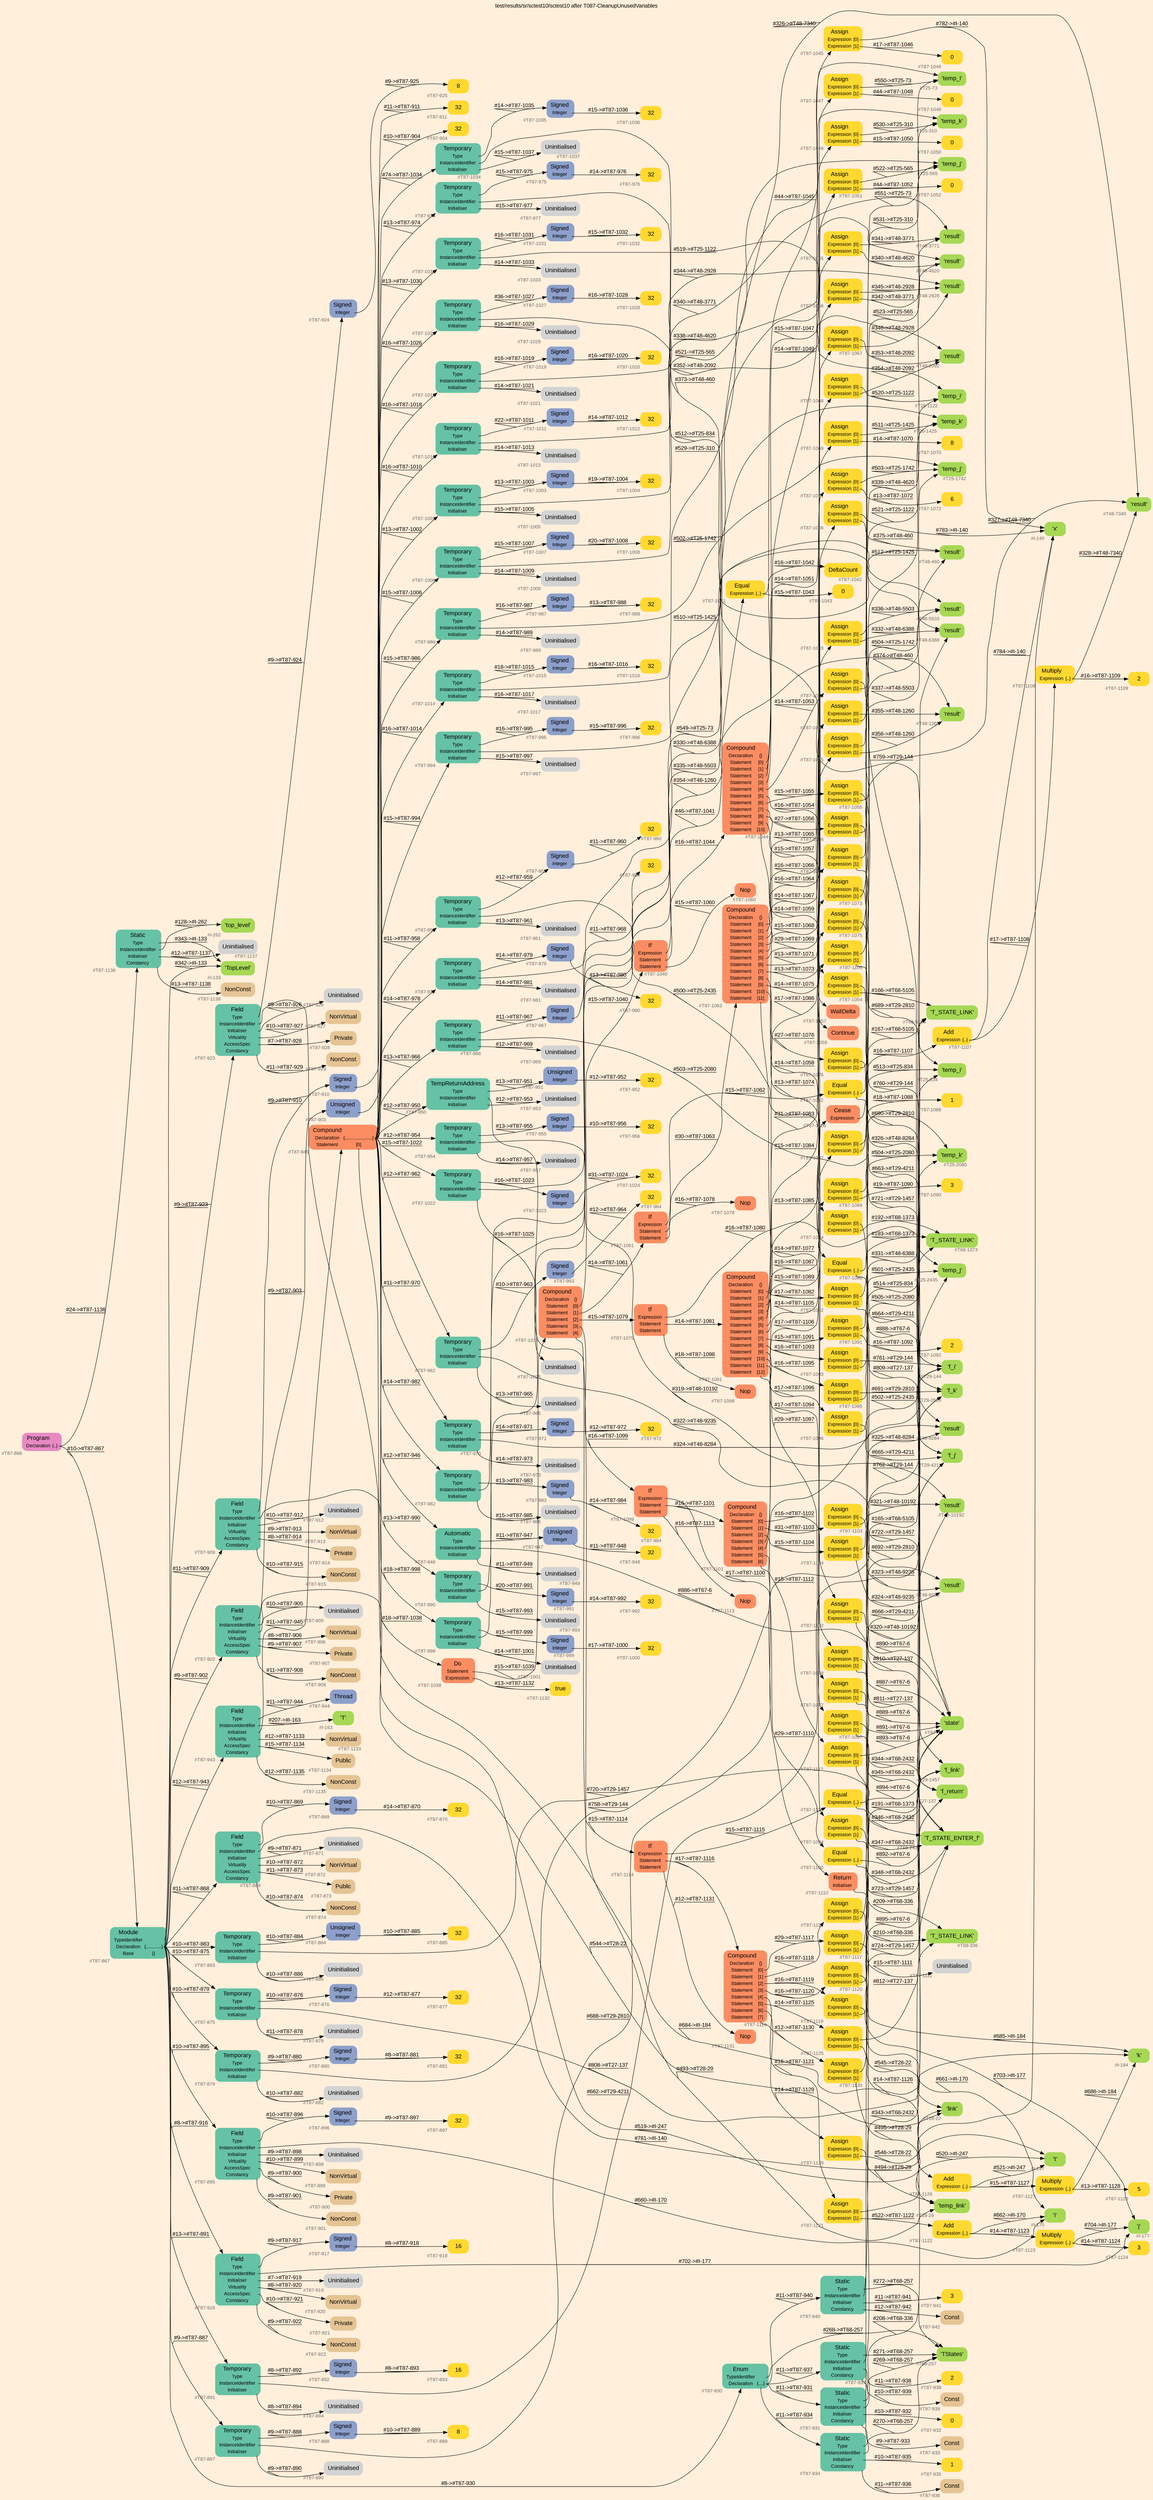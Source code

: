 digraph "test/results/sr/sctest10/sctest10 after T087-CleanupUnusedVariables" {
label = "test/results/sr/sctest10/sctest10 after T087-CleanupUnusedVariables"
labelloc = t
graph [
    rankdir = "LR"
    ranksep = 0.3
    bgcolor = antiquewhite1
    color = black
    fontcolor = black
    fontname = "Arial"
];
node [
    fontname = "Arial"
];
edge [
    fontname = "Arial"
];

// -------------------- node figure --------------------
// -------- block #T87-866 ----------
"#T87-866" [
    fillcolor = "/set28/4"
    xlabel = "#T87-866"
    fontsize = "12"
    fontcolor = grey40
    shape = "plaintext"
    label = <<TABLE BORDER="0" CELLBORDER="0" CELLSPACING="0">
     <TR><TD><FONT COLOR="black" POINT-SIZE="15">Program</FONT></TD></TR>
     <TR><TD><FONT COLOR="black" POINT-SIZE="12">Declaration</FONT></TD><TD PORT="port0"><FONT COLOR="black" POINT-SIZE="12">{..}</FONT></TD></TR>
    </TABLE>>
    style = "rounded,filled"
];

// -------- block #T87-867 ----------
"#T87-867" [
    fillcolor = "/set28/1"
    xlabel = "#T87-867"
    fontsize = "12"
    fontcolor = grey40
    shape = "plaintext"
    label = <<TABLE BORDER="0" CELLBORDER="0" CELLSPACING="0">
     <TR><TD><FONT COLOR="black" POINT-SIZE="15">Module</FONT></TD></TR>
     <TR><TD><FONT COLOR="black" POINT-SIZE="12">TypeIdentifier</FONT></TD><TD PORT="port0"></TD></TR>
     <TR><TD><FONT COLOR="black" POINT-SIZE="12">Declaration</FONT></TD><TD PORT="port1"><FONT COLOR="black" POINT-SIZE="12">{.............}</FONT></TD></TR>
     <TR><TD><FONT COLOR="black" POINT-SIZE="12">Base</FONT></TD><TD PORT="port2"><FONT COLOR="black" POINT-SIZE="12">{}</FONT></TD></TR>
    </TABLE>>
    style = "rounded,filled"
];

// -------- block #I-133 ----------
"#I-133" [
    fillcolor = "/set28/5"
    xlabel = "#I-133"
    fontsize = "12"
    fontcolor = grey40
    shape = "plaintext"
    label = <<TABLE BORDER="0" CELLBORDER="0" CELLSPACING="0">
     <TR><TD><FONT COLOR="black" POINT-SIZE="15">'TopLevel'</FONT></TD></TR>
    </TABLE>>
    style = "rounded,filled"
];

// -------- block #T87-868 ----------
"#T87-868" [
    fillcolor = "/set28/1"
    xlabel = "#T87-868"
    fontsize = "12"
    fontcolor = grey40
    shape = "plaintext"
    label = <<TABLE BORDER="0" CELLBORDER="0" CELLSPACING="0">
     <TR><TD><FONT COLOR="black" POINT-SIZE="15">Field</FONT></TD></TR>
     <TR><TD><FONT COLOR="black" POINT-SIZE="12">Type</FONT></TD><TD PORT="port0"></TD></TR>
     <TR><TD><FONT COLOR="black" POINT-SIZE="12">InstanceIdentifier</FONT></TD><TD PORT="port1"></TD></TR>
     <TR><TD><FONT COLOR="black" POINT-SIZE="12">Initialiser</FONT></TD><TD PORT="port2"></TD></TR>
     <TR><TD><FONT COLOR="black" POINT-SIZE="12">Virtuality</FONT></TD><TD PORT="port3"></TD></TR>
     <TR><TD><FONT COLOR="black" POINT-SIZE="12">AccessSpec</FONT></TD><TD PORT="port4"></TD></TR>
     <TR><TD><FONT COLOR="black" POINT-SIZE="12">Constancy</FONT></TD><TD PORT="port5"></TD></TR>
    </TABLE>>
    style = "rounded,filled"
];

// -------- block #T87-869 ----------
"#T87-869" [
    fillcolor = "/set28/3"
    xlabel = "#T87-869"
    fontsize = "12"
    fontcolor = grey40
    shape = "plaintext"
    label = <<TABLE BORDER="0" CELLBORDER="0" CELLSPACING="0">
     <TR><TD><FONT COLOR="black" POINT-SIZE="15">Signed</FONT></TD></TR>
     <TR><TD><FONT COLOR="black" POINT-SIZE="12">Integer</FONT></TD><TD PORT="port0"></TD></TR>
    </TABLE>>
    style = "rounded,filled"
];

// -------- block #T87-870 ----------
"#T87-870" [
    fillcolor = "/set28/6"
    xlabel = "#T87-870"
    fontsize = "12"
    fontcolor = grey40
    shape = "plaintext"
    label = <<TABLE BORDER="0" CELLBORDER="0" CELLSPACING="0">
     <TR><TD><FONT COLOR="black" POINT-SIZE="15">32</FONT></TD></TR>
    </TABLE>>
    style = "rounded,filled"
];

// -------- block #I-140 ----------
"#I-140" [
    fillcolor = "/set28/5"
    xlabel = "#I-140"
    fontsize = "12"
    fontcolor = grey40
    shape = "plaintext"
    label = <<TABLE BORDER="0" CELLBORDER="0" CELLSPACING="0">
     <TR><TD><FONT COLOR="black" POINT-SIZE="15">'x'</FONT></TD></TR>
    </TABLE>>
    style = "rounded,filled"
];

// -------- block #T87-871 ----------
"#T87-871" [
    xlabel = "#T87-871"
    fontsize = "12"
    fontcolor = grey40
    shape = "plaintext"
    label = <<TABLE BORDER="0" CELLBORDER="0" CELLSPACING="0">
     <TR><TD><FONT COLOR="black" POINT-SIZE="15">Uninitialised</FONT></TD></TR>
    </TABLE>>
    style = "rounded,filled"
];

// -------- block #T87-872 ----------
"#T87-872" [
    fillcolor = "/set28/7"
    xlabel = "#T87-872"
    fontsize = "12"
    fontcolor = grey40
    shape = "plaintext"
    label = <<TABLE BORDER="0" CELLBORDER="0" CELLSPACING="0">
     <TR><TD><FONT COLOR="black" POINT-SIZE="15">NonVirtual</FONT></TD></TR>
    </TABLE>>
    style = "rounded,filled"
];

// -------- block #T87-873 ----------
"#T87-873" [
    fillcolor = "/set28/7"
    xlabel = "#T87-873"
    fontsize = "12"
    fontcolor = grey40
    shape = "plaintext"
    label = <<TABLE BORDER="0" CELLBORDER="0" CELLSPACING="0">
     <TR><TD><FONT COLOR="black" POINT-SIZE="15">Public</FONT></TD></TR>
    </TABLE>>
    style = "rounded,filled"
];

// -------- block #T87-874 ----------
"#T87-874" [
    fillcolor = "/set28/7"
    xlabel = "#T87-874"
    fontsize = "12"
    fontcolor = grey40
    shape = "plaintext"
    label = <<TABLE BORDER="0" CELLBORDER="0" CELLSPACING="0">
     <TR><TD><FONT COLOR="black" POINT-SIZE="15">NonConst</FONT></TD></TR>
    </TABLE>>
    style = "rounded,filled"
];

// -------- block #T87-875 ----------
"#T87-875" [
    fillcolor = "/set28/1"
    xlabel = "#T87-875"
    fontsize = "12"
    fontcolor = grey40
    shape = "plaintext"
    label = <<TABLE BORDER="0" CELLBORDER="0" CELLSPACING="0">
     <TR><TD><FONT COLOR="black" POINT-SIZE="15">Temporary</FONT></TD></TR>
     <TR><TD><FONT COLOR="black" POINT-SIZE="12">Type</FONT></TD><TD PORT="port0"></TD></TR>
     <TR><TD><FONT COLOR="black" POINT-SIZE="12">InstanceIdentifier</FONT></TD><TD PORT="port1"></TD></TR>
     <TR><TD><FONT COLOR="black" POINT-SIZE="12">Initialiser</FONT></TD><TD PORT="port2"></TD></TR>
    </TABLE>>
    style = "rounded,filled"
];

// -------- block #T87-876 ----------
"#T87-876" [
    fillcolor = "/set28/3"
    xlabel = "#T87-876"
    fontsize = "12"
    fontcolor = grey40
    shape = "plaintext"
    label = <<TABLE BORDER="0" CELLBORDER="0" CELLSPACING="0">
     <TR><TD><FONT COLOR="black" POINT-SIZE="15">Signed</FONT></TD></TR>
     <TR><TD><FONT COLOR="black" POINT-SIZE="12">Integer</FONT></TD><TD PORT="port0"></TD></TR>
    </TABLE>>
    style = "rounded,filled"
];

// -------- block #T87-877 ----------
"#T87-877" [
    fillcolor = "/set28/6"
    xlabel = "#T87-877"
    fontsize = "12"
    fontcolor = grey40
    shape = "plaintext"
    label = <<TABLE BORDER="0" CELLBORDER="0" CELLSPACING="0">
     <TR><TD><FONT COLOR="black" POINT-SIZE="15">32</FONT></TD></TR>
    </TABLE>>
    style = "rounded,filled"
];

// -------- block #T27-137 ----------
"#T27-137" [
    fillcolor = "/set28/5"
    xlabel = "#T27-137"
    fontsize = "12"
    fontcolor = grey40
    shape = "plaintext"
    label = <<TABLE BORDER="0" CELLBORDER="0" CELLSPACING="0">
     <TR><TD><FONT COLOR="black" POINT-SIZE="15">'f_return'</FONT></TD></TR>
    </TABLE>>
    style = "rounded,filled"
];

// -------- block #T87-878 ----------
"#T87-878" [
    xlabel = "#T87-878"
    fontsize = "12"
    fontcolor = grey40
    shape = "plaintext"
    label = <<TABLE BORDER="0" CELLBORDER="0" CELLSPACING="0">
     <TR><TD><FONT COLOR="black" POINT-SIZE="15">Uninitialised</FONT></TD></TR>
    </TABLE>>
    style = "rounded,filled"
];

// -------- block #T87-879 ----------
"#T87-879" [
    fillcolor = "/set28/1"
    xlabel = "#T87-879"
    fontsize = "12"
    fontcolor = grey40
    shape = "plaintext"
    label = <<TABLE BORDER="0" CELLBORDER="0" CELLSPACING="0">
     <TR><TD><FONT COLOR="black" POINT-SIZE="15">Temporary</FONT></TD></TR>
     <TR><TD><FONT COLOR="black" POINT-SIZE="12">Type</FONT></TD><TD PORT="port0"></TD></TR>
     <TR><TD><FONT COLOR="black" POINT-SIZE="12">InstanceIdentifier</FONT></TD><TD PORT="port1"></TD></TR>
     <TR><TD><FONT COLOR="black" POINT-SIZE="12">Initialiser</FONT></TD><TD PORT="port2"></TD></TR>
    </TABLE>>
    style = "rounded,filled"
];

// -------- block #T87-880 ----------
"#T87-880" [
    fillcolor = "/set28/3"
    xlabel = "#T87-880"
    fontsize = "12"
    fontcolor = grey40
    shape = "plaintext"
    label = <<TABLE BORDER="0" CELLBORDER="0" CELLSPACING="0">
     <TR><TD><FONT COLOR="black" POINT-SIZE="15">Signed</FONT></TD></TR>
     <TR><TD><FONT COLOR="black" POINT-SIZE="12">Integer</FONT></TD><TD PORT="port0"></TD></TR>
    </TABLE>>
    style = "rounded,filled"
];

// -------- block #T87-881 ----------
"#T87-881" [
    fillcolor = "/set28/6"
    xlabel = "#T87-881"
    fontsize = "12"
    fontcolor = grey40
    shape = "plaintext"
    label = <<TABLE BORDER="0" CELLBORDER="0" CELLSPACING="0">
     <TR><TD><FONT COLOR="black" POINT-SIZE="15">32</FONT></TD></TR>
    </TABLE>>
    style = "rounded,filled"
];

// -------- block #T29-144 ----------
"#T29-144" [
    fillcolor = "/set28/5"
    xlabel = "#T29-144"
    fontsize = "12"
    fontcolor = grey40
    shape = "plaintext"
    label = <<TABLE BORDER="0" CELLBORDER="0" CELLSPACING="0">
     <TR><TD><FONT COLOR="black" POINT-SIZE="15">'f_i'</FONT></TD></TR>
    </TABLE>>
    style = "rounded,filled"
];

// -------- block #T87-882 ----------
"#T87-882" [
    xlabel = "#T87-882"
    fontsize = "12"
    fontcolor = grey40
    shape = "plaintext"
    label = <<TABLE BORDER="0" CELLBORDER="0" CELLSPACING="0">
     <TR><TD><FONT COLOR="black" POINT-SIZE="15">Uninitialised</FONT></TD></TR>
    </TABLE>>
    style = "rounded,filled"
];

// -------- block #T87-883 ----------
"#T87-883" [
    fillcolor = "/set28/1"
    xlabel = "#T87-883"
    fontsize = "12"
    fontcolor = grey40
    shape = "plaintext"
    label = <<TABLE BORDER="0" CELLBORDER="0" CELLSPACING="0">
     <TR><TD><FONT COLOR="black" POINT-SIZE="15">Temporary</FONT></TD></TR>
     <TR><TD><FONT COLOR="black" POINT-SIZE="12">Type</FONT></TD><TD PORT="port0"></TD></TR>
     <TR><TD><FONT COLOR="black" POINT-SIZE="12">InstanceIdentifier</FONT></TD><TD PORT="port1"></TD></TR>
     <TR><TD><FONT COLOR="black" POINT-SIZE="12">Initialiser</FONT></TD><TD PORT="port2"></TD></TR>
    </TABLE>>
    style = "rounded,filled"
];

// -------- block #T87-884 ----------
"#T87-884" [
    fillcolor = "/set28/3"
    xlabel = "#T87-884"
    fontsize = "12"
    fontcolor = grey40
    shape = "plaintext"
    label = <<TABLE BORDER="0" CELLBORDER="0" CELLSPACING="0">
     <TR><TD><FONT COLOR="black" POINT-SIZE="15">Unsigned</FONT></TD></TR>
     <TR><TD><FONT COLOR="black" POINT-SIZE="12">Integer</FONT></TD><TD PORT="port0"></TD></TR>
    </TABLE>>
    style = "rounded,filled"
];

// -------- block #T87-885 ----------
"#T87-885" [
    fillcolor = "/set28/6"
    xlabel = "#T87-885"
    fontsize = "12"
    fontcolor = grey40
    shape = "plaintext"
    label = <<TABLE BORDER="0" CELLBORDER="0" CELLSPACING="0">
     <TR><TD><FONT COLOR="black" POINT-SIZE="15">32</FONT></TD></TR>
    </TABLE>>
    style = "rounded,filled"
];

// -------- block #T29-1457 ----------
"#T29-1457" [
    fillcolor = "/set28/5"
    xlabel = "#T29-1457"
    fontsize = "12"
    fontcolor = grey40
    shape = "plaintext"
    label = <<TABLE BORDER="0" CELLBORDER="0" CELLSPACING="0">
     <TR><TD><FONT COLOR="black" POINT-SIZE="15">'f_link'</FONT></TD></TR>
    </TABLE>>
    style = "rounded,filled"
];

// -------- block #T87-886 ----------
"#T87-886" [
    xlabel = "#T87-886"
    fontsize = "12"
    fontcolor = grey40
    shape = "plaintext"
    label = <<TABLE BORDER="0" CELLBORDER="0" CELLSPACING="0">
     <TR><TD><FONT COLOR="black" POINT-SIZE="15">Uninitialised</FONT></TD></TR>
    </TABLE>>
    style = "rounded,filled"
];

// -------- block #T87-887 ----------
"#T87-887" [
    fillcolor = "/set28/1"
    xlabel = "#T87-887"
    fontsize = "12"
    fontcolor = grey40
    shape = "plaintext"
    label = <<TABLE BORDER="0" CELLBORDER="0" CELLSPACING="0">
     <TR><TD><FONT COLOR="black" POINT-SIZE="15">Temporary</FONT></TD></TR>
     <TR><TD><FONT COLOR="black" POINT-SIZE="12">Type</FONT></TD><TD PORT="port0"></TD></TR>
     <TR><TD><FONT COLOR="black" POINT-SIZE="12">InstanceIdentifier</FONT></TD><TD PORT="port1"></TD></TR>
     <TR><TD><FONT COLOR="black" POINT-SIZE="12">Initialiser</FONT></TD><TD PORT="port2"></TD></TR>
    </TABLE>>
    style = "rounded,filled"
];

// -------- block #T87-888 ----------
"#T87-888" [
    fillcolor = "/set28/3"
    xlabel = "#T87-888"
    fontsize = "12"
    fontcolor = grey40
    shape = "plaintext"
    label = <<TABLE BORDER="0" CELLBORDER="0" CELLSPACING="0">
     <TR><TD><FONT COLOR="black" POINT-SIZE="15">Signed</FONT></TD></TR>
     <TR><TD><FONT COLOR="black" POINT-SIZE="12">Integer</FONT></TD><TD PORT="port0"></TD></TR>
    </TABLE>>
    style = "rounded,filled"
];

// -------- block #T87-889 ----------
"#T87-889" [
    fillcolor = "/set28/6"
    xlabel = "#T87-889"
    fontsize = "12"
    fontcolor = grey40
    shape = "plaintext"
    label = <<TABLE BORDER="0" CELLBORDER="0" CELLSPACING="0">
     <TR><TD><FONT COLOR="black" POINT-SIZE="15">8</FONT></TD></TR>
    </TABLE>>
    style = "rounded,filled"
];

// -------- block #T29-2810 ----------
"#T29-2810" [
    fillcolor = "/set28/5"
    xlabel = "#T29-2810"
    fontsize = "12"
    fontcolor = grey40
    shape = "plaintext"
    label = <<TABLE BORDER="0" CELLBORDER="0" CELLSPACING="0">
     <TR><TD><FONT COLOR="black" POINT-SIZE="15">'f_k'</FONT></TD></TR>
    </TABLE>>
    style = "rounded,filled"
];

// -------- block #T87-890 ----------
"#T87-890" [
    xlabel = "#T87-890"
    fontsize = "12"
    fontcolor = grey40
    shape = "plaintext"
    label = <<TABLE BORDER="0" CELLBORDER="0" CELLSPACING="0">
     <TR><TD><FONT COLOR="black" POINT-SIZE="15">Uninitialised</FONT></TD></TR>
    </TABLE>>
    style = "rounded,filled"
];

// -------- block #T87-891 ----------
"#T87-891" [
    fillcolor = "/set28/1"
    xlabel = "#T87-891"
    fontsize = "12"
    fontcolor = grey40
    shape = "plaintext"
    label = <<TABLE BORDER="0" CELLBORDER="0" CELLSPACING="0">
     <TR><TD><FONT COLOR="black" POINT-SIZE="15">Temporary</FONT></TD></TR>
     <TR><TD><FONT COLOR="black" POINT-SIZE="12">Type</FONT></TD><TD PORT="port0"></TD></TR>
     <TR><TD><FONT COLOR="black" POINT-SIZE="12">InstanceIdentifier</FONT></TD><TD PORT="port1"></TD></TR>
     <TR><TD><FONT COLOR="black" POINT-SIZE="12">Initialiser</FONT></TD><TD PORT="port2"></TD></TR>
    </TABLE>>
    style = "rounded,filled"
];

// -------- block #T87-892 ----------
"#T87-892" [
    fillcolor = "/set28/3"
    xlabel = "#T87-892"
    fontsize = "12"
    fontcolor = grey40
    shape = "plaintext"
    label = <<TABLE BORDER="0" CELLBORDER="0" CELLSPACING="0">
     <TR><TD><FONT COLOR="black" POINT-SIZE="15">Signed</FONT></TD></TR>
     <TR><TD><FONT COLOR="black" POINT-SIZE="12">Integer</FONT></TD><TD PORT="port0"></TD></TR>
    </TABLE>>
    style = "rounded,filled"
];

// -------- block #T87-893 ----------
"#T87-893" [
    fillcolor = "/set28/6"
    xlabel = "#T87-893"
    fontsize = "12"
    fontcolor = grey40
    shape = "plaintext"
    label = <<TABLE BORDER="0" CELLBORDER="0" CELLSPACING="0">
     <TR><TD><FONT COLOR="black" POINT-SIZE="15">16</FONT></TD></TR>
    </TABLE>>
    style = "rounded,filled"
];

// -------- block #T29-4211 ----------
"#T29-4211" [
    fillcolor = "/set28/5"
    xlabel = "#T29-4211"
    fontsize = "12"
    fontcolor = grey40
    shape = "plaintext"
    label = <<TABLE BORDER="0" CELLBORDER="0" CELLSPACING="0">
     <TR><TD><FONT COLOR="black" POINT-SIZE="15">'f_j'</FONT></TD></TR>
    </TABLE>>
    style = "rounded,filled"
];

// -------- block #T87-894 ----------
"#T87-894" [
    xlabel = "#T87-894"
    fontsize = "12"
    fontcolor = grey40
    shape = "plaintext"
    label = <<TABLE BORDER="0" CELLBORDER="0" CELLSPACING="0">
     <TR><TD><FONT COLOR="black" POINT-SIZE="15">Uninitialised</FONT></TD></TR>
    </TABLE>>
    style = "rounded,filled"
];

// -------- block #T87-895 ----------
"#T87-895" [
    fillcolor = "/set28/1"
    xlabel = "#T87-895"
    fontsize = "12"
    fontcolor = grey40
    shape = "plaintext"
    label = <<TABLE BORDER="0" CELLBORDER="0" CELLSPACING="0">
     <TR><TD><FONT COLOR="black" POINT-SIZE="15">Field</FONT></TD></TR>
     <TR><TD><FONT COLOR="black" POINT-SIZE="12">Type</FONT></TD><TD PORT="port0"></TD></TR>
     <TR><TD><FONT COLOR="black" POINT-SIZE="12">InstanceIdentifier</FONT></TD><TD PORT="port1"></TD></TR>
     <TR><TD><FONT COLOR="black" POINT-SIZE="12">Initialiser</FONT></TD><TD PORT="port2"></TD></TR>
     <TR><TD><FONT COLOR="black" POINT-SIZE="12">Virtuality</FONT></TD><TD PORT="port3"></TD></TR>
     <TR><TD><FONT COLOR="black" POINT-SIZE="12">AccessSpec</FONT></TD><TD PORT="port4"></TD></TR>
     <TR><TD><FONT COLOR="black" POINT-SIZE="12">Constancy</FONT></TD><TD PORT="port5"></TD></TR>
    </TABLE>>
    style = "rounded,filled"
];

// -------- block #T87-896 ----------
"#T87-896" [
    fillcolor = "/set28/3"
    xlabel = "#T87-896"
    fontsize = "12"
    fontcolor = grey40
    shape = "plaintext"
    label = <<TABLE BORDER="0" CELLBORDER="0" CELLSPACING="0">
     <TR><TD><FONT COLOR="black" POINT-SIZE="15">Signed</FONT></TD></TR>
     <TR><TD><FONT COLOR="black" POINT-SIZE="12">Integer</FONT></TD><TD PORT="port0"></TD></TR>
    </TABLE>>
    style = "rounded,filled"
];

// -------- block #T87-897 ----------
"#T87-897" [
    fillcolor = "/set28/6"
    xlabel = "#T87-897"
    fontsize = "12"
    fontcolor = grey40
    shape = "plaintext"
    label = <<TABLE BORDER="0" CELLBORDER="0" CELLSPACING="0">
     <TR><TD><FONT COLOR="black" POINT-SIZE="15">32</FONT></TD></TR>
    </TABLE>>
    style = "rounded,filled"
];

// -------- block #I-170 ----------
"#I-170" [
    fillcolor = "/set28/5"
    xlabel = "#I-170"
    fontsize = "12"
    fontcolor = grey40
    shape = "plaintext"
    label = <<TABLE BORDER="0" CELLBORDER="0" CELLSPACING="0">
     <TR><TD><FONT COLOR="black" POINT-SIZE="15">'i'</FONT></TD></TR>
    </TABLE>>
    style = "rounded,filled"
];

// -------- block #T87-898 ----------
"#T87-898" [
    xlabel = "#T87-898"
    fontsize = "12"
    fontcolor = grey40
    shape = "plaintext"
    label = <<TABLE BORDER="0" CELLBORDER="0" CELLSPACING="0">
     <TR><TD><FONT COLOR="black" POINT-SIZE="15">Uninitialised</FONT></TD></TR>
    </TABLE>>
    style = "rounded,filled"
];

// -------- block #T87-899 ----------
"#T87-899" [
    fillcolor = "/set28/7"
    xlabel = "#T87-899"
    fontsize = "12"
    fontcolor = grey40
    shape = "plaintext"
    label = <<TABLE BORDER="0" CELLBORDER="0" CELLSPACING="0">
     <TR><TD><FONT COLOR="black" POINT-SIZE="15">NonVirtual</FONT></TD></TR>
    </TABLE>>
    style = "rounded,filled"
];

// -------- block #T87-900 ----------
"#T87-900" [
    fillcolor = "/set28/7"
    xlabel = "#T87-900"
    fontsize = "12"
    fontcolor = grey40
    shape = "plaintext"
    label = <<TABLE BORDER="0" CELLBORDER="0" CELLSPACING="0">
     <TR><TD><FONT COLOR="black" POINT-SIZE="15">Private</FONT></TD></TR>
    </TABLE>>
    style = "rounded,filled"
];

// -------- block #T87-901 ----------
"#T87-901" [
    fillcolor = "/set28/7"
    xlabel = "#T87-901"
    fontsize = "12"
    fontcolor = grey40
    shape = "plaintext"
    label = <<TABLE BORDER="0" CELLBORDER="0" CELLSPACING="0">
     <TR><TD><FONT COLOR="black" POINT-SIZE="15">NonConst</FONT></TD></TR>
    </TABLE>>
    style = "rounded,filled"
];

// -------- block #T87-902 ----------
"#T87-902" [
    fillcolor = "/set28/1"
    xlabel = "#T87-902"
    fontsize = "12"
    fontcolor = grey40
    shape = "plaintext"
    label = <<TABLE BORDER="0" CELLBORDER="0" CELLSPACING="0">
     <TR><TD><FONT COLOR="black" POINT-SIZE="15">Field</FONT></TD></TR>
     <TR><TD><FONT COLOR="black" POINT-SIZE="12">Type</FONT></TD><TD PORT="port0"></TD></TR>
     <TR><TD><FONT COLOR="black" POINT-SIZE="12">InstanceIdentifier</FONT></TD><TD PORT="port1"></TD></TR>
     <TR><TD><FONT COLOR="black" POINT-SIZE="12">Initialiser</FONT></TD><TD PORT="port2"></TD></TR>
     <TR><TD><FONT COLOR="black" POINT-SIZE="12">Virtuality</FONT></TD><TD PORT="port3"></TD></TR>
     <TR><TD><FONT COLOR="black" POINT-SIZE="12">AccessSpec</FONT></TD><TD PORT="port4"></TD></TR>
     <TR><TD><FONT COLOR="black" POINT-SIZE="12">Constancy</FONT></TD><TD PORT="port5"></TD></TR>
    </TABLE>>
    style = "rounded,filled"
];

// -------- block #T87-903 ----------
"#T87-903" [
    fillcolor = "/set28/3"
    xlabel = "#T87-903"
    fontsize = "12"
    fontcolor = grey40
    shape = "plaintext"
    label = <<TABLE BORDER="0" CELLBORDER="0" CELLSPACING="0">
     <TR><TD><FONT COLOR="black" POINT-SIZE="15">Unsigned</FONT></TD></TR>
     <TR><TD><FONT COLOR="black" POINT-SIZE="12">Integer</FONT></TD><TD PORT="port0"></TD></TR>
    </TABLE>>
    style = "rounded,filled"
];

// -------- block #T87-904 ----------
"#T87-904" [
    fillcolor = "/set28/6"
    xlabel = "#T87-904"
    fontsize = "12"
    fontcolor = grey40
    shape = "plaintext"
    label = <<TABLE BORDER="0" CELLBORDER="0" CELLSPACING="0">
     <TR><TD><FONT COLOR="black" POINT-SIZE="15">32</FONT></TD></TR>
    </TABLE>>
    style = "rounded,filled"
];

// -------- block #T28-22 ----------
"#T28-22" [
    fillcolor = "/set28/5"
    xlabel = "#T28-22"
    fontsize = "12"
    fontcolor = grey40
    shape = "plaintext"
    label = <<TABLE BORDER="0" CELLBORDER="0" CELLSPACING="0">
     <TR><TD><FONT COLOR="black" POINT-SIZE="15">'link'</FONT></TD></TR>
    </TABLE>>
    style = "rounded,filled"
];

// -------- block #T87-905 ----------
"#T87-905" [
    xlabel = "#T87-905"
    fontsize = "12"
    fontcolor = grey40
    shape = "plaintext"
    label = <<TABLE BORDER="0" CELLBORDER="0" CELLSPACING="0">
     <TR><TD><FONT COLOR="black" POINT-SIZE="15">Uninitialised</FONT></TD></TR>
    </TABLE>>
    style = "rounded,filled"
];

// -------- block #T87-906 ----------
"#T87-906" [
    fillcolor = "/set28/7"
    xlabel = "#T87-906"
    fontsize = "12"
    fontcolor = grey40
    shape = "plaintext"
    label = <<TABLE BORDER="0" CELLBORDER="0" CELLSPACING="0">
     <TR><TD><FONT COLOR="black" POINT-SIZE="15">NonVirtual</FONT></TD></TR>
    </TABLE>>
    style = "rounded,filled"
];

// -------- block #T87-907 ----------
"#T87-907" [
    fillcolor = "/set28/7"
    xlabel = "#T87-907"
    fontsize = "12"
    fontcolor = grey40
    shape = "plaintext"
    label = <<TABLE BORDER="0" CELLBORDER="0" CELLSPACING="0">
     <TR><TD><FONT COLOR="black" POINT-SIZE="15">Private</FONT></TD></TR>
    </TABLE>>
    style = "rounded,filled"
];

// -------- block #T87-908 ----------
"#T87-908" [
    fillcolor = "/set28/7"
    xlabel = "#T87-908"
    fontsize = "12"
    fontcolor = grey40
    shape = "plaintext"
    label = <<TABLE BORDER="0" CELLBORDER="0" CELLSPACING="0">
     <TR><TD><FONT COLOR="black" POINT-SIZE="15">NonConst</FONT></TD></TR>
    </TABLE>>
    style = "rounded,filled"
];

// -------- block #T87-909 ----------
"#T87-909" [
    fillcolor = "/set28/1"
    xlabel = "#T87-909"
    fontsize = "12"
    fontcolor = grey40
    shape = "plaintext"
    label = <<TABLE BORDER="0" CELLBORDER="0" CELLSPACING="0">
     <TR><TD><FONT COLOR="black" POINT-SIZE="15">Field</FONT></TD></TR>
     <TR><TD><FONT COLOR="black" POINT-SIZE="12">Type</FONT></TD><TD PORT="port0"></TD></TR>
     <TR><TD><FONT COLOR="black" POINT-SIZE="12">InstanceIdentifier</FONT></TD><TD PORT="port1"></TD></TR>
     <TR><TD><FONT COLOR="black" POINT-SIZE="12">Initialiser</FONT></TD><TD PORT="port2"></TD></TR>
     <TR><TD><FONT COLOR="black" POINT-SIZE="12">Virtuality</FONT></TD><TD PORT="port3"></TD></TR>
     <TR><TD><FONT COLOR="black" POINT-SIZE="12">AccessSpec</FONT></TD><TD PORT="port4"></TD></TR>
     <TR><TD><FONT COLOR="black" POINT-SIZE="12">Constancy</FONT></TD><TD PORT="port5"></TD></TR>
    </TABLE>>
    style = "rounded,filled"
];

// -------- block #T87-910 ----------
"#T87-910" [
    fillcolor = "/set28/3"
    xlabel = "#T87-910"
    fontsize = "12"
    fontcolor = grey40
    shape = "plaintext"
    label = <<TABLE BORDER="0" CELLBORDER="0" CELLSPACING="0">
     <TR><TD><FONT COLOR="black" POINT-SIZE="15">Signed</FONT></TD></TR>
     <TR><TD><FONT COLOR="black" POINT-SIZE="12">Integer</FONT></TD><TD PORT="port0"></TD></TR>
    </TABLE>>
    style = "rounded,filled"
];

// -------- block #T87-911 ----------
"#T87-911" [
    fillcolor = "/set28/6"
    xlabel = "#T87-911"
    fontsize = "12"
    fontcolor = grey40
    shape = "plaintext"
    label = <<TABLE BORDER="0" CELLBORDER="0" CELLSPACING="0">
     <TR><TD><FONT COLOR="black" POINT-SIZE="15">32</FONT></TD></TR>
    </TABLE>>
    style = "rounded,filled"
];

// -------- block #I-247 ----------
"#I-247" [
    fillcolor = "/set28/5"
    xlabel = "#I-247"
    fontsize = "12"
    fontcolor = grey40
    shape = "plaintext"
    label = <<TABLE BORDER="0" CELLBORDER="0" CELLSPACING="0">
     <TR><TD><FONT COLOR="black" POINT-SIZE="15">'t'</FONT></TD></TR>
    </TABLE>>
    style = "rounded,filled"
];

// -------- block #T87-912 ----------
"#T87-912" [
    xlabel = "#T87-912"
    fontsize = "12"
    fontcolor = grey40
    shape = "plaintext"
    label = <<TABLE BORDER="0" CELLBORDER="0" CELLSPACING="0">
     <TR><TD><FONT COLOR="black" POINT-SIZE="15">Uninitialised</FONT></TD></TR>
    </TABLE>>
    style = "rounded,filled"
];

// -------- block #T87-913 ----------
"#T87-913" [
    fillcolor = "/set28/7"
    xlabel = "#T87-913"
    fontsize = "12"
    fontcolor = grey40
    shape = "plaintext"
    label = <<TABLE BORDER="0" CELLBORDER="0" CELLSPACING="0">
     <TR><TD><FONT COLOR="black" POINT-SIZE="15">NonVirtual</FONT></TD></TR>
    </TABLE>>
    style = "rounded,filled"
];

// -------- block #T87-914 ----------
"#T87-914" [
    fillcolor = "/set28/7"
    xlabel = "#T87-914"
    fontsize = "12"
    fontcolor = grey40
    shape = "plaintext"
    label = <<TABLE BORDER="0" CELLBORDER="0" CELLSPACING="0">
     <TR><TD><FONT COLOR="black" POINT-SIZE="15">Private</FONT></TD></TR>
    </TABLE>>
    style = "rounded,filled"
];

// -------- block #T87-915 ----------
"#T87-915" [
    fillcolor = "/set28/7"
    xlabel = "#T87-915"
    fontsize = "12"
    fontcolor = grey40
    shape = "plaintext"
    label = <<TABLE BORDER="0" CELLBORDER="0" CELLSPACING="0">
     <TR><TD><FONT COLOR="black" POINT-SIZE="15">NonConst</FONT></TD></TR>
    </TABLE>>
    style = "rounded,filled"
];

// -------- block #T87-916 ----------
"#T87-916" [
    fillcolor = "/set28/1"
    xlabel = "#T87-916"
    fontsize = "12"
    fontcolor = grey40
    shape = "plaintext"
    label = <<TABLE BORDER="0" CELLBORDER="0" CELLSPACING="0">
     <TR><TD><FONT COLOR="black" POINT-SIZE="15">Field</FONT></TD></TR>
     <TR><TD><FONT COLOR="black" POINT-SIZE="12">Type</FONT></TD><TD PORT="port0"></TD></TR>
     <TR><TD><FONT COLOR="black" POINT-SIZE="12">InstanceIdentifier</FONT></TD><TD PORT="port1"></TD></TR>
     <TR><TD><FONT COLOR="black" POINT-SIZE="12">Initialiser</FONT></TD><TD PORT="port2"></TD></TR>
     <TR><TD><FONT COLOR="black" POINT-SIZE="12">Virtuality</FONT></TD><TD PORT="port3"></TD></TR>
     <TR><TD><FONT COLOR="black" POINT-SIZE="12">AccessSpec</FONT></TD><TD PORT="port4"></TD></TR>
     <TR><TD><FONT COLOR="black" POINT-SIZE="12">Constancy</FONT></TD><TD PORT="port5"></TD></TR>
    </TABLE>>
    style = "rounded,filled"
];

// -------- block #T87-917 ----------
"#T87-917" [
    fillcolor = "/set28/3"
    xlabel = "#T87-917"
    fontsize = "12"
    fontcolor = grey40
    shape = "plaintext"
    label = <<TABLE BORDER="0" CELLBORDER="0" CELLSPACING="0">
     <TR><TD><FONT COLOR="black" POINT-SIZE="15">Signed</FONT></TD></TR>
     <TR><TD><FONT COLOR="black" POINT-SIZE="12">Integer</FONT></TD><TD PORT="port0"></TD></TR>
    </TABLE>>
    style = "rounded,filled"
];

// -------- block #T87-918 ----------
"#T87-918" [
    fillcolor = "/set28/6"
    xlabel = "#T87-918"
    fontsize = "12"
    fontcolor = grey40
    shape = "plaintext"
    label = <<TABLE BORDER="0" CELLBORDER="0" CELLSPACING="0">
     <TR><TD><FONT COLOR="black" POINT-SIZE="15">16</FONT></TD></TR>
    </TABLE>>
    style = "rounded,filled"
];

// -------- block #I-177 ----------
"#I-177" [
    fillcolor = "/set28/5"
    xlabel = "#I-177"
    fontsize = "12"
    fontcolor = grey40
    shape = "plaintext"
    label = <<TABLE BORDER="0" CELLBORDER="0" CELLSPACING="0">
     <TR><TD><FONT COLOR="black" POINT-SIZE="15">'j'</FONT></TD></TR>
    </TABLE>>
    style = "rounded,filled"
];

// -------- block #T87-919 ----------
"#T87-919" [
    xlabel = "#T87-919"
    fontsize = "12"
    fontcolor = grey40
    shape = "plaintext"
    label = <<TABLE BORDER="0" CELLBORDER="0" CELLSPACING="0">
     <TR><TD><FONT COLOR="black" POINT-SIZE="15">Uninitialised</FONT></TD></TR>
    </TABLE>>
    style = "rounded,filled"
];

// -------- block #T87-920 ----------
"#T87-920" [
    fillcolor = "/set28/7"
    xlabel = "#T87-920"
    fontsize = "12"
    fontcolor = grey40
    shape = "plaintext"
    label = <<TABLE BORDER="0" CELLBORDER="0" CELLSPACING="0">
     <TR><TD><FONT COLOR="black" POINT-SIZE="15">NonVirtual</FONT></TD></TR>
    </TABLE>>
    style = "rounded,filled"
];

// -------- block #T87-921 ----------
"#T87-921" [
    fillcolor = "/set28/7"
    xlabel = "#T87-921"
    fontsize = "12"
    fontcolor = grey40
    shape = "plaintext"
    label = <<TABLE BORDER="0" CELLBORDER="0" CELLSPACING="0">
     <TR><TD><FONT COLOR="black" POINT-SIZE="15">Private</FONT></TD></TR>
    </TABLE>>
    style = "rounded,filled"
];

// -------- block #T87-922 ----------
"#T87-922" [
    fillcolor = "/set28/7"
    xlabel = "#T87-922"
    fontsize = "12"
    fontcolor = grey40
    shape = "plaintext"
    label = <<TABLE BORDER="0" CELLBORDER="0" CELLSPACING="0">
     <TR><TD><FONT COLOR="black" POINT-SIZE="15">NonConst</FONT></TD></TR>
    </TABLE>>
    style = "rounded,filled"
];

// -------- block #T87-923 ----------
"#T87-923" [
    fillcolor = "/set28/1"
    xlabel = "#T87-923"
    fontsize = "12"
    fontcolor = grey40
    shape = "plaintext"
    label = <<TABLE BORDER="0" CELLBORDER="0" CELLSPACING="0">
     <TR><TD><FONT COLOR="black" POINT-SIZE="15">Field</FONT></TD></TR>
     <TR><TD><FONT COLOR="black" POINT-SIZE="12">Type</FONT></TD><TD PORT="port0"></TD></TR>
     <TR><TD><FONT COLOR="black" POINT-SIZE="12">InstanceIdentifier</FONT></TD><TD PORT="port1"></TD></TR>
     <TR><TD><FONT COLOR="black" POINT-SIZE="12">Initialiser</FONT></TD><TD PORT="port2"></TD></TR>
     <TR><TD><FONT COLOR="black" POINT-SIZE="12">Virtuality</FONT></TD><TD PORT="port3"></TD></TR>
     <TR><TD><FONT COLOR="black" POINT-SIZE="12">AccessSpec</FONT></TD><TD PORT="port4"></TD></TR>
     <TR><TD><FONT COLOR="black" POINT-SIZE="12">Constancy</FONT></TD><TD PORT="port5"></TD></TR>
    </TABLE>>
    style = "rounded,filled"
];

// -------- block #T87-924 ----------
"#T87-924" [
    fillcolor = "/set28/3"
    xlabel = "#T87-924"
    fontsize = "12"
    fontcolor = grey40
    shape = "plaintext"
    label = <<TABLE BORDER="0" CELLBORDER="0" CELLSPACING="0">
     <TR><TD><FONT COLOR="black" POINT-SIZE="15">Signed</FONT></TD></TR>
     <TR><TD><FONT COLOR="black" POINT-SIZE="12">Integer</FONT></TD><TD PORT="port0"></TD></TR>
    </TABLE>>
    style = "rounded,filled"
];

// -------- block #T87-925 ----------
"#T87-925" [
    fillcolor = "/set28/6"
    xlabel = "#T87-925"
    fontsize = "12"
    fontcolor = grey40
    shape = "plaintext"
    label = <<TABLE BORDER="0" CELLBORDER="0" CELLSPACING="0">
     <TR><TD><FONT COLOR="black" POINT-SIZE="15">8</FONT></TD></TR>
    </TABLE>>
    style = "rounded,filled"
];

// -------- block #I-184 ----------
"#I-184" [
    fillcolor = "/set28/5"
    xlabel = "#I-184"
    fontsize = "12"
    fontcolor = grey40
    shape = "plaintext"
    label = <<TABLE BORDER="0" CELLBORDER="0" CELLSPACING="0">
     <TR><TD><FONT COLOR="black" POINT-SIZE="15">'k'</FONT></TD></TR>
    </TABLE>>
    style = "rounded,filled"
];

// -------- block #T87-926 ----------
"#T87-926" [
    xlabel = "#T87-926"
    fontsize = "12"
    fontcolor = grey40
    shape = "plaintext"
    label = <<TABLE BORDER="0" CELLBORDER="0" CELLSPACING="0">
     <TR><TD><FONT COLOR="black" POINT-SIZE="15">Uninitialised</FONT></TD></TR>
    </TABLE>>
    style = "rounded,filled"
];

// -------- block #T87-927 ----------
"#T87-927" [
    fillcolor = "/set28/7"
    xlabel = "#T87-927"
    fontsize = "12"
    fontcolor = grey40
    shape = "plaintext"
    label = <<TABLE BORDER="0" CELLBORDER="0" CELLSPACING="0">
     <TR><TD><FONT COLOR="black" POINT-SIZE="15">NonVirtual</FONT></TD></TR>
    </TABLE>>
    style = "rounded,filled"
];

// -------- block #T87-928 ----------
"#T87-928" [
    fillcolor = "/set28/7"
    xlabel = "#T87-928"
    fontsize = "12"
    fontcolor = grey40
    shape = "plaintext"
    label = <<TABLE BORDER="0" CELLBORDER="0" CELLSPACING="0">
     <TR><TD><FONT COLOR="black" POINT-SIZE="15">Private</FONT></TD></TR>
    </TABLE>>
    style = "rounded,filled"
];

// -------- block #T87-929 ----------
"#T87-929" [
    fillcolor = "/set28/7"
    xlabel = "#T87-929"
    fontsize = "12"
    fontcolor = grey40
    shape = "plaintext"
    label = <<TABLE BORDER="0" CELLBORDER="0" CELLSPACING="0">
     <TR><TD><FONT COLOR="black" POINT-SIZE="15">NonConst</FONT></TD></TR>
    </TABLE>>
    style = "rounded,filled"
];

// -------- block #T87-930 ----------
"#T87-930" [
    fillcolor = "/set28/1"
    xlabel = "#T87-930"
    fontsize = "12"
    fontcolor = grey40
    shape = "plaintext"
    label = <<TABLE BORDER="0" CELLBORDER="0" CELLSPACING="0">
     <TR><TD><FONT COLOR="black" POINT-SIZE="15">Enum</FONT></TD></TR>
     <TR><TD><FONT COLOR="black" POINT-SIZE="12">TypeIdentifier</FONT></TD><TD PORT="port0"></TD></TR>
     <TR><TD><FONT COLOR="black" POINT-SIZE="12">Declaration</FONT></TD><TD PORT="port1"><FONT COLOR="black" POINT-SIZE="12">{....}</FONT></TD></TR>
    </TABLE>>
    style = "rounded,filled"
];

// -------- block #T68-257 ----------
"#T68-257" [
    fillcolor = "/set28/5"
    xlabel = "#T68-257"
    fontsize = "12"
    fontcolor = grey40
    shape = "plaintext"
    label = <<TABLE BORDER="0" CELLBORDER="0" CELLSPACING="0">
     <TR><TD><FONT COLOR="black" POINT-SIZE="15">'TStates'</FONT></TD></TR>
    </TABLE>>
    style = "rounded,filled"
];

// -------- block #T87-931 ----------
"#T87-931" [
    fillcolor = "/set28/1"
    xlabel = "#T87-931"
    fontsize = "12"
    fontcolor = grey40
    shape = "plaintext"
    label = <<TABLE BORDER="0" CELLBORDER="0" CELLSPACING="0">
     <TR><TD><FONT COLOR="black" POINT-SIZE="15">Static</FONT></TD></TR>
     <TR><TD><FONT COLOR="black" POINT-SIZE="12">Type</FONT></TD><TD PORT="port0"></TD></TR>
     <TR><TD><FONT COLOR="black" POINT-SIZE="12">InstanceIdentifier</FONT></TD><TD PORT="port1"></TD></TR>
     <TR><TD><FONT COLOR="black" POINT-SIZE="12">Initialiser</FONT></TD><TD PORT="port2"></TD></TR>
     <TR><TD><FONT COLOR="black" POINT-SIZE="12">Constancy</FONT></TD><TD PORT="port3"></TD></TR>
    </TABLE>>
    style = "rounded,filled"
];

// -------- block #T68-336 ----------
"#T68-336" [
    fillcolor = "/set28/5"
    xlabel = "#T68-336"
    fontsize = "12"
    fontcolor = grey40
    shape = "plaintext"
    label = <<TABLE BORDER="0" CELLBORDER="0" CELLSPACING="0">
     <TR><TD><FONT COLOR="black" POINT-SIZE="15">'T_STATE_LINK'</FONT></TD></TR>
    </TABLE>>
    style = "rounded,filled"
];

// -------- block #T87-932 ----------
"#T87-932" [
    fillcolor = "/set28/6"
    xlabel = "#T87-932"
    fontsize = "12"
    fontcolor = grey40
    shape = "plaintext"
    label = <<TABLE BORDER="0" CELLBORDER="0" CELLSPACING="0">
     <TR><TD><FONT COLOR="black" POINT-SIZE="15">0</FONT></TD></TR>
    </TABLE>>
    style = "rounded,filled"
];

// -------- block #T87-933 ----------
"#T87-933" [
    fillcolor = "/set28/7"
    xlabel = "#T87-933"
    fontsize = "12"
    fontcolor = grey40
    shape = "plaintext"
    label = <<TABLE BORDER="0" CELLBORDER="0" CELLSPACING="0">
     <TR><TD><FONT COLOR="black" POINT-SIZE="15">Const</FONT></TD></TR>
    </TABLE>>
    style = "rounded,filled"
];

// -------- block #T87-934 ----------
"#T87-934" [
    fillcolor = "/set28/1"
    xlabel = "#T87-934"
    fontsize = "12"
    fontcolor = grey40
    shape = "plaintext"
    label = <<TABLE BORDER="0" CELLBORDER="0" CELLSPACING="0">
     <TR><TD><FONT COLOR="black" POINT-SIZE="15">Static</FONT></TD></TR>
     <TR><TD><FONT COLOR="black" POINT-SIZE="12">Type</FONT></TD><TD PORT="port0"></TD></TR>
     <TR><TD><FONT COLOR="black" POINT-SIZE="12">InstanceIdentifier</FONT></TD><TD PORT="port1"></TD></TR>
     <TR><TD><FONT COLOR="black" POINT-SIZE="12">Initialiser</FONT></TD><TD PORT="port2"></TD></TR>
     <TR><TD><FONT COLOR="black" POINT-SIZE="12">Constancy</FONT></TD><TD PORT="port3"></TD></TR>
    </TABLE>>
    style = "rounded,filled"
];

// -------- block #T68-1373 ----------
"#T68-1373" [
    fillcolor = "/set28/5"
    xlabel = "#T68-1373"
    fontsize = "12"
    fontcolor = grey40
    shape = "plaintext"
    label = <<TABLE BORDER="0" CELLBORDER="0" CELLSPACING="0">
     <TR><TD><FONT COLOR="black" POINT-SIZE="15">'T_STATE_LINK'</FONT></TD></TR>
    </TABLE>>
    style = "rounded,filled"
];

// -------- block #T87-935 ----------
"#T87-935" [
    fillcolor = "/set28/6"
    xlabel = "#T87-935"
    fontsize = "12"
    fontcolor = grey40
    shape = "plaintext"
    label = <<TABLE BORDER="0" CELLBORDER="0" CELLSPACING="0">
     <TR><TD><FONT COLOR="black" POINT-SIZE="15">1</FONT></TD></TR>
    </TABLE>>
    style = "rounded,filled"
];

// -------- block #T87-936 ----------
"#T87-936" [
    fillcolor = "/set28/7"
    xlabel = "#T87-936"
    fontsize = "12"
    fontcolor = grey40
    shape = "plaintext"
    label = <<TABLE BORDER="0" CELLBORDER="0" CELLSPACING="0">
     <TR><TD><FONT COLOR="black" POINT-SIZE="15">Const</FONT></TD></TR>
    </TABLE>>
    style = "rounded,filled"
];

// -------- block #T87-937 ----------
"#T87-937" [
    fillcolor = "/set28/1"
    xlabel = "#T87-937"
    fontsize = "12"
    fontcolor = grey40
    shape = "plaintext"
    label = <<TABLE BORDER="0" CELLBORDER="0" CELLSPACING="0">
     <TR><TD><FONT COLOR="black" POINT-SIZE="15">Static</FONT></TD></TR>
     <TR><TD><FONT COLOR="black" POINT-SIZE="12">Type</FONT></TD><TD PORT="port0"></TD></TR>
     <TR><TD><FONT COLOR="black" POINT-SIZE="12">InstanceIdentifier</FONT></TD><TD PORT="port1"></TD></TR>
     <TR><TD><FONT COLOR="black" POINT-SIZE="12">Initialiser</FONT></TD><TD PORT="port2"></TD></TR>
     <TR><TD><FONT COLOR="black" POINT-SIZE="12">Constancy</FONT></TD><TD PORT="port3"></TD></TR>
    </TABLE>>
    style = "rounded,filled"
];

// -------- block #T68-2432 ----------
"#T68-2432" [
    fillcolor = "/set28/5"
    xlabel = "#T68-2432"
    fontsize = "12"
    fontcolor = grey40
    shape = "plaintext"
    label = <<TABLE BORDER="0" CELLBORDER="0" CELLSPACING="0">
     <TR><TD><FONT COLOR="black" POINT-SIZE="15">'T_STATE_ENTER_f'</FONT></TD></TR>
    </TABLE>>
    style = "rounded,filled"
];

// -------- block #T87-938 ----------
"#T87-938" [
    fillcolor = "/set28/6"
    xlabel = "#T87-938"
    fontsize = "12"
    fontcolor = grey40
    shape = "plaintext"
    label = <<TABLE BORDER="0" CELLBORDER="0" CELLSPACING="0">
     <TR><TD><FONT COLOR="black" POINT-SIZE="15">2</FONT></TD></TR>
    </TABLE>>
    style = "rounded,filled"
];

// -------- block #T87-939 ----------
"#T87-939" [
    fillcolor = "/set28/7"
    xlabel = "#T87-939"
    fontsize = "12"
    fontcolor = grey40
    shape = "plaintext"
    label = <<TABLE BORDER="0" CELLBORDER="0" CELLSPACING="0">
     <TR><TD><FONT COLOR="black" POINT-SIZE="15">Const</FONT></TD></TR>
    </TABLE>>
    style = "rounded,filled"
];

// -------- block #T87-940 ----------
"#T87-940" [
    fillcolor = "/set28/1"
    xlabel = "#T87-940"
    fontsize = "12"
    fontcolor = grey40
    shape = "plaintext"
    label = <<TABLE BORDER="0" CELLBORDER="0" CELLSPACING="0">
     <TR><TD><FONT COLOR="black" POINT-SIZE="15">Static</FONT></TD></TR>
     <TR><TD><FONT COLOR="black" POINT-SIZE="12">Type</FONT></TD><TD PORT="port0"></TD></TR>
     <TR><TD><FONT COLOR="black" POINT-SIZE="12">InstanceIdentifier</FONT></TD><TD PORT="port1"></TD></TR>
     <TR><TD><FONT COLOR="black" POINT-SIZE="12">Initialiser</FONT></TD><TD PORT="port2"></TD></TR>
     <TR><TD><FONT COLOR="black" POINT-SIZE="12">Constancy</FONT></TD><TD PORT="port3"></TD></TR>
    </TABLE>>
    style = "rounded,filled"
];

// -------- block #T68-5105 ----------
"#T68-5105" [
    fillcolor = "/set28/5"
    xlabel = "#T68-5105"
    fontsize = "12"
    fontcolor = grey40
    shape = "plaintext"
    label = <<TABLE BORDER="0" CELLBORDER="0" CELLSPACING="0">
     <TR><TD><FONT COLOR="black" POINT-SIZE="15">'T_STATE_LINK'</FONT></TD></TR>
    </TABLE>>
    style = "rounded,filled"
];

// -------- block #T87-941 ----------
"#T87-941" [
    fillcolor = "/set28/6"
    xlabel = "#T87-941"
    fontsize = "12"
    fontcolor = grey40
    shape = "plaintext"
    label = <<TABLE BORDER="0" CELLBORDER="0" CELLSPACING="0">
     <TR><TD><FONT COLOR="black" POINT-SIZE="15">3</FONT></TD></TR>
    </TABLE>>
    style = "rounded,filled"
];

// -------- block #T87-942 ----------
"#T87-942" [
    fillcolor = "/set28/7"
    xlabel = "#T87-942"
    fontsize = "12"
    fontcolor = grey40
    shape = "plaintext"
    label = <<TABLE BORDER="0" CELLBORDER="0" CELLSPACING="0">
     <TR><TD><FONT COLOR="black" POINT-SIZE="15">Const</FONT></TD></TR>
    </TABLE>>
    style = "rounded,filled"
];

// -------- block #T87-943 ----------
"#T87-943" [
    fillcolor = "/set28/1"
    xlabel = "#T87-943"
    fontsize = "12"
    fontcolor = grey40
    shape = "plaintext"
    label = <<TABLE BORDER="0" CELLBORDER="0" CELLSPACING="0">
     <TR><TD><FONT COLOR="black" POINT-SIZE="15">Field</FONT></TD></TR>
     <TR><TD><FONT COLOR="black" POINT-SIZE="12">Type</FONT></TD><TD PORT="port0"></TD></TR>
     <TR><TD><FONT COLOR="black" POINT-SIZE="12">InstanceIdentifier</FONT></TD><TD PORT="port1"></TD></TR>
     <TR><TD><FONT COLOR="black" POINT-SIZE="12">Initialiser</FONT></TD><TD PORT="port2"></TD></TR>
     <TR><TD><FONT COLOR="black" POINT-SIZE="12">Virtuality</FONT></TD><TD PORT="port3"></TD></TR>
     <TR><TD><FONT COLOR="black" POINT-SIZE="12">AccessSpec</FONT></TD><TD PORT="port4"></TD></TR>
     <TR><TD><FONT COLOR="black" POINT-SIZE="12">Constancy</FONT></TD><TD PORT="port5"></TD></TR>
    </TABLE>>
    style = "rounded,filled"
];

// -------- block #T87-944 ----------
"#T87-944" [
    fillcolor = "/set28/3"
    xlabel = "#T87-944"
    fontsize = "12"
    fontcolor = grey40
    shape = "plaintext"
    label = <<TABLE BORDER="0" CELLBORDER="0" CELLSPACING="0">
     <TR><TD><FONT COLOR="black" POINT-SIZE="15">Thread</FONT></TD></TR>
    </TABLE>>
    style = "rounded,filled"
];

// -------- block #I-163 ----------
"#I-163" [
    fillcolor = "/set28/5"
    xlabel = "#I-163"
    fontsize = "12"
    fontcolor = grey40
    shape = "plaintext"
    label = <<TABLE BORDER="0" CELLBORDER="0" CELLSPACING="0">
     <TR><TD><FONT COLOR="black" POINT-SIZE="15">'T'</FONT></TD></TR>
    </TABLE>>
    style = "rounded,filled"
];

// -------- block #T87-945 ----------
"#T87-945" [
    fillcolor = "/set28/2"
    xlabel = "#T87-945"
    fontsize = "12"
    fontcolor = grey40
    shape = "plaintext"
    label = <<TABLE BORDER="0" CELLBORDER="0" CELLSPACING="0">
     <TR><TD><FONT COLOR="black" POINT-SIZE="15">Compound</FONT></TD></TR>
     <TR><TD><FONT COLOR="black" POINT-SIZE="12">Declaration</FONT></TD><TD PORT="port0"><FONT COLOR="black" POINT-SIZE="12">{.......................}</FONT></TD></TR>
     <TR><TD><FONT COLOR="black" POINT-SIZE="12">Statement</FONT></TD><TD PORT="port1"><FONT COLOR="black" POINT-SIZE="12">[0]</FONT></TD></TR>
    </TABLE>>
    style = "rounded,filled"
];

// -------- block #T87-946 ----------
"#T87-946" [
    fillcolor = "/set28/1"
    xlabel = "#T87-946"
    fontsize = "12"
    fontcolor = grey40
    shape = "plaintext"
    label = <<TABLE BORDER="0" CELLBORDER="0" CELLSPACING="0">
     <TR><TD><FONT COLOR="black" POINT-SIZE="15">Automatic</FONT></TD></TR>
     <TR><TD><FONT COLOR="black" POINT-SIZE="12">Type</FONT></TD><TD PORT="port0"></TD></TR>
     <TR><TD><FONT COLOR="black" POINT-SIZE="12">InstanceIdentifier</FONT></TD><TD PORT="port1"></TD></TR>
     <TR><TD><FONT COLOR="black" POINT-SIZE="12">Initialiser</FONT></TD><TD PORT="port2"></TD></TR>
    </TABLE>>
    style = "rounded,filled"
];

// -------- block #T87-947 ----------
"#T87-947" [
    fillcolor = "/set28/3"
    xlabel = "#T87-947"
    fontsize = "12"
    fontcolor = grey40
    shape = "plaintext"
    label = <<TABLE BORDER="0" CELLBORDER="0" CELLSPACING="0">
     <TR><TD><FONT COLOR="black" POINT-SIZE="15">Unsigned</FONT></TD></TR>
     <TR><TD><FONT COLOR="black" POINT-SIZE="12">Integer</FONT></TD><TD PORT="port0"></TD></TR>
    </TABLE>>
    style = "rounded,filled"
];

// -------- block #T87-948 ----------
"#T87-948" [
    fillcolor = "/set28/6"
    xlabel = "#T87-948"
    fontsize = "12"
    fontcolor = grey40
    shape = "plaintext"
    label = <<TABLE BORDER="0" CELLBORDER="0" CELLSPACING="0">
     <TR><TD><FONT COLOR="black" POINT-SIZE="15">32</FONT></TD></TR>
    </TABLE>>
    style = "rounded,filled"
];

// -------- block #T67-6 ----------
"#T67-6" [
    fillcolor = "/set28/5"
    xlabel = "#T67-6"
    fontsize = "12"
    fontcolor = grey40
    shape = "plaintext"
    label = <<TABLE BORDER="0" CELLBORDER="0" CELLSPACING="0">
     <TR><TD><FONT COLOR="black" POINT-SIZE="15">'state'</FONT></TD></TR>
    </TABLE>>
    style = "rounded,filled"
];

// -------- block #T87-949 ----------
"#T87-949" [
    xlabel = "#T87-949"
    fontsize = "12"
    fontcolor = grey40
    shape = "plaintext"
    label = <<TABLE BORDER="0" CELLBORDER="0" CELLSPACING="0">
     <TR><TD><FONT COLOR="black" POINT-SIZE="15">Uninitialised</FONT></TD></TR>
    </TABLE>>
    style = "rounded,filled"
];

// -------- block #T87-950 ----------
"#T87-950" [
    fillcolor = "/set28/1"
    xlabel = "#T87-950"
    fontsize = "12"
    fontcolor = grey40
    shape = "plaintext"
    label = <<TABLE BORDER="0" CELLBORDER="0" CELLSPACING="0">
     <TR><TD><FONT COLOR="black" POINT-SIZE="15">TempReturnAddress</FONT></TD></TR>
     <TR><TD><FONT COLOR="black" POINT-SIZE="12">Type</FONT></TD><TD PORT="port0"></TD></TR>
     <TR><TD><FONT COLOR="black" POINT-SIZE="12">InstanceIdentifier</FONT></TD><TD PORT="port1"></TD></TR>
     <TR><TD><FONT COLOR="black" POINT-SIZE="12">Initialiser</FONT></TD><TD PORT="port2"></TD></TR>
    </TABLE>>
    style = "rounded,filled"
];

// -------- block #T87-951 ----------
"#T87-951" [
    fillcolor = "/set28/3"
    xlabel = "#T87-951"
    fontsize = "12"
    fontcolor = grey40
    shape = "plaintext"
    label = <<TABLE BORDER="0" CELLBORDER="0" CELLSPACING="0">
     <TR><TD><FONT COLOR="black" POINT-SIZE="15">Unsigned</FONT></TD></TR>
     <TR><TD><FONT COLOR="black" POINT-SIZE="12">Integer</FONT></TD><TD PORT="port0"></TD></TR>
    </TABLE>>
    style = "rounded,filled"
];

// -------- block #T87-952 ----------
"#T87-952" [
    fillcolor = "/set28/6"
    xlabel = "#T87-952"
    fontsize = "12"
    fontcolor = grey40
    shape = "plaintext"
    label = <<TABLE BORDER="0" CELLBORDER="0" CELLSPACING="0">
     <TR><TD><FONT COLOR="black" POINT-SIZE="15">32</FONT></TD></TR>
    </TABLE>>
    style = "rounded,filled"
];

// -------- block #T28-29 ----------
"#T28-29" [
    fillcolor = "/set28/5"
    xlabel = "#T28-29"
    fontsize = "12"
    fontcolor = grey40
    shape = "plaintext"
    label = <<TABLE BORDER="0" CELLBORDER="0" CELLSPACING="0">
     <TR><TD><FONT COLOR="black" POINT-SIZE="15">'temp_link'</FONT></TD></TR>
    </TABLE>>
    style = "rounded,filled"
];

// -------- block #T87-953 ----------
"#T87-953" [
    xlabel = "#T87-953"
    fontsize = "12"
    fontcolor = grey40
    shape = "plaintext"
    label = <<TABLE BORDER="0" CELLBORDER="0" CELLSPACING="0">
     <TR><TD><FONT COLOR="black" POINT-SIZE="15">Uninitialised</FONT></TD></TR>
    </TABLE>>
    style = "rounded,filled"
];

// -------- block #T87-954 ----------
"#T87-954" [
    fillcolor = "/set28/1"
    xlabel = "#T87-954"
    fontsize = "12"
    fontcolor = grey40
    shape = "plaintext"
    label = <<TABLE BORDER="0" CELLBORDER="0" CELLSPACING="0">
     <TR><TD><FONT COLOR="black" POINT-SIZE="15">Temporary</FONT></TD></TR>
     <TR><TD><FONT COLOR="black" POINT-SIZE="12">Type</FONT></TD><TD PORT="port0"></TD></TR>
     <TR><TD><FONT COLOR="black" POINT-SIZE="12">InstanceIdentifier</FONT></TD><TD PORT="port1"></TD></TR>
     <TR><TD><FONT COLOR="black" POINT-SIZE="12">Initialiser</FONT></TD><TD PORT="port2"></TD></TR>
    </TABLE>>
    style = "rounded,filled"
];

// -------- block #T87-955 ----------
"#T87-955" [
    fillcolor = "/set28/3"
    xlabel = "#T87-955"
    fontsize = "12"
    fontcolor = grey40
    shape = "plaintext"
    label = <<TABLE BORDER="0" CELLBORDER="0" CELLSPACING="0">
     <TR><TD><FONT COLOR="black" POINT-SIZE="15">Signed</FONT></TD></TR>
     <TR><TD><FONT COLOR="black" POINT-SIZE="12">Integer</FONT></TD><TD PORT="port0"></TD></TR>
    </TABLE>>
    style = "rounded,filled"
];

// -------- block #T87-956 ----------
"#T87-956" [
    fillcolor = "/set28/6"
    xlabel = "#T87-956"
    fontsize = "12"
    fontcolor = grey40
    shape = "plaintext"
    label = <<TABLE BORDER="0" CELLBORDER="0" CELLSPACING="0">
     <TR><TD><FONT COLOR="black" POINT-SIZE="15">32</FONT></TD></TR>
    </TABLE>>
    style = "rounded,filled"
];

// -------- block #T48-10192 ----------
"#T48-10192" [
    fillcolor = "/set28/5"
    xlabel = "#T48-10192"
    fontsize = "12"
    fontcolor = grey40
    shape = "plaintext"
    label = <<TABLE BORDER="0" CELLBORDER="0" CELLSPACING="0">
     <TR><TD><FONT COLOR="black" POINT-SIZE="15">'result'</FONT></TD></TR>
    </TABLE>>
    style = "rounded,filled"
];

// -------- block #T87-957 ----------
"#T87-957" [
    xlabel = "#T87-957"
    fontsize = "12"
    fontcolor = grey40
    shape = "plaintext"
    label = <<TABLE BORDER="0" CELLBORDER="0" CELLSPACING="0">
     <TR><TD><FONT COLOR="black" POINT-SIZE="15">Uninitialised</FONT></TD></TR>
    </TABLE>>
    style = "rounded,filled"
];

// -------- block #T87-958 ----------
"#T87-958" [
    fillcolor = "/set28/1"
    xlabel = "#T87-958"
    fontsize = "12"
    fontcolor = grey40
    shape = "plaintext"
    label = <<TABLE BORDER="0" CELLBORDER="0" CELLSPACING="0">
     <TR><TD><FONT COLOR="black" POINT-SIZE="15">Temporary</FONT></TD></TR>
     <TR><TD><FONT COLOR="black" POINT-SIZE="12">Type</FONT></TD><TD PORT="port0"></TD></TR>
     <TR><TD><FONT COLOR="black" POINT-SIZE="12">InstanceIdentifier</FONT></TD><TD PORT="port1"></TD></TR>
     <TR><TD><FONT COLOR="black" POINT-SIZE="12">Initialiser</FONT></TD><TD PORT="port2"></TD></TR>
    </TABLE>>
    style = "rounded,filled"
];

// -------- block #T87-959 ----------
"#T87-959" [
    fillcolor = "/set28/3"
    xlabel = "#T87-959"
    fontsize = "12"
    fontcolor = grey40
    shape = "plaintext"
    label = <<TABLE BORDER="0" CELLBORDER="0" CELLSPACING="0">
     <TR><TD><FONT COLOR="black" POINT-SIZE="15">Signed</FONT></TD></TR>
     <TR><TD><FONT COLOR="black" POINT-SIZE="12">Integer</FONT></TD><TD PORT="port0"></TD></TR>
    </TABLE>>
    style = "rounded,filled"
];

// -------- block #T87-960 ----------
"#T87-960" [
    fillcolor = "/set28/6"
    xlabel = "#T87-960"
    fontsize = "12"
    fontcolor = grey40
    shape = "plaintext"
    label = <<TABLE BORDER="0" CELLBORDER="0" CELLSPACING="0">
     <TR><TD><FONT COLOR="black" POINT-SIZE="15">32</FONT></TD></TR>
    </TABLE>>
    style = "rounded,filled"
];

// -------- block #T25-2435 ----------
"#T25-2435" [
    fillcolor = "/set28/5"
    xlabel = "#T25-2435"
    fontsize = "12"
    fontcolor = grey40
    shape = "plaintext"
    label = <<TABLE BORDER="0" CELLBORDER="0" CELLSPACING="0">
     <TR><TD><FONT COLOR="black" POINT-SIZE="15">'temp_j'</FONT></TD></TR>
    </TABLE>>
    style = "rounded,filled"
];

// -------- block #T87-961 ----------
"#T87-961" [
    xlabel = "#T87-961"
    fontsize = "12"
    fontcolor = grey40
    shape = "plaintext"
    label = <<TABLE BORDER="0" CELLBORDER="0" CELLSPACING="0">
     <TR><TD><FONT COLOR="black" POINT-SIZE="15">Uninitialised</FONT></TD></TR>
    </TABLE>>
    style = "rounded,filled"
];

// -------- block #T87-962 ----------
"#T87-962" [
    fillcolor = "/set28/1"
    xlabel = "#T87-962"
    fontsize = "12"
    fontcolor = grey40
    shape = "plaintext"
    label = <<TABLE BORDER="0" CELLBORDER="0" CELLSPACING="0">
     <TR><TD><FONT COLOR="black" POINT-SIZE="15">Temporary</FONT></TD></TR>
     <TR><TD><FONT COLOR="black" POINT-SIZE="12">Type</FONT></TD><TD PORT="port0"></TD></TR>
     <TR><TD><FONT COLOR="black" POINT-SIZE="12">InstanceIdentifier</FONT></TD><TD PORT="port1"></TD></TR>
     <TR><TD><FONT COLOR="black" POINT-SIZE="12">Initialiser</FONT></TD><TD PORT="port2"></TD></TR>
    </TABLE>>
    style = "rounded,filled"
];

// -------- block #T87-963 ----------
"#T87-963" [
    fillcolor = "/set28/3"
    xlabel = "#T87-963"
    fontsize = "12"
    fontcolor = grey40
    shape = "plaintext"
    label = <<TABLE BORDER="0" CELLBORDER="0" CELLSPACING="0">
     <TR><TD><FONT COLOR="black" POINT-SIZE="15">Signed</FONT></TD></TR>
     <TR><TD><FONT COLOR="black" POINT-SIZE="12">Integer</FONT></TD><TD PORT="port0"></TD></TR>
    </TABLE>>
    style = "rounded,filled"
];

// -------- block #T87-964 ----------
"#T87-964" [
    fillcolor = "/set28/6"
    xlabel = "#T87-964"
    fontsize = "12"
    fontcolor = grey40
    shape = "plaintext"
    label = <<TABLE BORDER="0" CELLBORDER="0" CELLSPACING="0">
     <TR><TD><FONT COLOR="black" POINT-SIZE="15">32</FONT></TD></TR>
    </TABLE>>
    style = "rounded,filled"
];

// -------- block #T48-9235 ----------
"#T48-9235" [
    fillcolor = "/set28/5"
    xlabel = "#T48-9235"
    fontsize = "12"
    fontcolor = grey40
    shape = "plaintext"
    label = <<TABLE BORDER="0" CELLBORDER="0" CELLSPACING="0">
     <TR><TD><FONT COLOR="black" POINT-SIZE="15">'result'</FONT></TD></TR>
    </TABLE>>
    style = "rounded,filled"
];

// -------- block #T87-965 ----------
"#T87-965" [
    xlabel = "#T87-965"
    fontsize = "12"
    fontcolor = grey40
    shape = "plaintext"
    label = <<TABLE BORDER="0" CELLBORDER="0" CELLSPACING="0">
     <TR><TD><FONT COLOR="black" POINT-SIZE="15">Uninitialised</FONT></TD></TR>
    </TABLE>>
    style = "rounded,filled"
];

// -------- block #T87-966 ----------
"#T87-966" [
    fillcolor = "/set28/1"
    xlabel = "#T87-966"
    fontsize = "12"
    fontcolor = grey40
    shape = "plaintext"
    label = <<TABLE BORDER="0" CELLBORDER="0" CELLSPACING="0">
     <TR><TD><FONT COLOR="black" POINT-SIZE="15">Temporary</FONT></TD></TR>
     <TR><TD><FONT COLOR="black" POINT-SIZE="12">Type</FONT></TD><TD PORT="port0"></TD></TR>
     <TR><TD><FONT COLOR="black" POINT-SIZE="12">InstanceIdentifier</FONT></TD><TD PORT="port1"></TD></TR>
     <TR><TD><FONT COLOR="black" POINT-SIZE="12">Initialiser</FONT></TD><TD PORT="port2"></TD></TR>
    </TABLE>>
    style = "rounded,filled"
];

// -------- block #T87-967 ----------
"#T87-967" [
    fillcolor = "/set28/3"
    xlabel = "#T87-967"
    fontsize = "12"
    fontcolor = grey40
    shape = "plaintext"
    label = <<TABLE BORDER="0" CELLBORDER="0" CELLSPACING="0">
     <TR><TD><FONT COLOR="black" POINT-SIZE="15">Signed</FONT></TD></TR>
     <TR><TD><FONT COLOR="black" POINT-SIZE="12">Integer</FONT></TD><TD PORT="port0"></TD></TR>
    </TABLE>>
    style = "rounded,filled"
];

// -------- block #T87-968 ----------
"#T87-968" [
    fillcolor = "/set28/6"
    xlabel = "#T87-968"
    fontsize = "12"
    fontcolor = grey40
    shape = "plaintext"
    label = <<TABLE BORDER="0" CELLBORDER="0" CELLSPACING="0">
     <TR><TD><FONT COLOR="black" POINT-SIZE="15">32</FONT></TD></TR>
    </TABLE>>
    style = "rounded,filled"
];

// -------- block #T25-2080 ----------
"#T25-2080" [
    fillcolor = "/set28/5"
    xlabel = "#T25-2080"
    fontsize = "12"
    fontcolor = grey40
    shape = "plaintext"
    label = <<TABLE BORDER="0" CELLBORDER="0" CELLSPACING="0">
     <TR><TD><FONT COLOR="black" POINT-SIZE="15">'temp_k'</FONT></TD></TR>
    </TABLE>>
    style = "rounded,filled"
];

// -------- block #T87-969 ----------
"#T87-969" [
    xlabel = "#T87-969"
    fontsize = "12"
    fontcolor = grey40
    shape = "plaintext"
    label = <<TABLE BORDER="0" CELLBORDER="0" CELLSPACING="0">
     <TR><TD><FONT COLOR="black" POINT-SIZE="15">Uninitialised</FONT></TD></TR>
    </TABLE>>
    style = "rounded,filled"
];

// -------- block #T87-970 ----------
"#T87-970" [
    fillcolor = "/set28/1"
    xlabel = "#T87-970"
    fontsize = "12"
    fontcolor = grey40
    shape = "plaintext"
    label = <<TABLE BORDER="0" CELLBORDER="0" CELLSPACING="0">
     <TR><TD><FONT COLOR="black" POINT-SIZE="15">Temporary</FONT></TD></TR>
     <TR><TD><FONT COLOR="black" POINT-SIZE="12">Type</FONT></TD><TD PORT="port0"></TD></TR>
     <TR><TD><FONT COLOR="black" POINT-SIZE="12">InstanceIdentifier</FONT></TD><TD PORT="port1"></TD></TR>
     <TR><TD><FONT COLOR="black" POINT-SIZE="12">Initialiser</FONT></TD><TD PORT="port2"></TD></TR>
    </TABLE>>
    style = "rounded,filled"
];

// -------- block #T87-971 ----------
"#T87-971" [
    fillcolor = "/set28/3"
    xlabel = "#T87-971"
    fontsize = "12"
    fontcolor = grey40
    shape = "plaintext"
    label = <<TABLE BORDER="0" CELLBORDER="0" CELLSPACING="0">
     <TR><TD><FONT COLOR="black" POINT-SIZE="15">Signed</FONT></TD></TR>
     <TR><TD><FONT COLOR="black" POINT-SIZE="12">Integer</FONT></TD><TD PORT="port0"></TD></TR>
    </TABLE>>
    style = "rounded,filled"
];

// -------- block #T87-972 ----------
"#T87-972" [
    fillcolor = "/set28/6"
    xlabel = "#T87-972"
    fontsize = "12"
    fontcolor = grey40
    shape = "plaintext"
    label = <<TABLE BORDER="0" CELLBORDER="0" CELLSPACING="0">
     <TR><TD><FONT COLOR="black" POINT-SIZE="15">32</FONT></TD></TR>
    </TABLE>>
    style = "rounded,filled"
];

// -------- block #T48-8284 ----------
"#T48-8284" [
    fillcolor = "/set28/5"
    xlabel = "#T48-8284"
    fontsize = "12"
    fontcolor = grey40
    shape = "plaintext"
    label = <<TABLE BORDER="0" CELLBORDER="0" CELLSPACING="0">
     <TR><TD><FONT COLOR="black" POINT-SIZE="15">'result'</FONT></TD></TR>
    </TABLE>>
    style = "rounded,filled"
];

// -------- block #T87-973 ----------
"#T87-973" [
    xlabel = "#T87-973"
    fontsize = "12"
    fontcolor = grey40
    shape = "plaintext"
    label = <<TABLE BORDER="0" CELLBORDER="0" CELLSPACING="0">
     <TR><TD><FONT COLOR="black" POINT-SIZE="15">Uninitialised</FONT></TD></TR>
    </TABLE>>
    style = "rounded,filled"
];

// -------- block #T87-974 ----------
"#T87-974" [
    fillcolor = "/set28/1"
    xlabel = "#T87-974"
    fontsize = "12"
    fontcolor = grey40
    shape = "plaintext"
    label = <<TABLE BORDER="0" CELLBORDER="0" CELLSPACING="0">
     <TR><TD><FONT COLOR="black" POINT-SIZE="15">Temporary</FONT></TD></TR>
     <TR><TD><FONT COLOR="black" POINT-SIZE="12">Type</FONT></TD><TD PORT="port0"></TD></TR>
     <TR><TD><FONT COLOR="black" POINT-SIZE="12">InstanceIdentifier</FONT></TD><TD PORT="port1"></TD></TR>
     <TR><TD><FONT COLOR="black" POINT-SIZE="12">Initialiser</FONT></TD><TD PORT="port2"></TD></TR>
    </TABLE>>
    style = "rounded,filled"
];

// -------- block #T87-975 ----------
"#T87-975" [
    fillcolor = "/set28/3"
    xlabel = "#T87-975"
    fontsize = "12"
    fontcolor = grey40
    shape = "plaintext"
    label = <<TABLE BORDER="0" CELLBORDER="0" CELLSPACING="0">
     <TR><TD><FONT COLOR="black" POINT-SIZE="15">Signed</FONT></TD></TR>
     <TR><TD><FONT COLOR="black" POINT-SIZE="12">Integer</FONT></TD><TD PORT="port0"></TD></TR>
    </TABLE>>
    style = "rounded,filled"
];

// -------- block #T87-976 ----------
"#T87-976" [
    fillcolor = "/set28/6"
    xlabel = "#T87-976"
    fontsize = "12"
    fontcolor = grey40
    shape = "plaintext"
    label = <<TABLE BORDER="0" CELLBORDER="0" CELLSPACING="0">
     <TR><TD><FONT COLOR="black" POINT-SIZE="15">32</FONT></TD></TR>
    </TABLE>>
    style = "rounded,filled"
];

// -------- block #T25-834 ----------
"#T25-834" [
    fillcolor = "/set28/5"
    xlabel = "#T25-834"
    fontsize = "12"
    fontcolor = grey40
    shape = "plaintext"
    label = <<TABLE BORDER="0" CELLBORDER="0" CELLSPACING="0">
     <TR><TD><FONT COLOR="black" POINT-SIZE="15">'temp_i'</FONT></TD></TR>
    </TABLE>>
    style = "rounded,filled"
];

// -------- block #T87-977 ----------
"#T87-977" [
    xlabel = "#T87-977"
    fontsize = "12"
    fontcolor = grey40
    shape = "plaintext"
    label = <<TABLE BORDER="0" CELLBORDER="0" CELLSPACING="0">
     <TR><TD><FONT COLOR="black" POINT-SIZE="15">Uninitialised</FONT></TD></TR>
    </TABLE>>
    style = "rounded,filled"
];

// -------- block #T87-978 ----------
"#T87-978" [
    fillcolor = "/set28/1"
    xlabel = "#T87-978"
    fontsize = "12"
    fontcolor = grey40
    shape = "plaintext"
    label = <<TABLE BORDER="0" CELLBORDER="0" CELLSPACING="0">
     <TR><TD><FONT COLOR="black" POINT-SIZE="15">Temporary</FONT></TD></TR>
     <TR><TD><FONT COLOR="black" POINT-SIZE="12">Type</FONT></TD><TD PORT="port0"></TD></TR>
     <TR><TD><FONT COLOR="black" POINT-SIZE="12">InstanceIdentifier</FONT></TD><TD PORT="port1"></TD></TR>
     <TR><TD><FONT COLOR="black" POINT-SIZE="12">Initialiser</FONT></TD><TD PORT="port2"></TD></TR>
    </TABLE>>
    style = "rounded,filled"
];

// -------- block #T87-979 ----------
"#T87-979" [
    fillcolor = "/set28/3"
    xlabel = "#T87-979"
    fontsize = "12"
    fontcolor = grey40
    shape = "plaintext"
    label = <<TABLE BORDER="0" CELLBORDER="0" CELLSPACING="0">
     <TR><TD><FONT COLOR="black" POINT-SIZE="15">Signed</FONT></TD></TR>
     <TR><TD><FONT COLOR="black" POINT-SIZE="12">Integer</FONT></TD><TD PORT="port0"></TD></TR>
    </TABLE>>
    style = "rounded,filled"
];

// -------- block #T87-980 ----------
"#T87-980" [
    fillcolor = "/set28/6"
    xlabel = "#T87-980"
    fontsize = "12"
    fontcolor = grey40
    shape = "plaintext"
    label = <<TABLE BORDER="0" CELLBORDER="0" CELLSPACING="0">
     <TR><TD><FONT COLOR="black" POINT-SIZE="15">32</FONT></TD></TR>
    </TABLE>>
    style = "rounded,filled"
];

// -------- block #T48-7340 ----------
"#T48-7340" [
    fillcolor = "/set28/5"
    xlabel = "#T48-7340"
    fontsize = "12"
    fontcolor = grey40
    shape = "plaintext"
    label = <<TABLE BORDER="0" CELLBORDER="0" CELLSPACING="0">
     <TR><TD><FONT COLOR="black" POINT-SIZE="15">'result'</FONT></TD></TR>
    </TABLE>>
    style = "rounded,filled"
];

// -------- block #T87-981 ----------
"#T87-981" [
    xlabel = "#T87-981"
    fontsize = "12"
    fontcolor = grey40
    shape = "plaintext"
    label = <<TABLE BORDER="0" CELLBORDER="0" CELLSPACING="0">
     <TR><TD><FONT COLOR="black" POINT-SIZE="15">Uninitialised</FONT></TD></TR>
    </TABLE>>
    style = "rounded,filled"
];

// -------- block #T87-982 ----------
"#T87-982" [
    fillcolor = "/set28/1"
    xlabel = "#T87-982"
    fontsize = "12"
    fontcolor = grey40
    shape = "plaintext"
    label = <<TABLE BORDER="0" CELLBORDER="0" CELLSPACING="0">
     <TR><TD><FONT COLOR="black" POINT-SIZE="15">Temporary</FONT></TD></TR>
     <TR><TD><FONT COLOR="black" POINT-SIZE="12">Type</FONT></TD><TD PORT="port0"></TD></TR>
     <TR><TD><FONT COLOR="black" POINT-SIZE="12">InstanceIdentifier</FONT></TD><TD PORT="port1"></TD></TR>
     <TR><TD><FONT COLOR="black" POINT-SIZE="12">Initialiser</FONT></TD><TD PORT="port2"></TD></TR>
    </TABLE>>
    style = "rounded,filled"
];

// -------- block #T87-983 ----------
"#T87-983" [
    fillcolor = "/set28/3"
    xlabel = "#T87-983"
    fontsize = "12"
    fontcolor = grey40
    shape = "plaintext"
    label = <<TABLE BORDER="0" CELLBORDER="0" CELLSPACING="0">
     <TR><TD><FONT COLOR="black" POINT-SIZE="15">Signed</FONT></TD></TR>
     <TR><TD><FONT COLOR="black" POINT-SIZE="12">Integer</FONT></TD><TD PORT="port0"></TD></TR>
    </TABLE>>
    style = "rounded,filled"
];

// -------- block #T87-984 ----------
"#T87-984" [
    fillcolor = "/set28/6"
    xlabel = "#T87-984"
    fontsize = "12"
    fontcolor = grey40
    shape = "plaintext"
    label = <<TABLE BORDER="0" CELLBORDER="0" CELLSPACING="0">
     <TR><TD><FONT COLOR="black" POINT-SIZE="15">32</FONT></TD></TR>
    </TABLE>>
    style = "rounded,filled"
];

// -------- block #T48-6388 ----------
"#T48-6388" [
    fillcolor = "/set28/5"
    xlabel = "#T48-6388"
    fontsize = "12"
    fontcolor = grey40
    shape = "plaintext"
    label = <<TABLE BORDER="0" CELLBORDER="0" CELLSPACING="0">
     <TR><TD><FONT COLOR="black" POINT-SIZE="15">'result'</FONT></TD></TR>
    </TABLE>>
    style = "rounded,filled"
];

// -------- block #T87-985 ----------
"#T87-985" [
    xlabel = "#T87-985"
    fontsize = "12"
    fontcolor = grey40
    shape = "plaintext"
    label = <<TABLE BORDER="0" CELLBORDER="0" CELLSPACING="0">
     <TR><TD><FONT COLOR="black" POINT-SIZE="15">Uninitialised</FONT></TD></TR>
    </TABLE>>
    style = "rounded,filled"
];

// -------- block #T87-986 ----------
"#T87-986" [
    fillcolor = "/set28/1"
    xlabel = "#T87-986"
    fontsize = "12"
    fontcolor = grey40
    shape = "plaintext"
    label = <<TABLE BORDER="0" CELLBORDER="0" CELLSPACING="0">
     <TR><TD><FONT COLOR="black" POINT-SIZE="15">Temporary</FONT></TD></TR>
     <TR><TD><FONT COLOR="black" POINT-SIZE="12">Type</FONT></TD><TD PORT="port0"></TD></TR>
     <TR><TD><FONT COLOR="black" POINT-SIZE="12">InstanceIdentifier</FONT></TD><TD PORT="port1"></TD></TR>
     <TR><TD><FONT COLOR="black" POINT-SIZE="12">Initialiser</FONT></TD><TD PORT="port2"></TD></TR>
    </TABLE>>
    style = "rounded,filled"
];

// -------- block #T87-987 ----------
"#T87-987" [
    fillcolor = "/set28/3"
    xlabel = "#T87-987"
    fontsize = "12"
    fontcolor = grey40
    shape = "plaintext"
    label = <<TABLE BORDER="0" CELLBORDER="0" CELLSPACING="0">
     <TR><TD><FONT COLOR="black" POINT-SIZE="15">Signed</FONT></TD></TR>
     <TR><TD><FONT COLOR="black" POINT-SIZE="12">Integer</FONT></TD><TD PORT="port0"></TD></TR>
    </TABLE>>
    style = "rounded,filled"
];

// -------- block #T87-988 ----------
"#T87-988" [
    fillcolor = "/set28/6"
    xlabel = "#T87-988"
    fontsize = "12"
    fontcolor = grey40
    shape = "plaintext"
    label = <<TABLE BORDER="0" CELLBORDER="0" CELLSPACING="0">
     <TR><TD><FONT COLOR="black" POINT-SIZE="15">32</FONT></TD></TR>
    </TABLE>>
    style = "rounded,filled"
];

// -------- block #T25-1742 ----------
"#T25-1742" [
    fillcolor = "/set28/5"
    xlabel = "#T25-1742"
    fontsize = "12"
    fontcolor = grey40
    shape = "plaintext"
    label = <<TABLE BORDER="0" CELLBORDER="0" CELLSPACING="0">
     <TR><TD><FONT COLOR="black" POINT-SIZE="15">'temp_j'</FONT></TD></TR>
    </TABLE>>
    style = "rounded,filled"
];

// -------- block #T87-989 ----------
"#T87-989" [
    xlabel = "#T87-989"
    fontsize = "12"
    fontcolor = grey40
    shape = "plaintext"
    label = <<TABLE BORDER="0" CELLBORDER="0" CELLSPACING="0">
     <TR><TD><FONT COLOR="black" POINT-SIZE="15">Uninitialised</FONT></TD></TR>
    </TABLE>>
    style = "rounded,filled"
];

// -------- block #T87-990 ----------
"#T87-990" [
    fillcolor = "/set28/1"
    xlabel = "#T87-990"
    fontsize = "12"
    fontcolor = grey40
    shape = "plaintext"
    label = <<TABLE BORDER="0" CELLBORDER="0" CELLSPACING="0">
     <TR><TD><FONT COLOR="black" POINT-SIZE="15">Temporary</FONT></TD></TR>
     <TR><TD><FONT COLOR="black" POINT-SIZE="12">Type</FONT></TD><TD PORT="port0"></TD></TR>
     <TR><TD><FONT COLOR="black" POINT-SIZE="12">InstanceIdentifier</FONT></TD><TD PORT="port1"></TD></TR>
     <TR><TD><FONT COLOR="black" POINT-SIZE="12">Initialiser</FONT></TD><TD PORT="port2"></TD></TR>
    </TABLE>>
    style = "rounded,filled"
];

// -------- block #T87-991 ----------
"#T87-991" [
    fillcolor = "/set28/3"
    xlabel = "#T87-991"
    fontsize = "12"
    fontcolor = grey40
    shape = "plaintext"
    label = <<TABLE BORDER="0" CELLBORDER="0" CELLSPACING="0">
     <TR><TD><FONT COLOR="black" POINT-SIZE="15">Signed</FONT></TD></TR>
     <TR><TD><FONT COLOR="black" POINT-SIZE="12">Integer</FONT></TD><TD PORT="port0"></TD></TR>
    </TABLE>>
    style = "rounded,filled"
];

// -------- block #T87-992 ----------
"#T87-992" [
    fillcolor = "/set28/6"
    xlabel = "#T87-992"
    fontsize = "12"
    fontcolor = grey40
    shape = "plaintext"
    label = <<TABLE BORDER="0" CELLBORDER="0" CELLSPACING="0">
     <TR><TD><FONT COLOR="black" POINT-SIZE="15">32</FONT></TD></TR>
    </TABLE>>
    style = "rounded,filled"
];

// -------- block #T48-5503 ----------
"#T48-5503" [
    fillcolor = "/set28/5"
    xlabel = "#T48-5503"
    fontsize = "12"
    fontcolor = grey40
    shape = "plaintext"
    label = <<TABLE BORDER="0" CELLBORDER="0" CELLSPACING="0">
     <TR><TD><FONT COLOR="black" POINT-SIZE="15">'result'</FONT></TD></TR>
    </TABLE>>
    style = "rounded,filled"
];

// -------- block #T87-993 ----------
"#T87-993" [
    xlabel = "#T87-993"
    fontsize = "12"
    fontcolor = grey40
    shape = "plaintext"
    label = <<TABLE BORDER="0" CELLBORDER="0" CELLSPACING="0">
     <TR><TD><FONT COLOR="black" POINT-SIZE="15">Uninitialised</FONT></TD></TR>
    </TABLE>>
    style = "rounded,filled"
];

// -------- block #T87-994 ----------
"#T87-994" [
    fillcolor = "/set28/1"
    xlabel = "#T87-994"
    fontsize = "12"
    fontcolor = grey40
    shape = "plaintext"
    label = <<TABLE BORDER="0" CELLBORDER="0" CELLSPACING="0">
     <TR><TD><FONT COLOR="black" POINT-SIZE="15">Temporary</FONT></TD></TR>
     <TR><TD><FONT COLOR="black" POINT-SIZE="12">Type</FONT></TD><TD PORT="port0"></TD></TR>
     <TR><TD><FONT COLOR="black" POINT-SIZE="12">InstanceIdentifier</FONT></TD><TD PORT="port1"></TD></TR>
     <TR><TD><FONT COLOR="black" POINT-SIZE="12">Initialiser</FONT></TD><TD PORT="port2"></TD></TR>
    </TABLE>>
    style = "rounded,filled"
];

// -------- block #T87-995 ----------
"#T87-995" [
    fillcolor = "/set28/3"
    xlabel = "#T87-995"
    fontsize = "12"
    fontcolor = grey40
    shape = "plaintext"
    label = <<TABLE BORDER="0" CELLBORDER="0" CELLSPACING="0">
     <TR><TD><FONT COLOR="black" POINT-SIZE="15">Signed</FONT></TD></TR>
     <TR><TD><FONT COLOR="black" POINT-SIZE="12">Integer</FONT></TD><TD PORT="port0"></TD></TR>
    </TABLE>>
    style = "rounded,filled"
];

// -------- block #T87-996 ----------
"#T87-996" [
    fillcolor = "/set28/6"
    xlabel = "#T87-996"
    fontsize = "12"
    fontcolor = grey40
    shape = "plaintext"
    label = <<TABLE BORDER="0" CELLBORDER="0" CELLSPACING="0">
     <TR><TD><FONT COLOR="black" POINT-SIZE="15">32</FONT></TD></TR>
    </TABLE>>
    style = "rounded,filled"
];

// -------- block #T25-1425 ----------
"#T25-1425" [
    fillcolor = "/set28/5"
    xlabel = "#T25-1425"
    fontsize = "12"
    fontcolor = grey40
    shape = "plaintext"
    label = <<TABLE BORDER="0" CELLBORDER="0" CELLSPACING="0">
     <TR><TD><FONT COLOR="black" POINT-SIZE="15">'temp_k'</FONT></TD></TR>
    </TABLE>>
    style = "rounded,filled"
];

// -------- block #T87-997 ----------
"#T87-997" [
    xlabel = "#T87-997"
    fontsize = "12"
    fontcolor = grey40
    shape = "plaintext"
    label = <<TABLE BORDER="0" CELLBORDER="0" CELLSPACING="0">
     <TR><TD><FONT COLOR="black" POINT-SIZE="15">Uninitialised</FONT></TD></TR>
    </TABLE>>
    style = "rounded,filled"
];

// -------- block #T87-998 ----------
"#T87-998" [
    fillcolor = "/set28/1"
    xlabel = "#T87-998"
    fontsize = "12"
    fontcolor = grey40
    shape = "plaintext"
    label = <<TABLE BORDER="0" CELLBORDER="0" CELLSPACING="0">
     <TR><TD><FONT COLOR="black" POINT-SIZE="15">Temporary</FONT></TD></TR>
     <TR><TD><FONT COLOR="black" POINT-SIZE="12">Type</FONT></TD><TD PORT="port0"></TD></TR>
     <TR><TD><FONT COLOR="black" POINT-SIZE="12">InstanceIdentifier</FONT></TD><TD PORT="port1"></TD></TR>
     <TR><TD><FONT COLOR="black" POINT-SIZE="12">Initialiser</FONT></TD><TD PORT="port2"></TD></TR>
    </TABLE>>
    style = "rounded,filled"
];

// -------- block #T87-999 ----------
"#T87-999" [
    fillcolor = "/set28/3"
    xlabel = "#T87-999"
    fontsize = "12"
    fontcolor = grey40
    shape = "plaintext"
    label = <<TABLE BORDER="0" CELLBORDER="0" CELLSPACING="0">
     <TR><TD><FONT COLOR="black" POINT-SIZE="15">Signed</FONT></TD></TR>
     <TR><TD><FONT COLOR="black" POINT-SIZE="12">Integer</FONT></TD><TD PORT="port0"></TD></TR>
    </TABLE>>
    style = "rounded,filled"
];

// -------- block #T87-1000 ----------
"#T87-1000" [
    fillcolor = "/set28/6"
    xlabel = "#T87-1000"
    fontsize = "12"
    fontcolor = grey40
    shape = "plaintext"
    label = <<TABLE BORDER="0" CELLBORDER="0" CELLSPACING="0">
     <TR><TD><FONT COLOR="black" POINT-SIZE="15">32</FONT></TD></TR>
    </TABLE>>
    style = "rounded,filled"
];

// -------- block #T48-1260 ----------
"#T48-1260" [
    fillcolor = "/set28/5"
    xlabel = "#T48-1260"
    fontsize = "12"
    fontcolor = grey40
    shape = "plaintext"
    label = <<TABLE BORDER="0" CELLBORDER="0" CELLSPACING="0">
     <TR><TD><FONT COLOR="black" POINT-SIZE="15">'result'</FONT></TD></TR>
    </TABLE>>
    style = "rounded,filled"
];

// -------- block #T87-1001 ----------
"#T87-1001" [
    xlabel = "#T87-1001"
    fontsize = "12"
    fontcolor = grey40
    shape = "plaintext"
    label = <<TABLE BORDER="0" CELLBORDER="0" CELLSPACING="0">
     <TR><TD><FONT COLOR="black" POINT-SIZE="15">Uninitialised</FONT></TD></TR>
    </TABLE>>
    style = "rounded,filled"
];

// -------- block #T87-1002 ----------
"#T87-1002" [
    fillcolor = "/set28/1"
    xlabel = "#T87-1002"
    fontsize = "12"
    fontcolor = grey40
    shape = "plaintext"
    label = <<TABLE BORDER="0" CELLBORDER="0" CELLSPACING="0">
     <TR><TD><FONT COLOR="black" POINT-SIZE="15">Temporary</FONT></TD></TR>
     <TR><TD><FONT COLOR="black" POINT-SIZE="12">Type</FONT></TD><TD PORT="port0"></TD></TR>
     <TR><TD><FONT COLOR="black" POINT-SIZE="12">InstanceIdentifier</FONT></TD><TD PORT="port1"></TD></TR>
     <TR><TD><FONT COLOR="black" POINT-SIZE="12">Initialiser</FONT></TD><TD PORT="port2"></TD></TR>
    </TABLE>>
    style = "rounded,filled"
];

// -------- block #T87-1003 ----------
"#T87-1003" [
    fillcolor = "/set28/3"
    xlabel = "#T87-1003"
    fontsize = "12"
    fontcolor = grey40
    shape = "plaintext"
    label = <<TABLE BORDER="0" CELLBORDER="0" CELLSPACING="0">
     <TR><TD><FONT COLOR="black" POINT-SIZE="15">Signed</FONT></TD></TR>
     <TR><TD><FONT COLOR="black" POINT-SIZE="12">Integer</FONT></TD><TD PORT="port0"></TD></TR>
    </TABLE>>
    style = "rounded,filled"
];

// -------- block #T87-1004 ----------
"#T87-1004" [
    fillcolor = "/set28/6"
    xlabel = "#T87-1004"
    fontsize = "12"
    fontcolor = grey40
    shape = "plaintext"
    label = <<TABLE BORDER="0" CELLBORDER="0" CELLSPACING="0">
     <TR><TD><FONT COLOR="black" POINT-SIZE="15">32</FONT></TD></TR>
    </TABLE>>
    style = "rounded,filled"
];

// -------- block #T48-4620 ----------
"#T48-4620" [
    fillcolor = "/set28/5"
    xlabel = "#T48-4620"
    fontsize = "12"
    fontcolor = grey40
    shape = "plaintext"
    label = <<TABLE BORDER="0" CELLBORDER="0" CELLSPACING="0">
     <TR><TD><FONT COLOR="black" POINT-SIZE="15">'result'</FONT></TD></TR>
    </TABLE>>
    style = "rounded,filled"
];

// -------- block #T87-1005 ----------
"#T87-1005" [
    xlabel = "#T87-1005"
    fontsize = "12"
    fontcolor = grey40
    shape = "plaintext"
    label = <<TABLE BORDER="0" CELLBORDER="0" CELLSPACING="0">
     <TR><TD><FONT COLOR="black" POINT-SIZE="15">Uninitialised</FONT></TD></TR>
    </TABLE>>
    style = "rounded,filled"
];

// -------- block #T87-1006 ----------
"#T87-1006" [
    fillcolor = "/set28/1"
    xlabel = "#T87-1006"
    fontsize = "12"
    fontcolor = grey40
    shape = "plaintext"
    label = <<TABLE BORDER="0" CELLBORDER="0" CELLSPACING="0">
     <TR><TD><FONT COLOR="black" POINT-SIZE="15">Temporary</FONT></TD></TR>
     <TR><TD><FONT COLOR="black" POINT-SIZE="12">Type</FONT></TD><TD PORT="port0"></TD></TR>
     <TR><TD><FONT COLOR="black" POINT-SIZE="12">InstanceIdentifier</FONT></TD><TD PORT="port1"></TD></TR>
     <TR><TD><FONT COLOR="black" POINT-SIZE="12">Initialiser</FONT></TD><TD PORT="port2"></TD></TR>
    </TABLE>>
    style = "rounded,filled"
];

// -------- block #T87-1007 ----------
"#T87-1007" [
    fillcolor = "/set28/3"
    xlabel = "#T87-1007"
    fontsize = "12"
    fontcolor = grey40
    shape = "plaintext"
    label = <<TABLE BORDER="0" CELLBORDER="0" CELLSPACING="0">
     <TR><TD><FONT COLOR="black" POINT-SIZE="15">Signed</FONT></TD></TR>
     <TR><TD><FONT COLOR="black" POINT-SIZE="12">Integer</FONT></TD><TD PORT="port0"></TD></TR>
    </TABLE>>
    style = "rounded,filled"
];

// -------- block #T87-1008 ----------
"#T87-1008" [
    fillcolor = "/set28/6"
    xlabel = "#T87-1008"
    fontsize = "12"
    fontcolor = grey40
    shape = "plaintext"
    label = <<TABLE BORDER="0" CELLBORDER="0" CELLSPACING="0">
     <TR><TD><FONT COLOR="black" POINT-SIZE="15">32</FONT></TD></TR>
    </TABLE>>
    style = "rounded,filled"
];

// -------- block #T25-565 ----------
"#T25-565" [
    fillcolor = "/set28/5"
    xlabel = "#T25-565"
    fontsize = "12"
    fontcolor = grey40
    shape = "plaintext"
    label = <<TABLE BORDER="0" CELLBORDER="0" CELLSPACING="0">
     <TR><TD><FONT COLOR="black" POINT-SIZE="15">'temp_j'</FONT></TD></TR>
    </TABLE>>
    style = "rounded,filled"
];

// -------- block #T87-1009 ----------
"#T87-1009" [
    xlabel = "#T87-1009"
    fontsize = "12"
    fontcolor = grey40
    shape = "plaintext"
    label = <<TABLE BORDER="0" CELLBORDER="0" CELLSPACING="0">
     <TR><TD><FONT COLOR="black" POINT-SIZE="15">Uninitialised</FONT></TD></TR>
    </TABLE>>
    style = "rounded,filled"
];

// -------- block #T87-1010 ----------
"#T87-1010" [
    fillcolor = "/set28/1"
    xlabel = "#T87-1010"
    fontsize = "12"
    fontcolor = grey40
    shape = "plaintext"
    label = <<TABLE BORDER="0" CELLBORDER="0" CELLSPACING="0">
     <TR><TD><FONT COLOR="black" POINT-SIZE="15">Temporary</FONT></TD></TR>
     <TR><TD><FONT COLOR="black" POINT-SIZE="12">Type</FONT></TD><TD PORT="port0"></TD></TR>
     <TR><TD><FONT COLOR="black" POINT-SIZE="12">InstanceIdentifier</FONT></TD><TD PORT="port1"></TD></TR>
     <TR><TD><FONT COLOR="black" POINT-SIZE="12">Initialiser</FONT></TD><TD PORT="port2"></TD></TR>
    </TABLE>>
    style = "rounded,filled"
];

// -------- block #T87-1011 ----------
"#T87-1011" [
    fillcolor = "/set28/3"
    xlabel = "#T87-1011"
    fontsize = "12"
    fontcolor = grey40
    shape = "plaintext"
    label = <<TABLE BORDER="0" CELLBORDER="0" CELLSPACING="0">
     <TR><TD><FONT COLOR="black" POINT-SIZE="15">Signed</FONT></TD></TR>
     <TR><TD><FONT COLOR="black" POINT-SIZE="12">Integer</FONT></TD><TD PORT="port0"></TD></TR>
    </TABLE>>
    style = "rounded,filled"
];

// -------- block #T87-1012 ----------
"#T87-1012" [
    fillcolor = "/set28/6"
    xlabel = "#T87-1012"
    fontsize = "12"
    fontcolor = grey40
    shape = "plaintext"
    label = <<TABLE BORDER="0" CELLBORDER="0" CELLSPACING="0">
     <TR><TD><FONT COLOR="black" POINT-SIZE="15">32</FONT></TD></TR>
    </TABLE>>
    style = "rounded,filled"
];

// -------- block #T48-3771 ----------
"#T48-3771" [
    fillcolor = "/set28/5"
    xlabel = "#T48-3771"
    fontsize = "12"
    fontcolor = grey40
    shape = "plaintext"
    label = <<TABLE BORDER="0" CELLBORDER="0" CELLSPACING="0">
     <TR><TD><FONT COLOR="black" POINT-SIZE="15">'result'</FONT></TD></TR>
    </TABLE>>
    style = "rounded,filled"
];

// -------- block #T87-1013 ----------
"#T87-1013" [
    xlabel = "#T87-1013"
    fontsize = "12"
    fontcolor = grey40
    shape = "plaintext"
    label = <<TABLE BORDER="0" CELLBORDER="0" CELLSPACING="0">
     <TR><TD><FONT COLOR="black" POINT-SIZE="15">Uninitialised</FONT></TD></TR>
    </TABLE>>
    style = "rounded,filled"
];

// -------- block #T87-1014 ----------
"#T87-1014" [
    fillcolor = "/set28/1"
    xlabel = "#T87-1014"
    fontsize = "12"
    fontcolor = grey40
    shape = "plaintext"
    label = <<TABLE BORDER="0" CELLBORDER="0" CELLSPACING="0">
     <TR><TD><FONT COLOR="black" POINT-SIZE="15">Temporary</FONT></TD></TR>
     <TR><TD><FONT COLOR="black" POINT-SIZE="12">Type</FONT></TD><TD PORT="port0"></TD></TR>
     <TR><TD><FONT COLOR="black" POINT-SIZE="12">InstanceIdentifier</FONT></TD><TD PORT="port1"></TD></TR>
     <TR><TD><FONT COLOR="black" POINT-SIZE="12">Initialiser</FONT></TD><TD PORT="port2"></TD></TR>
    </TABLE>>
    style = "rounded,filled"
];

// -------- block #T87-1015 ----------
"#T87-1015" [
    fillcolor = "/set28/3"
    xlabel = "#T87-1015"
    fontsize = "12"
    fontcolor = grey40
    shape = "plaintext"
    label = <<TABLE BORDER="0" CELLBORDER="0" CELLSPACING="0">
     <TR><TD><FONT COLOR="black" POINT-SIZE="15">Signed</FONT></TD></TR>
     <TR><TD><FONT COLOR="black" POINT-SIZE="12">Integer</FONT></TD><TD PORT="port0"></TD></TR>
    </TABLE>>
    style = "rounded,filled"
];

// -------- block #T87-1016 ----------
"#T87-1016" [
    fillcolor = "/set28/6"
    xlabel = "#T87-1016"
    fontsize = "12"
    fontcolor = grey40
    shape = "plaintext"
    label = <<TABLE BORDER="0" CELLBORDER="0" CELLSPACING="0">
     <TR><TD><FONT COLOR="black" POINT-SIZE="15">32</FONT></TD></TR>
    </TABLE>>
    style = "rounded,filled"
];

// -------- block #T25-310 ----------
"#T25-310" [
    fillcolor = "/set28/5"
    xlabel = "#T25-310"
    fontsize = "12"
    fontcolor = grey40
    shape = "plaintext"
    label = <<TABLE BORDER="0" CELLBORDER="0" CELLSPACING="0">
     <TR><TD><FONT COLOR="black" POINT-SIZE="15">'temp_k'</FONT></TD></TR>
    </TABLE>>
    style = "rounded,filled"
];

// -------- block #T87-1017 ----------
"#T87-1017" [
    xlabel = "#T87-1017"
    fontsize = "12"
    fontcolor = grey40
    shape = "plaintext"
    label = <<TABLE BORDER="0" CELLBORDER="0" CELLSPACING="0">
     <TR><TD><FONT COLOR="black" POINT-SIZE="15">Uninitialised</FONT></TD></TR>
    </TABLE>>
    style = "rounded,filled"
];

// -------- block #T87-1018 ----------
"#T87-1018" [
    fillcolor = "/set28/1"
    xlabel = "#T87-1018"
    fontsize = "12"
    fontcolor = grey40
    shape = "plaintext"
    label = <<TABLE BORDER="0" CELLBORDER="0" CELLSPACING="0">
     <TR><TD><FONT COLOR="black" POINT-SIZE="15">Temporary</FONT></TD></TR>
     <TR><TD><FONT COLOR="black" POINT-SIZE="12">Type</FONT></TD><TD PORT="port0"></TD></TR>
     <TR><TD><FONT COLOR="black" POINT-SIZE="12">InstanceIdentifier</FONT></TD><TD PORT="port1"></TD></TR>
     <TR><TD><FONT COLOR="black" POINT-SIZE="12">Initialiser</FONT></TD><TD PORT="port2"></TD></TR>
    </TABLE>>
    style = "rounded,filled"
];

// -------- block #T87-1019 ----------
"#T87-1019" [
    fillcolor = "/set28/3"
    xlabel = "#T87-1019"
    fontsize = "12"
    fontcolor = grey40
    shape = "plaintext"
    label = <<TABLE BORDER="0" CELLBORDER="0" CELLSPACING="0">
     <TR><TD><FONT COLOR="black" POINT-SIZE="15">Signed</FONT></TD></TR>
     <TR><TD><FONT COLOR="black" POINT-SIZE="12">Integer</FONT></TD><TD PORT="port0"></TD></TR>
    </TABLE>>
    style = "rounded,filled"
];

// -------- block #T87-1020 ----------
"#T87-1020" [
    fillcolor = "/set28/6"
    xlabel = "#T87-1020"
    fontsize = "12"
    fontcolor = grey40
    shape = "plaintext"
    label = <<TABLE BORDER="0" CELLBORDER="0" CELLSPACING="0">
     <TR><TD><FONT COLOR="black" POINT-SIZE="15">32</FONT></TD></TR>
    </TABLE>>
    style = "rounded,filled"
];

// -------- block #T48-2928 ----------
"#T48-2928" [
    fillcolor = "/set28/5"
    xlabel = "#T48-2928"
    fontsize = "12"
    fontcolor = grey40
    shape = "plaintext"
    label = <<TABLE BORDER="0" CELLBORDER="0" CELLSPACING="0">
     <TR><TD><FONT COLOR="black" POINT-SIZE="15">'result'</FONT></TD></TR>
    </TABLE>>
    style = "rounded,filled"
];

// -------- block #T87-1021 ----------
"#T87-1021" [
    xlabel = "#T87-1021"
    fontsize = "12"
    fontcolor = grey40
    shape = "plaintext"
    label = <<TABLE BORDER="0" CELLBORDER="0" CELLSPACING="0">
     <TR><TD><FONT COLOR="black" POINT-SIZE="15">Uninitialised</FONT></TD></TR>
    </TABLE>>
    style = "rounded,filled"
];

// -------- block #T87-1022 ----------
"#T87-1022" [
    fillcolor = "/set28/1"
    xlabel = "#T87-1022"
    fontsize = "12"
    fontcolor = grey40
    shape = "plaintext"
    label = <<TABLE BORDER="0" CELLBORDER="0" CELLSPACING="0">
     <TR><TD><FONT COLOR="black" POINT-SIZE="15">Temporary</FONT></TD></TR>
     <TR><TD><FONT COLOR="black" POINT-SIZE="12">Type</FONT></TD><TD PORT="port0"></TD></TR>
     <TR><TD><FONT COLOR="black" POINT-SIZE="12">InstanceIdentifier</FONT></TD><TD PORT="port1"></TD></TR>
     <TR><TD><FONT COLOR="black" POINT-SIZE="12">Initialiser</FONT></TD><TD PORT="port2"></TD></TR>
    </TABLE>>
    style = "rounded,filled"
];

// -------- block #T87-1023 ----------
"#T87-1023" [
    fillcolor = "/set28/3"
    xlabel = "#T87-1023"
    fontsize = "12"
    fontcolor = grey40
    shape = "plaintext"
    label = <<TABLE BORDER="0" CELLBORDER="0" CELLSPACING="0">
     <TR><TD><FONT COLOR="black" POINT-SIZE="15">Signed</FONT></TD></TR>
     <TR><TD><FONT COLOR="black" POINT-SIZE="12">Integer</FONT></TD><TD PORT="port0"></TD></TR>
    </TABLE>>
    style = "rounded,filled"
];

// -------- block #T87-1024 ----------
"#T87-1024" [
    fillcolor = "/set28/6"
    xlabel = "#T87-1024"
    fontsize = "12"
    fontcolor = grey40
    shape = "plaintext"
    label = <<TABLE BORDER="0" CELLBORDER="0" CELLSPACING="0">
     <TR><TD><FONT COLOR="black" POINT-SIZE="15">32</FONT></TD></TR>
    </TABLE>>
    style = "rounded,filled"
];

// -------- block #T25-73 ----------
"#T25-73" [
    fillcolor = "/set28/5"
    xlabel = "#T25-73"
    fontsize = "12"
    fontcolor = grey40
    shape = "plaintext"
    label = <<TABLE BORDER="0" CELLBORDER="0" CELLSPACING="0">
     <TR><TD><FONT COLOR="black" POINT-SIZE="15">'temp_i'</FONT></TD></TR>
    </TABLE>>
    style = "rounded,filled"
];

// -------- block #T87-1025 ----------
"#T87-1025" [
    xlabel = "#T87-1025"
    fontsize = "12"
    fontcolor = grey40
    shape = "plaintext"
    label = <<TABLE BORDER="0" CELLBORDER="0" CELLSPACING="0">
     <TR><TD><FONT COLOR="black" POINT-SIZE="15">Uninitialised</FONT></TD></TR>
    </TABLE>>
    style = "rounded,filled"
];

// -------- block #T87-1026 ----------
"#T87-1026" [
    fillcolor = "/set28/1"
    xlabel = "#T87-1026"
    fontsize = "12"
    fontcolor = grey40
    shape = "plaintext"
    label = <<TABLE BORDER="0" CELLBORDER="0" CELLSPACING="0">
     <TR><TD><FONT COLOR="black" POINT-SIZE="15">Temporary</FONT></TD></TR>
     <TR><TD><FONT COLOR="black" POINT-SIZE="12">Type</FONT></TD><TD PORT="port0"></TD></TR>
     <TR><TD><FONT COLOR="black" POINT-SIZE="12">InstanceIdentifier</FONT></TD><TD PORT="port1"></TD></TR>
     <TR><TD><FONT COLOR="black" POINT-SIZE="12">Initialiser</FONT></TD><TD PORT="port2"></TD></TR>
    </TABLE>>
    style = "rounded,filled"
];

// -------- block #T87-1027 ----------
"#T87-1027" [
    fillcolor = "/set28/3"
    xlabel = "#T87-1027"
    fontsize = "12"
    fontcolor = grey40
    shape = "plaintext"
    label = <<TABLE BORDER="0" CELLBORDER="0" CELLSPACING="0">
     <TR><TD><FONT COLOR="black" POINT-SIZE="15">Signed</FONT></TD></TR>
     <TR><TD><FONT COLOR="black" POINT-SIZE="12">Integer</FONT></TD><TD PORT="port0"></TD></TR>
    </TABLE>>
    style = "rounded,filled"
];

// -------- block #T87-1028 ----------
"#T87-1028" [
    fillcolor = "/set28/6"
    xlabel = "#T87-1028"
    fontsize = "12"
    fontcolor = grey40
    shape = "plaintext"
    label = <<TABLE BORDER="0" CELLBORDER="0" CELLSPACING="0">
     <TR><TD><FONT COLOR="black" POINT-SIZE="15">32</FONT></TD></TR>
    </TABLE>>
    style = "rounded,filled"
];

// -------- block #T48-2092 ----------
"#T48-2092" [
    fillcolor = "/set28/5"
    xlabel = "#T48-2092"
    fontsize = "12"
    fontcolor = grey40
    shape = "plaintext"
    label = <<TABLE BORDER="0" CELLBORDER="0" CELLSPACING="0">
     <TR><TD><FONT COLOR="black" POINT-SIZE="15">'result'</FONT></TD></TR>
    </TABLE>>
    style = "rounded,filled"
];

// -------- block #T87-1029 ----------
"#T87-1029" [
    xlabel = "#T87-1029"
    fontsize = "12"
    fontcolor = grey40
    shape = "plaintext"
    label = <<TABLE BORDER="0" CELLBORDER="0" CELLSPACING="0">
     <TR><TD><FONT COLOR="black" POINT-SIZE="15">Uninitialised</FONT></TD></TR>
    </TABLE>>
    style = "rounded,filled"
];

// -------- block #T87-1030 ----------
"#T87-1030" [
    fillcolor = "/set28/1"
    xlabel = "#T87-1030"
    fontsize = "12"
    fontcolor = grey40
    shape = "plaintext"
    label = <<TABLE BORDER="0" CELLBORDER="0" CELLSPACING="0">
     <TR><TD><FONT COLOR="black" POINT-SIZE="15">Temporary</FONT></TD></TR>
     <TR><TD><FONT COLOR="black" POINT-SIZE="12">Type</FONT></TD><TD PORT="port0"></TD></TR>
     <TR><TD><FONT COLOR="black" POINT-SIZE="12">InstanceIdentifier</FONT></TD><TD PORT="port1"></TD></TR>
     <TR><TD><FONT COLOR="black" POINT-SIZE="12">Initialiser</FONT></TD><TD PORT="port2"></TD></TR>
    </TABLE>>
    style = "rounded,filled"
];

// -------- block #T87-1031 ----------
"#T87-1031" [
    fillcolor = "/set28/3"
    xlabel = "#T87-1031"
    fontsize = "12"
    fontcolor = grey40
    shape = "plaintext"
    label = <<TABLE BORDER="0" CELLBORDER="0" CELLSPACING="0">
     <TR><TD><FONT COLOR="black" POINT-SIZE="15">Signed</FONT></TD></TR>
     <TR><TD><FONT COLOR="black" POINT-SIZE="12">Integer</FONT></TD><TD PORT="port0"></TD></TR>
    </TABLE>>
    style = "rounded,filled"
];

// -------- block #T87-1032 ----------
"#T87-1032" [
    fillcolor = "/set28/6"
    xlabel = "#T87-1032"
    fontsize = "12"
    fontcolor = grey40
    shape = "plaintext"
    label = <<TABLE BORDER="0" CELLBORDER="0" CELLSPACING="0">
     <TR><TD><FONT COLOR="black" POINT-SIZE="15">32</FONT></TD></TR>
    </TABLE>>
    style = "rounded,filled"
];

// -------- block #T25-1122 ----------
"#T25-1122" [
    fillcolor = "/set28/5"
    xlabel = "#T25-1122"
    fontsize = "12"
    fontcolor = grey40
    shape = "plaintext"
    label = <<TABLE BORDER="0" CELLBORDER="0" CELLSPACING="0">
     <TR><TD><FONT COLOR="black" POINT-SIZE="15">'temp_i'</FONT></TD></TR>
    </TABLE>>
    style = "rounded,filled"
];

// -------- block #T87-1033 ----------
"#T87-1033" [
    xlabel = "#T87-1033"
    fontsize = "12"
    fontcolor = grey40
    shape = "plaintext"
    label = <<TABLE BORDER="0" CELLBORDER="0" CELLSPACING="0">
     <TR><TD><FONT COLOR="black" POINT-SIZE="15">Uninitialised</FONT></TD></TR>
    </TABLE>>
    style = "rounded,filled"
];

// -------- block #T87-1034 ----------
"#T87-1034" [
    fillcolor = "/set28/1"
    xlabel = "#T87-1034"
    fontsize = "12"
    fontcolor = grey40
    shape = "plaintext"
    label = <<TABLE BORDER="0" CELLBORDER="0" CELLSPACING="0">
     <TR><TD><FONT COLOR="black" POINT-SIZE="15">Temporary</FONT></TD></TR>
     <TR><TD><FONT COLOR="black" POINT-SIZE="12">Type</FONT></TD><TD PORT="port0"></TD></TR>
     <TR><TD><FONT COLOR="black" POINT-SIZE="12">InstanceIdentifier</FONT></TD><TD PORT="port1"></TD></TR>
     <TR><TD><FONT COLOR="black" POINT-SIZE="12">Initialiser</FONT></TD><TD PORT="port2"></TD></TR>
    </TABLE>>
    style = "rounded,filled"
];

// -------- block #T87-1035 ----------
"#T87-1035" [
    fillcolor = "/set28/3"
    xlabel = "#T87-1035"
    fontsize = "12"
    fontcolor = grey40
    shape = "plaintext"
    label = <<TABLE BORDER="0" CELLBORDER="0" CELLSPACING="0">
     <TR><TD><FONT COLOR="black" POINT-SIZE="15">Signed</FONT></TD></TR>
     <TR><TD><FONT COLOR="black" POINT-SIZE="12">Integer</FONT></TD><TD PORT="port0"></TD></TR>
    </TABLE>>
    style = "rounded,filled"
];

// -------- block #T87-1036 ----------
"#T87-1036" [
    fillcolor = "/set28/6"
    xlabel = "#T87-1036"
    fontsize = "12"
    fontcolor = grey40
    shape = "plaintext"
    label = <<TABLE BORDER="0" CELLBORDER="0" CELLSPACING="0">
     <TR><TD><FONT COLOR="black" POINT-SIZE="15">32</FONT></TD></TR>
    </TABLE>>
    style = "rounded,filled"
];

// -------- block #T48-460 ----------
"#T48-460" [
    fillcolor = "/set28/5"
    xlabel = "#T48-460"
    fontsize = "12"
    fontcolor = grey40
    shape = "plaintext"
    label = <<TABLE BORDER="0" CELLBORDER="0" CELLSPACING="0">
     <TR><TD><FONT COLOR="black" POINT-SIZE="15">'result'</FONT></TD></TR>
    </TABLE>>
    style = "rounded,filled"
];

// -------- block #T87-1037 ----------
"#T87-1037" [
    xlabel = "#T87-1037"
    fontsize = "12"
    fontcolor = grey40
    shape = "plaintext"
    label = <<TABLE BORDER="0" CELLBORDER="0" CELLSPACING="0">
     <TR><TD><FONT COLOR="black" POINT-SIZE="15">Uninitialised</FONT></TD></TR>
    </TABLE>>
    style = "rounded,filled"
];

// -------- block #T87-1038 ----------
"#T87-1038" [
    fillcolor = "/set28/2"
    xlabel = "#T87-1038"
    fontsize = "12"
    fontcolor = grey40
    shape = "plaintext"
    label = <<TABLE BORDER="0" CELLBORDER="0" CELLSPACING="0">
     <TR><TD><FONT COLOR="black" POINT-SIZE="15">Do</FONT></TD></TR>
     <TR><TD><FONT COLOR="black" POINT-SIZE="12">Statement</FONT></TD><TD PORT="port0"></TD></TR>
     <TR><TD><FONT COLOR="black" POINT-SIZE="12">Expression</FONT></TD><TD PORT="port1"></TD></TR>
    </TABLE>>
    style = "rounded,filled"
];

// -------- block #T87-1039 ----------
"#T87-1039" [
    fillcolor = "/set28/2"
    xlabel = "#T87-1039"
    fontsize = "12"
    fontcolor = grey40
    shape = "plaintext"
    label = <<TABLE BORDER="0" CELLBORDER="0" CELLSPACING="0">
     <TR><TD><FONT COLOR="black" POINT-SIZE="15">Compound</FONT></TD></TR>
     <TR><TD><FONT COLOR="black" POINT-SIZE="12">Declaration</FONT></TD><TD PORT="port0"><FONT COLOR="black" POINT-SIZE="12">{}</FONT></TD></TR>
     <TR><TD><FONT COLOR="black" POINT-SIZE="12">Statement</FONT></TD><TD PORT="port1"><FONT COLOR="black" POINT-SIZE="12">[0]</FONT></TD></TR>
     <TR><TD><FONT COLOR="black" POINT-SIZE="12">Statement</FONT></TD><TD PORT="port2"><FONT COLOR="black" POINT-SIZE="12">[1]</FONT></TD></TR>
     <TR><TD><FONT COLOR="black" POINT-SIZE="12">Statement</FONT></TD><TD PORT="port3"><FONT COLOR="black" POINT-SIZE="12">[2]</FONT></TD></TR>
     <TR><TD><FONT COLOR="black" POINT-SIZE="12">Statement</FONT></TD><TD PORT="port4"><FONT COLOR="black" POINT-SIZE="12">[3]</FONT></TD></TR>
     <TR><TD><FONT COLOR="black" POINT-SIZE="12">Statement</FONT></TD><TD PORT="port5"><FONT COLOR="black" POINT-SIZE="12">[4]</FONT></TD></TR>
    </TABLE>>
    style = "rounded,filled"
];

// -------- block #T87-1040 ----------
"#T87-1040" [
    fillcolor = "/set28/2"
    xlabel = "#T87-1040"
    fontsize = "12"
    fontcolor = grey40
    shape = "plaintext"
    label = <<TABLE BORDER="0" CELLBORDER="0" CELLSPACING="0">
     <TR><TD><FONT COLOR="black" POINT-SIZE="15">If</FONT></TD></TR>
     <TR><TD><FONT COLOR="black" POINT-SIZE="12">Expression</FONT></TD><TD PORT="port0"></TD></TR>
     <TR><TD><FONT COLOR="black" POINT-SIZE="12">Statement</FONT></TD><TD PORT="port1"></TD></TR>
     <TR><TD><FONT COLOR="black" POINT-SIZE="12">Statement</FONT></TD><TD PORT="port2"></TD></TR>
    </TABLE>>
    style = "rounded,filled"
];

// -------- block #T87-1041 ----------
"#T87-1041" [
    fillcolor = "/set28/6"
    xlabel = "#T87-1041"
    fontsize = "12"
    fontcolor = grey40
    shape = "plaintext"
    label = <<TABLE BORDER="0" CELLBORDER="0" CELLSPACING="0">
     <TR><TD><FONT COLOR="black" POINT-SIZE="15">Equal</FONT></TD></TR>
     <TR><TD><FONT COLOR="black" POINT-SIZE="12">Expression</FONT></TD><TD PORT="port0"><FONT COLOR="black" POINT-SIZE="12">{..}</FONT></TD></TR>
    </TABLE>>
    style = "rounded,filled"
];

// -------- block #T87-1042 ----------
"#T87-1042" [
    fillcolor = "/set28/6"
    xlabel = "#T87-1042"
    fontsize = "12"
    fontcolor = grey40
    shape = "plaintext"
    label = <<TABLE BORDER="0" CELLBORDER="0" CELLSPACING="0">
     <TR><TD><FONT COLOR="black" POINT-SIZE="15">DeltaCount</FONT></TD></TR>
    </TABLE>>
    style = "rounded,filled"
];

// -------- block #T87-1043 ----------
"#T87-1043" [
    fillcolor = "/set28/6"
    xlabel = "#T87-1043"
    fontsize = "12"
    fontcolor = grey40
    shape = "plaintext"
    label = <<TABLE BORDER="0" CELLBORDER="0" CELLSPACING="0">
     <TR><TD><FONT COLOR="black" POINT-SIZE="15">0</FONT></TD></TR>
    </TABLE>>
    style = "rounded,filled"
];

// -------- block #T87-1044 ----------
"#T87-1044" [
    fillcolor = "/set28/2"
    xlabel = "#T87-1044"
    fontsize = "12"
    fontcolor = grey40
    shape = "plaintext"
    label = <<TABLE BORDER="0" CELLBORDER="0" CELLSPACING="0">
     <TR><TD><FONT COLOR="black" POINT-SIZE="15">Compound</FONT></TD></TR>
     <TR><TD><FONT COLOR="black" POINT-SIZE="12">Declaration</FONT></TD><TD PORT="port0"><FONT COLOR="black" POINT-SIZE="12">{}</FONT></TD></TR>
     <TR><TD><FONT COLOR="black" POINT-SIZE="12">Statement</FONT></TD><TD PORT="port1"><FONT COLOR="black" POINT-SIZE="12">[0]</FONT></TD></TR>
     <TR><TD><FONT COLOR="black" POINT-SIZE="12">Statement</FONT></TD><TD PORT="port2"><FONT COLOR="black" POINT-SIZE="12">[1]</FONT></TD></TR>
     <TR><TD><FONT COLOR="black" POINT-SIZE="12">Statement</FONT></TD><TD PORT="port3"><FONT COLOR="black" POINT-SIZE="12">[2]</FONT></TD></TR>
     <TR><TD><FONT COLOR="black" POINT-SIZE="12">Statement</FONT></TD><TD PORT="port4"><FONT COLOR="black" POINT-SIZE="12">[3]</FONT></TD></TR>
     <TR><TD><FONT COLOR="black" POINT-SIZE="12">Statement</FONT></TD><TD PORT="port5"><FONT COLOR="black" POINT-SIZE="12">[4]</FONT></TD></TR>
     <TR><TD><FONT COLOR="black" POINT-SIZE="12">Statement</FONT></TD><TD PORT="port6"><FONT COLOR="black" POINT-SIZE="12">[5]</FONT></TD></TR>
     <TR><TD><FONT COLOR="black" POINT-SIZE="12">Statement</FONT></TD><TD PORT="port7"><FONT COLOR="black" POINT-SIZE="12">[6]</FONT></TD></TR>
     <TR><TD><FONT COLOR="black" POINT-SIZE="12">Statement</FONT></TD><TD PORT="port8"><FONT COLOR="black" POINT-SIZE="12">[7]</FONT></TD></TR>
     <TR><TD><FONT COLOR="black" POINT-SIZE="12">Statement</FONT></TD><TD PORT="port9"><FONT COLOR="black" POINT-SIZE="12">[8]</FONT></TD></TR>
     <TR><TD><FONT COLOR="black" POINT-SIZE="12">Statement</FONT></TD><TD PORT="port10"><FONT COLOR="black" POINT-SIZE="12">[9]</FONT></TD></TR>
     <TR><TD><FONT COLOR="black" POINT-SIZE="12">Statement</FONT></TD><TD PORT="port11"><FONT COLOR="black" POINT-SIZE="12">[10]</FONT></TD></TR>
    </TABLE>>
    style = "rounded,filled"
];

// -------- block #T87-1045 ----------
"#T87-1045" [
    fillcolor = "/set28/6"
    xlabel = "#T87-1045"
    fontsize = "12"
    fontcolor = grey40
    shape = "plaintext"
    label = <<TABLE BORDER="0" CELLBORDER="0" CELLSPACING="0">
     <TR><TD><FONT COLOR="black" POINT-SIZE="15">Assign</FONT></TD></TR>
     <TR><TD><FONT COLOR="black" POINT-SIZE="12">Expression</FONT></TD><TD PORT="port0"><FONT COLOR="black" POINT-SIZE="12">[0]</FONT></TD></TR>
     <TR><TD><FONT COLOR="black" POINT-SIZE="12">Expression</FONT></TD><TD PORT="port1"><FONT COLOR="black" POINT-SIZE="12">[1]</FONT></TD></TR>
    </TABLE>>
    style = "rounded,filled"
];

// -------- block #T87-1046 ----------
"#T87-1046" [
    fillcolor = "/set28/6"
    xlabel = "#T87-1046"
    fontsize = "12"
    fontcolor = grey40
    shape = "plaintext"
    label = <<TABLE BORDER="0" CELLBORDER="0" CELLSPACING="0">
     <TR><TD><FONT COLOR="black" POINT-SIZE="15">0</FONT></TD></TR>
    </TABLE>>
    style = "rounded,filled"
];

// -------- block #T87-1047 ----------
"#T87-1047" [
    fillcolor = "/set28/6"
    xlabel = "#T87-1047"
    fontsize = "12"
    fontcolor = grey40
    shape = "plaintext"
    label = <<TABLE BORDER="0" CELLBORDER="0" CELLSPACING="0">
     <TR><TD><FONT COLOR="black" POINT-SIZE="15">Assign</FONT></TD></TR>
     <TR><TD><FONT COLOR="black" POINT-SIZE="12">Expression</FONT></TD><TD PORT="port0"><FONT COLOR="black" POINT-SIZE="12">[0]</FONT></TD></TR>
     <TR><TD><FONT COLOR="black" POINT-SIZE="12">Expression</FONT></TD><TD PORT="port1"><FONT COLOR="black" POINT-SIZE="12">[1]</FONT></TD></TR>
    </TABLE>>
    style = "rounded,filled"
];

// -------- block #T87-1048 ----------
"#T87-1048" [
    fillcolor = "/set28/6"
    xlabel = "#T87-1048"
    fontsize = "12"
    fontcolor = grey40
    shape = "plaintext"
    label = <<TABLE BORDER="0" CELLBORDER="0" CELLSPACING="0">
     <TR><TD><FONT COLOR="black" POINT-SIZE="15">0</FONT></TD></TR>
    </TABLE>>
    style = "rounded,filled"
];

// -------- block #T87-1049 ----------
"#T87-1049" [
    fillcolor = "/set28/6"
    xlabel = "#T87-1049"
    fontsize = "12"
    fontcolor = grey40
    shape = "plaintext"
    label = <<TABLE BORDER="0" CELLBORDER="0" CELLSPACING="0">
     <TR><TD><FONT COLOR="black" POINT-SIZE="15">Assign</FONT></TD></TR>
     <TR><TD><FONT COLOR="black" POINT-SIZE="12">Expression</FONT></TD><TD PORT="port0"><FONT COLOR="black" POINT-SIZE="12">[0]</FONT></TD></TR>
     <TR><TD><FONT COLOR="black" POINT-SIZE="12">Expression</FONT></TD><TD PORT="port1"><FONT COLOR="black" POINT-SIZE="12">[1]</FONT></TD></TR>
    </TABLE>>
    style = "rounded,filled"
];

// -------- block #T87-1050 ----------
"#T87-1050" [
    fillcolor = "/set28/6"
    xlabel = "#T87-1050"
    fontsize = "12"
    fontcolor = grey40
    shape = "plaintext"
    label = <<TABLE BORDER="0" CELLBORDER="0" CELLSPACING="0">
     <TR><TD><FONT COLOR="black" POINT-SIZE="15">0</FONT></TD></TR>
    </TABLE>>
    style = "rounded,filled"
];

// -------- block #T87-1051 ----------
"#T87-1051" [
    fillcolor = "/set28/6"
    xlabel = "#T87-1051"
    fontsize = "12"
    fontcolor = grey40
    shape = "plaintext"
    label = <<TABLE BORDER="0" CELLBORDER="0" CELLSPACING="0">
     <TR><TD><FONT COLOR="black" POINT-SIZE="15">Assign</FONT></TD></TR>
     <TR><TD><FONT COLOR="black" POINT-SIZE="12">Expression</FONT></TD><TD PORT="port0"><FONT COLOR="black" POINT-SIZE="12">[0]</FONT></TD></TR>
     <TR><TD><FONT COLOR="black" POINT-SIZE="12">Expression</FONT></TD><TD PORT="port1"><FONT COLOR="black" POINT-SIZE="12">[1]</FONT></TD></TR>
    </TABLE>>
    style = "rounded,filled"
];

// -------- block #T87-1052 ----------
"#T87-1052" [
    fillcolor = "/set28/6"
    xlabel = "#T87-1052"
    fontsize = "12"
    fontcolor = grey40
    shape = "plaintext"
    label = <<TABLE BORDER="0" CELLBORDER="0" CELLSPACING="0">
     <TR><TD><FONT COLOR="black" POINT-SIZE="15">0</FONT></TD></TR>
    </TABLE>>
    style = "rounded,filled"
];

// -------- block #T87-1053 ----------
"#T87-1053" [
    fillcolor = "/set28/6"
    xlabel = "#T87-1053"
    fontsize = "12"
    fontcolor = grey40
    shape = "plaintext"
    label = <<TABLE BORDER="0" CELLBORDER="0" CELLSPACING="0">
     <TR><TD><FONT COLOR="black" POINT-SIZE="15">Assign</FONT></TD></TR>
     <TR><TD><FONT COLOR="black" POINT-SIZE="12">Expression</FONT></TD><TD PORT="port0"><FONT COLOR="black" POINT-SIZE="12">[0]</FONT></TD></TR>
     <TR><TD><FONT COLOR="black" POINT-SIZE="12">Expression</FONT></TD><TD PORT="port1"><FONT COLOR="black" POINT-SIZE="12">[1]</FONT></TD></TR>
    </TABLE>>
    style = "rounded,filled"
];

// -------- block #T87-1054 ----------
"#T87-1054" [
    fillcolor = "/set28/6"
    xlabel = "#T87-1054"
    fontsize = "12"
    fontcolor = grey40
    shape = "plaintext"
    label = <<TABLE BORDER="0" CELLBORDER="0" CELLSPACING="0">
     <TR><TD><FONT COLOR="black" POINT-SIZE="15">Assign</FONT></TD></TR>
     <TR><TD><FONT COLOR="black" POINT-SIZE="12">Expression</FONT></TD><TD PORT="port0"><FONT COLOR="black" POINT-SIZE="12">[0]</FONT></TD></TR>
     <TR><TD><FONT COLOR="black" POINT-SIZE="12">Expression</FONT></TD><TD PORT="port1"><FONT COLOR="black" POINT-SIZE="12">[1]</FONT></TD></TR>
    </TABLE>>
    style = "rounded,filled"
];

// -------- block #T87-1055 ----------
"#T87-1055" [
    fillcolor = "/set28/6"
    xlabel = "#T87-1055"
    fontsize = "12"
    fontcolor = grey40
    shape = "plaintext"
    label = <<TABLE BORDER="0" CELLBORDER="0" CELLSPACING="0">
     <TR><TD><FONT COLOR="black" POINT-SIZE="15">Assign</FONT></TD></TR>
     <TR><TD><FONT COLOR="black" POINT-SIZE="12">Expression</FONT></TD><TD PORT="port0"><FONT COLOR="black" POINT-SIZE="12">[0]</FONT></TD></TR>
     <TR><TD><FONT COLOR="black" POINT-SIZE="12">Expression</FONT></TD><TD PORT="port1"><FONT COLOR="black" POINT-SIZE="12">[1]</FONT></TD></TR>
    </TABLE>>
    style = "rounded,filled"
];

// -------- block #T87-1056 ----------
"#T87-1056" [
    fillcolor = "/set28/6"
    xlabel = "#T87-1056"
    fontsize = "12"
    fontcolor = grey40
    shape = "plaintext"
    label = <<TABLE BORDER="0" CELLBORDER="0" CELLSPACING="0">
     <TR><TD><FONT COLOR="black" POINT-SIZE="15">Assign</FONT></TD></TR>
     <TR><TD><FONT COLOR="black" POINT-SIZE="12">Expression</FONT></TD><TD PORT="port0"><FONT COLOR="black" POINT-SIZE="12">[0]</FONT></TD></TR>
     <TR><TD><FONT COLOR="black" POINT-SIZE="12">Expression</FONT></TD><TD PORT="port1"><FONT COLOR="black" POINT-SIZE="12">[1]</FONT></TD></TR>
    </TABLE>>
    style = "rounded,filled"
];

// -------- block #T87-1057 ----------
"#T87-1057" [
    fillcolor = "/set28/2"
    xlabel = "#T87-1057"
    fontsize = "12"
    fontcolor = grey40
    shape = "plaintext"
    label = <<TABLE BORDER="0" CELLBORDER="0" CELLSPACING="0">
     <TR><TD><FONT COLOR="black" POINT-SIZE="15">WaitDelta</FONT></TD></TR>
    </TABLE>>
    style = "rounded,filled"
];

// -------- block #T87-1058 ----------
"#T87-1058" [
    fillcolor = "/set28/6"
    xlabel = "#T87-1058"
    fontsize = "12"
    fontcolor = grey40
    shape = "plaintext"
    label = <<TABLE BORDER="0" CELLBORDER="0" CELLSPACING="0">
     <TR><TD><FONT COLOR="black" POINT-SIZE="15">Assign</FONT></TD></TR>
     <TR><TD><FONT COLOR="black" POINT-SIZE="12">Expression</FONT></TD><TD PORT="port0"><FONT COLOR="black" POINT-SIZE="12">[0]</FONT></TD></TR>
     <TR><TD><FONT COLOR="black" POINT-SIZE="12">Expression</FONT></TD><TD PORT="port1"><FONT COLOR="black" POINT-SIZE="12">[1]</FONT></TD></TR>
    </TABLE>>
    style = "rounded,filled"
];

// -------- block #T87-1059 ----------
"#T87-1059" [
    fillcolor = "/set28/2"
    xlabel = "#T87-1059"
    fontsize = "12"
    fontcolor = grey40
    shape = "plaintext"
    label = <<TABLE BORDER="0" CELLBORDER="0" CELLSPACING="0">
     <TR><TD><FONT COLOR="black" POINT-SIZE="15">Continue</FONT></TD></TR>
    </TABLE>>
    style = "rounded,filled"
];

// -------- block #T87-1060 ----------
"#T87-1060" [
    fillcolor = "/set28/2"
    xlabel = "#T87-1060"
    fontsize = "12"
    fontcolor = grey40
    shape = "plaintext"
    label = <<TABLE BORDER="0" CELLBORDER="0" CELLSPACING="0">
     <TR><TD><FONT COLOR="black" POINT-SIZE="15">Nop</FONT></TD></TR>
    </TABLE>>
    style = "rounded,filled"
];

// -------- block #T87-1061 ----------
"#T87-1061" [
    fillcolor = "/set28/2"
    xlabel = "#T87-1061"
    fontsize = "12"
    fontcolor = grey40
    shape = "plaintext"
    label = <<TABLE BORDER="0" CELLBORDER="0" CELLSPACING="0">
     <TR><TD><FONT COLOR="black" POINT-SIZE="15">If</FONT></TD></TR>
     <TR><TD><FONT COLOR="black" POINT-SIZE="12">Expression</FONT></TD><TD PORT="port0"></TD></TR>
     <TR><TD><FONT COLOR="black" POINT-SIZE="12">Statement</FONT></TD><TD PORT="port1"></TD></TR>
     <TR><TD><FONT COLOR="black" POINT-SIZE="12">Statement</FONT></TD><TD PORT="port2"></TD></TR>
    </TABLE>>
    style = "rounded,filled"
];

// -------- block #T87-1062 ----------
"#T87-1062" [
    fillcolor = "/set28/6"
    xlabel = "#T87-1062"
    fontsize = "12"
    fontcolor = grey40
    shape = "plaintext"
    label = <<TABLE BORDER="0" CELLBORDER="0" CELLSPACING="0">
     <TR><TD><FONT COLOR="black" POINT-SIZE="15">Equal</FONT></TD></TR>
     <TR><TD><FONT COLOR="black" POINT-SIZE="12">Expression</FONT></TD><TD PORT="port0"><FONT COLOR="black" POINT-SIZE="12">{..}</FONT></TD></TR>
    </TABLE>>
    style = "rounded,filled"
];

// -------- block #T87-1063 ----------
"#T87-1063" [
    fillcolor = "/set28/2"
    xlabel = "#T87-1063"
    fontsize = "12"
    fontcolor = grey40
    shape = "plaintext"
    label = <<TABLE BORDER="0" CELLBORDER="0" CELLSPACING="0">
     <TR><TD><FONT COLOR="black" POINT-SIZE="15">Compound</FONT></TD></TR>
     <TR><TD><FONT COLOR="black" POINT-SIZE="12">Declaration</FONT></TD><TD PORT="port0"><FONT COLOR="black" POINT-SIZE="12">{}</FONT></TD></TR>
     <TR><TD><FONT COLOR="black" POINT-SIZE="12">Statement</FONT></TD><TD PORT="port1"><FONT COLOR="black" POINT-SIZE="12">[0]</FONT></TD></TR>
     <TR><TD><FONT COLOR="black" POINT-SIZE="12">Statement</FONT></TD><TD PORT="port2"><FONT COLOR="black" POINT-SIZE="12">[1]</FONT></TD></TR>
     <TR><TD><FONT COLOR="black" POINT-SIZE="12">Statement</FONT></TD><TD PORT="port3"><FONT COLOR="black" POINT-SIZE="12">[2]</FONT></TD></TR>
     <TR><TD><FONT COLOR="black" POINT-SIZE="12">Statement</FONT></TD><TD PORT="port4"><FONT COLOR="black" POINT-SIZE="12">[3]</FONT></TD></TR>
     <TR><TD><FONT COLOR="black" POINT-SIZE="12">Statement</FONT></TD><TD PORT="port5"><FONT COLOR="black" POINT-SIZE="12">[4]</FONT></TD></TR>
     <TR><TD><FONT COLOR="black" POINT-SIZE="12">Statement</FONT></TD><TD PORT="port6"><FONT COLOR="black" POINT-SIZE="12">[5]</FONT></TD></TR>
     <TR><TD><FONT COLOR="black" POINT-SIZE="12">Statement</FONT></TD><TD PORT="port7"><FONT COLOR="black" POINT-SIZE="12">[6]</FONT></TD></TR>
     <TR><TD><FONT COLOR="black" POINT-SIZE="12">Statement</FONT></TD><TD PORT="port8"><FONT COLOR="black" POINT-SIZE="12">[7]</FONT></TD></TR>
     <TR><TD><FONT COLOR="black" POINT-SIZE="12">Statement</FONT></TD><TD PORT="port9"><FONT COLOR="black" POINT-SIZE="12">[8]</FONT></TD></TR>
     <TR><TD><FONT COLOR="black" POINT-SIZE="12">Statement</FONT></TD><TD PORT="port10"><FONT COLOR="black" POINT-SIZE="12">[9]</FONT></TD></TR>
     <TR><TD><FONT COLOR="black" POINT-SIZE="12">Statement</FONT></TD><TD PORT="port11"><FONT COLOR="black" POINT-SIZE="12">[10]</FONT></TD></TR>
     <TR><TD><FONT COLOR="black" POINT-SIZE="12">Statement</FONT></TD><TD PORT="port12"><FONT COLOR="black" POINT-SIZE="12">[11]</FONT></TD></TR>
    </TABLE>>
    style = "rounded,filled"
];

// -------- block #T87-1064 ----------
"#T87-1064" [
    fillcolor = "/set28/6"
    xlabel = "#T87-1064"
    fontsize = "12"
    fontcolor = grey40
    shape = "plaintext"
    label = <<TABLE BORDER="0" CELLBORDER="0" CELLSPACING="0">
     <TR><TD><FONT COLOR="black" POINT-SIZE="15">Assign</FONT></TD></TR>
     <TR><TD><FONT COLOR="black" POINT-SIZE="12">Expression</FONT></TD><TD PORT="port0"><FONT COLOR="black" POINT-SIZE="12">[0]</FONT></TD></TR>
     <TR><TD><FONT COLOR="black" POINT-SIZE="12">Expression</FONT></TD><TD PORT="port1"><FONT COLOR="black" POINT-SIZE="12">[1]</FONT></TD></TR>
    </TABLE>>
    style = "rounded,filled"
];

// -------- block #T87-1065 ----------
"#T87-1065" [
    fillcolor = "/set28/6"
    xlabel = "#T87-1065"
    fontsize = "12"
    fontcolor = grey40
    shape = "plaintext"
    label = <<TABLE BORDER="0" CELLBORDER="0" CELLSPACING="0">
     <TR><TD><FONT COLOR="black" POINT-SIZE="15">Assign</FONT></TD></TR>
     <TR><TD><FONT COLOR="black" POINT-SIZE="12">Expression</FONT></TD><TD PORT="port0"><FONT COLOR="black" POINT-SIZE="12">[0]</FONT></TD></TR>
     <TR><TD><FONT COLOR="black" POINT-SIZE="12">Expression</FONT></TD><TD PORT="port1"><FONT COLOR="black" POINT-SIZE="12">[1]</FONT></TD></TR>
    </TABLE>>
    style = "rounded,filled"
];

// -------- block #T87-1066 ----------
"#T87-1066" [
    fillcolor = "/set28/6"
    xlabel = "#T87-1066"
    fontsize = "12"
    fontcolor = grey40
    shape = "plaintext"
    label = <<TABLE BORDER="0" CELLBORDER="0" CELLSPACING="0">
     <TR><TD><FONT COLOR="black" POINT-SIZE="15">Assign</FONT></TD></TR>
     <TR><TD><FONT COLOR="black" POINT-SIZE="12">Expression</FONT></TD><TD PORT="port0"><FONT COLOR="black" POINT-SIZE="12">[0]</FONT></TD></TR>
     <TR><TD><FONT COLOR="black" POINT-SIZE="12">Expression</FONT></TD><TD PORT="port1"><FONT COLOR="black" POINT-SIZE="12">[1]</FONT></TD></TR>
    </TABLE>>
    style = "rounded,filled"
];

// -------- block #T87-1067 ----------
"#T87-1067" [
    fillcolor = "/set28/6"
    xlabel = "#T87-1067"
    fontsize = "12"
    fontcolor = grey40
    shape = "plaintext"
    label = <<TABLE BORDER="0" CELLBORDER="0" CELLSPACING="0">
     <TR><TD><FONT COLOR="black" POINT-SIZE="15">Assign</FONT></TD></TR>
     <TR><TD><FONT COLOR="black" POINT-SIZE="12">Expression</FONT></TD><TD PORT="port0"><FONT COLOR="black" POINT-SIZE="12">[0]</FONT></TD></TR>
     <TR><TD><FONT COLOR="black" POINT-SIZE="12">Expression</FONT></TD><TD PORT="port1"><FONT COLOR="black" POINT-SIZE="12">[1]</FONT></TD></TR>
    </TABLE>>
    style = "rounded,filled"
];

// -------- block #T87-1068 ----------
"#T87-1068" [
    fillcolor = "/set28/6"
    xlabel = "#T87-1068"
    fontsize = "12"
    fontcolor = grey40
    shape = "plaintext"
    label = <<TABLE BORDER="0" CELLBORDER="0" CELLSPACING="0">
     <TR><TD><FONT COLOR="black" POINT-SIZE="15">Assign</FONT></TD></TR>
     <TR><TD><FONT COLOR="black" POINT-SIZE="12">Expression</FONT></TD><TD PORT="port0"><FONT COLOR="black" POINT-SIZE="12">[0]</FONT></TD></TR>
     <TR><TD><FONT COLOR="black" POINT-SIZE="12">Expression</FONT></TD><TD PORT="port1"><FONT COLOR="black" POINT-SIZE="12">[1]</FONT></TD></TR>
    </TABLE>>
    style = "rounded,filled"
];

// -------- block #T87-1069 ----------
"#T87-1069" [
    fillcolor = "/set28/6"
    xlabel = "#T87-1069"
    fontsize = "12"
    fontcolor = grey40
    shape = "plaintext"
    label = <<TABLE BORDER="0" CELLBORDER="0" CELLSPACING="0">
     <TR><TD><FONT COLOR="black" POINT-SIZE="15">Assign</FONT></TD></TR>
     <TR><TD><FONT COLOR="black" POINT-SIZE="12">Expression</FONT></TD><TD PORT="port0"><FONT COLOR="black" POINT-SIZE="12">[0]</FONT></TD></TR>
     <TR><TD><FONT COLOR="black" POINT-SIZE="12">Expression</FONT></TD><TD PORT="port1"><FONT COLOR="black" POINT-SIZE="12">[1]</FONT></TD></TR>
    </TABLE>>
    style = "rounded,filled"
];

// -------- block #T87-1070 ----------
"#T87-1070" [
    fillcolor = "/set28/6"
    xlabel = "#T87-1070"
    fontsize = "12"
    fontcolor = grey40
    shape = "plaintext"
    label = <<TABLE BORDER="0" CELLBORDER="0" CELLSPACING="0">
     <TR><TD><FONT COLOR="black" POINT-SIZE="15">8</FONT></TD></TR>
    </TABLE>>
    style = "rounded,filled"
];

// -------- block #T87-1071 ----------
"#T87-1071" [
    fillcolor = "/set28/6"
    xlabel = "#T87-1071"
    fontsize = "12"
    fontcolor = grey40
    shape = "plaintext"
    label = <<TABLE BORDER="0" CELLBORDER="0" CELLSPACING="0">
     <TR><TD><FONT COLOR="black" POINT-SIZE="15">Assign</FONT></TD></TR>
     <TR><TD><FONT COLOR="black" POINT-SIZE="12">Expression</FONT></TD><TD PORT="port0"><FONT COLOR="black" POINT-SIZE="12">[0]</FONT></TD></TR>
     <TR><TD><FONT COLOR="black" POINT-SIZE="12">Expression</FONT></TD><TD PORT="port1"><FONT COLOR="black" POINT-SIZE="12">[1]</FONT></TD></TR>
    </TABLE>>
    style = "rounded,filled"
];

// -------- block #T87-1072 ----------
"#T87-1072" [
    fillcolor = "/set28/6"
    xlabel = "#T87-1072"
    fontsize = "12"
    fontcolor = grey40
    shape = "plaintext"
    label = <<TABLE BORDER="0" CELLBORDER="0" CELLSPACING="0">
     <TR><TD><FONT COLOR="black" POINT-SIZE="15">6</FONT></TD></TR>
    </TABLE>>
    style = "rounded,filled"
];

// -------- block #T87-1073 ----------
"#T87-1073" [
    fillcolor = "/set28/6"
    xlabel = "#T87-1073"
    fontsize = "12"
    fontcolor = grey40
    shape = "plaintext"
    label = <<TABLE BORDER="0" CELLBORDER="0" CELLSPACING="0">
     <TR><TD><FONT COLOR="black" POINT-SIZE="15">Assign</FONT></TD></TR>
     <TR><TD><FONT COLOR="black" POINT-SIZE="12">Expression</FONT></TD><TD PORT="port0"><FONT COLOR="black" POINT-SIZE="12">[0]</FONT></TD></TR>
     <TR><TD><FONT COLOR="black" POINT-SIZE="12">Expression</FONT></TD><TD PORT="port1"><FONT COLOR="black" POINT-SIZE="12">[1]</FONT></TD></TR>
    </TABLE>>
    style = "rounded,filled"
];

// -------- block #T87-1074 ----------
"#T87-1074" [
    fillcolor = "/set28/6"
    xlabel = "#T87-1074"
    fontsize = "12"
    fontcolor = grey40
    shape = "plaintext"
    label = <<TABLE BORDER="0" CELLBORDER="0" CELLSPACING="0">
     <TR><TD><FONT COLOR="black" POINT-SIZE="15">Assign</FONT></TD></TR>
     <TR><TD><FONT COLOR="black" POINT-SIZE="12">Expression</FONT></TD><TD PORT="port0"><FONT COLOR="black" POINT-SIZE="12">[0]</FONT></TD></TR>
     <TR><TD><FONT COLOR="black" POINT-SIZE="12">Expression</FONT></TD><TD PORT="port1"><FONT COLOR="black" POINT-SIZE="12">[1]</FONT></TD></TR>
    </TABLE>>
    style = "rounded,filled"
];

// -------- block #T87-1075 ----------
"#T87-1075" [
    fillcolor = "/set28/6"
    xlabel = "#T87-1075"
    fontsize = "12"
    fontcolor = grey40
    shape = "plaintext"
    label = <<TABLE BORDER="0" CELLBORDER="0" CELLSPACING="0">
     <TR><TD><FONT COLOR="black" POINT-SIZE="15">Assign</FONT></TD></TR>
     <TR><TD><FONT COLOR="black" POINT-SIZE="12">Expression</FONT></TD><TD PORT="port0"><FONT COLOR="black" POINT-SIZE="12">[0]</FONT></TD></TR>
     <TR><TD><FONT COLOR="black" POINT-SIZE="12">Expression</FONT></TD><TD PORT="port1"><FONT COLOR="black" POINT-SIZE="12">[1]</FONT></TD></TR>
    </TABLE>>
    style = "rounded,filled"
];

// -------- block #T87-1076 ----------
"#T87-1076" [
    fillcolor = "/set28/6"
    xlabel = "#T87-1076"
    fontsize = "12"
    fontcolor = grey40
    shape = "plaintext"
    label = <<TABLE BORDER="0" CELLBORDER="0" CELLSPACING="0">
     <TR><TD><FONT COLOR="black" POINT-SIZE="15">Assign</FONT></TD></TR>
     <TR><TD><FONT COLOR="black" POINT-SIZE="12">Expression</FONT></TD><TD PORT="port0"><FONT COLOR="black" POINT-SIZE="12">[0]</FONT></TD></TR>
     <TR><TD><FONT COLOR="black" POINT-SIZE="12">Expression</FONT></TD><TD PORT="port1"><FONT COLOR="black" POINT-SIZE="12">[1]</FONT></TD></TR>
    </TABLE>>
    style = "rounded,filled"
];

// -------- block #T87-1077 ----------
"#T87-1077" [
    fillcolor = "/set28/6"
    xlabel = "#T87-1077"
    fontsize = "12"
    fontcolor = grey40
    shape = "plaintext"
    label = <<TABLE BORDER="0" CELLBORDER="0" CELLSPACING="0">
     <TR><TD><FONT COLOR="black" POINT-SIZE="15">Assign</FONT></TD></TR>
     <TR><TD><FONT COLOR="black" POINT-SIZE="12">Expression</FONT></TD><TD PORT="port0"><FONT COLOR="black" POINT-SIZE="12">[0]</FONT></TD></TR>
     <TR><TD><FONT COLOR="black" POINT-SIZE="12">Expression</FONT></TD><TD PORT="port1"><FONT COLOR="black" POINT-SIZE="12">[1]</FONT></TD></TR>
    </TABLE>>
    style = "rounded,filled"
];

// -------- block #T87-1078 ----------
"#T87-1078" [
    fillcolor = "/set28/2"
    xlabel = "#T87-1078"
    fontsize = "12"
    fontcolor = grey40
    shape = "plaintext"
    label = <<TABLE BORDER="0" CELLBORDER="0" CELLSPACING="0">
     <TR><TD><FONT COLOR="black" POINT-SIZE="15">Nop</FONT></TD></TR>
    </TABLE>>
    style = "rounded,filled"
];

// -------- block #T87-1079 ----------
"#T87-1079" [
    fillcolor = "/set28/2"
    xlabel = "#T87-1079"
    fontsize = "12"
    fontcolor = grey40
    shape = "plaintext"
    label = <<TABLE BORDER="0" CELLBORDER="0" CELLSPACING="0">
     <TR><TD><FONT COLOR="black" POINT-SIZE="15">If</FONT></TD></TR>
     <TR><TD><FONT COLOR="black" POINT-SIZE="12">Expression</FONT></TD><TD PORT="port0"></TD></TR>
     <TR><TD><FONT COLOR="black" POINT-SIZE="12">Statement</FONT></TD><TD PORT="port1"></TD></TR>
     <TR><TD><FONT COLOR="black" POINT-SIZE="12">Statement</FONT></TD><TD PORT="port2"></TD></TR>
    </TABLE>>
    style = "rounded,filled"
];

// -------- block #T87-1080 ----------
"#T87-1080" [
    fillcolor = "/set28/6"
    xlabel = "#T87-1080"
    fontsize = "12"
    fontcolor = grey40
    shape = "plaintext"
    label = <<TABLE BORDER="0" CELLBORDER="0" CELLSPACING="0">
     <TR><TD><FONT COLOR="black" POINT-SIZE="15">Equal</FONT></TD></TR>
     <TR><TD><FONT COLOR="black" POINT-SIZE="12">Expression</FONT></TD><TD PORT="port0"><FONT COLOR="black" POINT-SIZE="12">{..}</FONT></TD></TR>
    </TABLE>>
    style = "rounded,filled"
];

// -------- block #T87-1081 ----------
"#T87-1081" [
    fillcolor = "/set28/2"
    xlabel = "#T87-1081"
    fontsize = "12"
    fontcolor = grey40
    shape = "plaintext"
    label = <<TABLE BORDER="0" CELLBORDER="0" CELLSPACING="0">
     <TR><TD><FONT COLOR="black" POINT-SIZE="15">Compound</FONT></TD></TR>
     <TR><TD><FONT COLOR="black" POINT-SIZE="12">Declaration</FONT></TD><TD PORT="port0"><FONT COLOR="black" POINT-SIZE="12">{}</FONT></TD></TR>
     <TR><TD><FONT COLOR="black" POINT-SIZE="12">Statement</FONT></TD><TD PORT="port1"><FONT COLOR="black" POINT-SIZE="12">[0]</FONT></TD></TR>
     <TR><TD><FONT COLOR="black" POINT-SIZE="12">Statement</FONT></TD><TD PORT="port2"><FONT COLOR="black" POINT-SIZE="12">[1]</FONT></TD></TR>
     <TR><TD><FONT COLOR="black" POINT-SIZE="12">Statement</FONT></TD><TD PORT="port3"><FONT COLOR="black" POINT-SIZE="12">[2]</FONT></TD></TR>
     <TR><TD><FONT COLOR="black" POINT-SIZE="12">Statement</FONT></TD><TD PORT="port4"><FONT COLOR="black" POINT-SIZE="12">[3]</FONT></TD></TR>
     <TR><TD><FONT COLOR="black" POINT-SIZE="12">Statement</FONT></TD><TD PORT="port5"><FONT COLOR="black" POINT-SIZE="12">[4]</FONT></TD></TR>
     <TR><TD><FONT COLOR="black" POINT-SIZE="12">Statement</FONT></TD><TD PORT="port6"><FONT COLOR="black" POINT-SIZE="12">[5]</FONT></TD></TR>
     <TR><TD><FONT COLOR="black" POINT-SIZE="12">Statement</FONT></TD><TD PORT="port7"><FONT COLOR="black" POINT-SIZE="12">[6]</FONT></TD></TR>
     <TR><TD><FONT COLOR="black" POINT-SIZE="12">Statement</FONT></TD><TD PORT="port8"><FONT COLOR="black" POINT-SIZE="12">[7]</FONT></TD></TR>
     <TR><TD><FONT COLOR="black" POINT-SIZE="12">Statement</FONT></TD><TD PORT="port9"><FONT COLOR="black" POINT-SIZE="12">[8]</FONT></TD></TR>
     <TR><TD><FONT COLOR="black" POINT-SIZE="12">Statement</FONT></TD><TD PORT="port10"><FONT COLOR="black" POINT-SIZE="12">[9]</FONT></TD></TR>
     <TR><TD><FONT COLOR="black" POINT-SIZE="12">Statement</FONT></TD><TD PORT="port11"><FONT COLOR="black" POINT-SIZE="12">[10]</FONT></TD></TR>
     <TR><TD><FONT COLOR="black" POINT-SIZE="12">Statement</FONT></TD><TD PORT="port12"><FONT COLOR="black" POINT-SIZE="12">[11]</FONT></TD></TR>
     <TR><TD><FONT COLOR="black" POINT-SIZE="12">Statement</FONT></TD><TD PORT="port13"><FONT COLOR="black" POINT-SIZE="12">[12]</FONT></TD></TR>
    </TABLE>>
    style = "rounded,filled"
];

// -------- block #T87-1082 ----------
"#T87-1082" [
    fillcolor = "/set28/6"
    xlabel = "#T87-1082"
    fontsize = "12"
    fontcolor = grey40
    shape = "plaintext"
    label = <<TABLE BORDER="0" CELLBORDER="0" CELLSPACING="0">
     <TR><TD><FONT COLOR="black" POINT-SIZE="15">Assign</FONT></TD></TR>
     <TR><TD><FONT COLOR="black" POINT-SIZE="12">Expression</FONT></TD><TD PORT="port0"><FONT COLOR="black" POINT-SIZE="12">[0]</FONT></TD></TR>
     <TR><TD><FONT COLOR="black" POINT-SIZE="12">Expression</FONT></TD><TD PORT="port1"><FONT COLOR="black" POINT-SIZE="12">[1]</FONT></TD></TR>
    </TABLE>>
    style = "rounded,filled"
];

// -------- block #T87-1083 ----------
"#T87-1083" [
    fillcolor = "/set28/6"
    xlabel = "#T87-1083"
    fontsize = "12"
    fontcolor = grey40
    shape = "plaintext"
    label = <<TABLE BORDER="0" CELLBORDER="0" CELLSPACING="0">
     <TR><TD><FONT COLOR="black" POINT-SIZE="15">Assign</FONT></TD></TR>
     <TR><TD><FONT COLOR="black" POINT-SIZE="12">Expression</FONT></TD><TD PORT="port0"><FONT COLOR="black" POINT-SIZE="12">[0]</FONT></TD></TR>
     <TR><TD><FONT COLOR="black" POINT-SIZE="12">Expression</FONT></TD><TD PORT="port1"><FONT COLOR="black" POINT-SIZE="12">[1]</FONT></TD></TR>
    </TABLE>>
    style = "rounded,filled"
];

// -------- block #T87-1084 ----------
"#T87-1084" [
    fillcolor = "/set28/6"
    xlabel = "#T87-1084"
    fontsize = "12"
    fontcolor = grey40
    shape = "plaintext"
    label = <<TABLE BORDER="0" CELLBORDER="0" CELLSPACING="0">
     <TR><TD><FONT COLOR="black" POINT-SIZE="15">Assign</FONT></TD></TR>
     <TR><TD><FONT COLOR="black" POINT-SIZE="12">Expression</FONT></TD><TD PORT="port0"><FONT COLOR="black" POINT-SIZE="12">[0]</FONT></TD></TR>
     <TR><TD><FONT COLOR="black" POINT-SIZE="12">Expression</FONT></TD><TD PORT="port1"><FONT COLOR="black" POINT-SIZE="12">[1]</FONT></TD></TR>
    </TABLE>>
    style = "rounded,filled"
];

// -------- block #T87-1085 ----------
"#T87-1085" [
    fillcolor = "/set28/6"
    xlabel = "#T87-1085"
    fontsize = "12"
    fontcolor = grey40
    shape = "plaintext"
    label = <<TABLE BORDER="0" CELLBORDER="0" CELLSPACING="0">
     <TR><TD><FONT COLOR="black" POINT-SIZE="15">Assign</FONT></TD></TR>
     <TR><TD><FONT COLOR="black" POINT-SIZE="12">Expression</FONT></TD><TD PORT="port0"><FONT COLOR="black" POINT-SIZE="12">[0]</FONT></TD></TR>
     <TR><TD><FONT COLOR="black" POINT-SIZE="12">Expression</FONT></TD><TD PORT="port1"><FONT COLOR="black" POINT-SIZE="12">[1]</FONT></TD></TR>
    </TABLE>>
    style = "rounded,filled"
];

// -------- block #T87-1086 ----------
"#T87-1086" [
    fillcolor = "/set28/6"
    xlabel = "#T87-1086"
    fontsize = "12"
    fontcolor = grey40
    shape = "plaintext"
    label = <<TABLE BORDER="0" CELLBORDER="0" CELLSPACING="0">
     <TR><TD><FONT COLOR="black" POINT-SIZE="15">Assign</FONT></TD></TR>
     <TR><TD><FONT COLOR="black" POINT-SIZE="12">Expression</FONT></TD><TD PORT="port0"><FONT COLOR="black" POINT-SIZE="12">[0]</FONT></TD></TR>
     <TR><TD><FONT COLOR="black" POINT-SIZE="12">Expression</FONT></TD><TD PORT="port1"><FONT COLOR="black" POINT-SIZE="12">[1]</FONT></TD></TR>
    </TABLE>>
    style = "rounded,filled"
];

// -------- block #T87-1087 ----------
"#T87-1087" [
    fillcolor = "/set28/6"
    xlabel = "#T87-1087"
    fontsize = "12"
    fontcolor = grey40
    shape = "plaintext"
    label = <<TABLE BORDER="0" CELLBORDER="0" CELLSPACING="0">
     <TR><TD><FONT COLOR="black" POINT-SIZE="15">Assign</FONT></TD></TR>
     <TR><TD><FONT COLOR="black" POINT-SIZE="12">Expression</FONT></TD><TD PORT="port0"><FONT COLOR="black" POINT-SIZE="12">[0]</FONT></TD></TR>
     <TR><TD><FONT COLOR="black" POINT-SIZE="12">Expression</FONT></TD><TD PORT="port1"><FONT COLOR="black" POINT-SIZE="12">[1]</FONT></TD></TR>
    </TABLE>>
    style = "rounded,filled"
];

// -------- block #T87-1088 ----------
"#T87-1088" [
    fillcolor = "/set28/6"
    xlabel = "#T87-1088"
    fontsize = "12"
    fontcolor = grey40
    shape = "plaintext"
    label = <<TABLE BORDER="0" CELLBORDER="0" CELLSPACING="0">
     <TR><TD><FONT COLOR="black" POINT-SIZE="15">1</FONT></TD></TR>
    </TABLE>>
    style = "rounded,filled"
];

// -------- block #T87-1089 ----------
"#T87-1089" [
    fillcolor = "/set28/6"
    xlabel = "#T87-1089"
    fontsize = "12"
    fontcolor = grey40
    shape = "plaintext"
    label = <<TABLE BORDER="0" CELLBORDER="0" CELLSPACING="0">
     <TR><TD><FONT COLOR="black" POINT-SIZE="15">Assign</FONT></TD></TR>
     <TR><TD><FONT COLOR="black" POINT-SIZE="12">Expression</FONT></TD><TD PORT="port0"><FONT COLOR="black" POINT-SIZE="12">[0]</FONT></TD></TR>
     <TR><TD><FONT COLOR="black" POINT-SIZE="12">Expression</FONT></TD><TD PORT="port1"><FONT COLOR="black" POINT-SIZE="12">[1]</FONT></TD></TR>
    </TABLE>>
    style = "rounded,filled"
];

// -------- block #T87-1090 ----------
"#T87-1090" [
    fillcolor = "/set28/6"
    xlabel = "#T87-1090"
    fontsize = "12"
    fontcolor = grey40
    shape = "plaintext"
    label = <<TABLE BORDER="0" CELLBORDER="0" CELLSPACING="0">
     <TR><TD><FONT COLOR="black" POINT-SIZE="15">3</FONT></TD></TR>
    </TABLE>>
    style = "rounded,filled"
];

// -------- block #T87-1091 ----------
"#T87-1091" [
    fillcolor = "/set28/6"
    xlabel = "#T87-1091"
    fontsize = "12"
    fontcolor = grey40
    shape = "plaintext"
    label = <<TABLE BORDER="0" CELLBORDER="0" CELLSPACING="0">
     <TR><TD><FONT COLOR="black" POINT-SIZE="15">Assign</FONT></TD></TR>
     <TR><TD><FONT COLOR="black" POINT-SIZE="12">Expression</FONT></TD><TD PORT="port0"><FONT COLOR="black" POINT-SIZE="12">[0]</FONT></TD></TR>
     <TR><TD><FONT COLOR="black" POINT-SIZE="12">Expression</FONT></TD><TD PORT="port1"><FONT COLOR="black" POINT-SIZE="12">[1]</FONT></TD></TR>
    </TABLE>>
    style = "rounded,filled"
];

// -------- block #T87-1092 ----------
"#T87-1092" [
    fillcolor = "/set28/6"
    xlabel = "#T87-1092"
    fontsize = "12"
    fontcolor = grey40
    shape = "plaintext"
    label = <<TABLE BORDER="0" CELLBORDER="0" CELLSPACING="0">
     <TR><TD><FONT COLOR="black" POINT-SIZE="15">2</FONT></TD></TR>
    </TABLE>>
    style = "rounded,filled"
];

// -------- block #T87-1093 ----------
"#T87-1093" [
    fillcolor = "/set28/6"
    xlabel = "#T87-1093"
    fontsize = "12"
    fontcolor = grey40
    shape = "plaintext"
    label = <<TABLE BORDER="0" CELLBORDER="0" CELLSPACING="0">
     <TR><TD><FONT COLOR="black" POINT-SIZE="15">Assign</FONT></TD></TR>
     <TR><TD><FONT COLOR="black" POINT-SIZE="12">Expression</FONT></TD><TD PORT="port0"><FONT COLOR="black" POINT-SIZE="12">[0]</FONT></TD></TR>
     <TR><TD><FONT COLOR="black" POINT-SIZE="12">Expression</FONT></TD><TD PORT="port1"><FONT COLOR="black" POINT-SIZE="12">[1]</FONT></TD></TR>
    </TABLE>>
    style = "rounded,filled"
];

// -------- block #T87-1094 ----------
"#T87-1094" [
    fillcolor = "/set28/6"
    xlabel = "#T87-1094"
    fontsize = "12"
    fontcolor = grey40
    shape = "plaintext"
    label = <<TABLE BORDER="0" CELLBORDER="0" CELLSPACING="0">
     <TR><TD><FONT COLOR="black" POINT-SIZE="15">Assign</FONT></TD></TR>
     <TR><TD><FONT COLOR="black" POINT-SIZE="12">Expression</FONT></TD><TD PORT="port0"><FONT COLOR="black" POINT-SIZE="12">[0]</FONT></TD></TR>
     <TR><TD><FONT COLOR="black" POINT-SIZE="12">Expression</FONT></TD><TD PORT="port1"><FONT COLOR="black" POINT-SIZE="12">[1]</FONT></TD></TR>
    </TABLE>>
    style = "rounded,filled"
];

// -------- block #T87-1095 ----------
"#T87-1095" [
    fillcolor = "/set28/6"
    xlabel = "#T87-1095"
    fontsize = "12"
    fontcolor = grey40
    shape = "plaintext"
    label = <<TABLE BORDER="0" CELLBORDER="0" CELLSPACING="0">
     <TR><TD><FONT COLOR="black" POINT-SIZE="15">Assign</FONT></TD></TR>
     <TR><TD><FONT COLOR="black" POINT-SIZE="12">Expression</FONT></TD><TD PORT="port0"><FONT COLOR="black" POINT-SIZE="12">[0]</FONT></TD></TR>
     <TR><TD><FONT COLOR="black" POINT-SIZE="12">Expression</FONT></TD><TD PORT="port1"><FONT COLOR="black" POINT-SIZE="12">[1]</FONT></TD></TR>
    </TABLE>>
    style = "rounded,filled"
];

// -------- block #T87-1096 ----------
"#T87-1096" [
    fillcolor = "/set28/6"
    xlabel = "#T87-1096"
    fontsize = "12"
    fontcolor = grey40
    shape = "plaintext"
    label = <<TABLE BORDER="0" CELLBORDER="0" CELLSPACING="0">
     <TR><TD><FONT COLOR="black" POINT-SIZE="15">Assign</FONT></TD></TR>
     <TR><TD><FONT COLOR="black" POINT-SIZE="12">Expression</FONT></TD><TD PORT="port0"><FONT COLOR="black" POINT-SIZE="12">[0]</FONT></TD></TR>
     <TR><TD><FONT COLOR="black" POINT-SIZE="12">Expression</FONT></TD><TD PORT="port1"><FONT COLOR="black" POINT-SIZE="12">[1]</FONT></TD></TR>
    </TABLE>>
    style = "rounded,filled"
];

// -------- block #T87-1097 ----------
"#T87-1097" [
    fillcolor = "/set28/6"
    xlabel = "#T87-1097"
    fontsize = "12"
    fontcolor = grey40
    shape = "plaintext"
    label = <<TABLE BORDER="0" CELLBORDER="0" CELLSPACING="0">
     <TR><TD><FONT COLOR="black" POINT-SIZE="15">Assign</FONT></TD></TR>
     <TR><TD><FONT COLOR="black" POINT-SIZE="12">Expression</FONT></TD><TD PORT="port0"><FONT COLOR="black" POINT-SIZE="12">[0]</FONT></TD></TR>
     <TR><TD><FONT COLOR="black" POINT-SIZE="12">Expression</FONT></TD><TD PORT="port1"><FONT COLOR="black" POINT-SIZE="12">[1]</FONT></TD></TR>
    </TABLE>>
    style = "rounded,filled"
];

// -------- block #T87-1098 ----------
"#T87-1098" [
    fillcolor = "/set28/2"
    xlabel = "#T87-1098"
    fontsize = "12"
    fontcolor = grey40
    shape = "plaintext"
    label = <<TABLE BORDER="0" CELLBORDER="0" CELLSPACING="0">
     <TR><TD><FONT COLOR="black" POINT-SIZE="15">Nop</FONT></TD></TR>
    </TABLE>>
    style = "rounded,filled"
];

// -------- block #T87-1099 ----------
"#T87-1099" [
    fillcolor = "/set28/2"
    xlabel = "#T87-1099"
    fontsize = "12"
    fontcolor = grey40
    shape = "plaintext"
    label = <<TABLE BORDER="0" CELLBORDER="0" CELLSPACING="0">
     <TR><TD><FONT COLOR="black" POINT-SIZE="15">If</FONT></TD></TR>
     <TR><TD><FONT COLOR="black" POINT-SIZE="12">Expression</FONT></TD><TD PORT="port0"></TD></TR>
     <TR><TD><FONT COLOR="black" POINT-SIZE="12">Statement</FONT></TD><TD PORT="port1"></TD></TR>
     <TR><TD><FONT COLOR="black" POINT-SIZE="12">Statement</FONT></TD><TD PORT="port2"></TD></TR>
    </TABLE>>
    style = "rounded,filled"
];

// -------- block #T87-1100 ----------
"#T87-1100" [
    fillcolor = "/set28/6"
    xlabel = "#T87-1100"
    fontsize = "12"
    fontcolor = grey40
    shape = "plaintext"
    label = <<TABLE BORDER="0" CELLBORDER="0" CELLSPACING="0">
     <TR><TD><FONT COLOR="black" POINT-SIZE="15">Equal</FONT></TD></TR>
     <TR><TD><FONT COLOR="black" POINT-SIZE="12">Expression</FONT></TD><TD PORT="port0"><FONT COLOR="black" POINT-SIZE="12">{..}</FONT></TD></TR>
    </TABLE>>
    style = "rounded,filled"
];

// -------- block #T87-1101 ----------
"#T87-1101" [
    fillcolor = "/set28/2"
    xlabel = "#T87-1101"
    fontsize = "12"
    fontcolor = grey40
    shape = "plaintext"
    label = <<TABLE BORDER="0" CELLBORDER="0" CELLSPACING="0">
     <TR><TD><FONT COLOR="black" POINT-SIZE="15">Compound</FONT></TD></TR>
     <TR><TD><FONT COLOR="black" POINT-SIZE="12">Declaration</FONT></TD><TD PORT="port0"><FONT COLOR="black" POINT-SIZE="12">{}</FONT></TD></TR>
     <TR><TD><FONT COLOR="black" POINT-SIZE="12">Statement</FONT></TD><TD PORT="port1"><FONT COLOR="black" POINT-SIZE="12">[0]</FONT></TD></TR>
     <TR><TD><FONT COLOR="black" POINT-SIZE="12">Statement</FONT></TD><TD PORT="port2"><FONT COLOR="black" POINT-SIZE="12">[1]</FONT></TD></TR>
     <TR><TD><FONT COLOR="black" POINT-SIZE="12">Statement</FONT></TD><TD PORT="port3"><FONT COLOR="black" POINT-SIZE="12">[2]</FONT></TD></TR>
     <TR><TD><FONT COLOR="black" POINT-SIZE="12">Statement</FONT></TD><TD PORT="port4"><FONT COLOR="black" POINT-SIZE="12">[3]</FONT></TD></TR>
     <TR><TD><FONT COLOR="black" POINT-SIZE="12">Statement</FONT></TD><TD PORT="port5"><FONT COLOR="black" POINT-SIZE="12">[4]</FONT></TD></TR>
     <TR><TD><FONT COLOR="black" POINT-SIZE="12">Statement</FONT></TD><TD PORT="port6"><FONT COLOR="black" POINT-SIZE="12">[5]</FONT></TD></TR>
     <TR><TD><FONT COLOR="black" POINT-SIZE="12">Statement</FONT></TD><TD PORT="port7"><FONT COLOR="black" POINT-SIZE="12">[6]</FONT></TD></TR>
    </TABLE>>
    style = "rounded,filled"
];

// -------- block #T87-1102 ----------
"#T87-1102" [
    fillcolor = "/set28/6"
    xlabel = "#T87-1102"
    fontsize = "12"
    fontcolor = grey40
    shape = "plaintext"
    label = <<TABLE BORDER="0" CELLBORDER="0" CELLSPACING="0">
     <TR><TD><FONT COLOR="black" POINT-SIZE="15">Assign</FONT></TD></TR>
     <TR><TD><FONT COLOR="black" POINT-SIZE="12">Expression</FONT></TD><TD PORT="port0"><FONT COLOR="black" POINT-SIZE="12">[0]</FONT></TD></TR>
     <TR><TD><FONT COLOR="black" POINT-SIZE="12">Expression</FONT></TD><TD PORT="port1"><FONT COLOR="black" POINT-SIZE="12">[1]</FONT></TD></TR>
    </TABLE>>
    style = "rounded,filled"
];

// -------- block #T87-1103 ----------
"#T87-1103" [
    fillcolor = "/set28/6"
    xlabel = "#T87-1103"
    fontsize = "12"
    fontcolor = grey40
    shape = "plaintext"
    label = <<TABLE BORDER="0" CELLBORDER="0" CELLSPACING="0">
     <TR><TD><FONT COLOR="black" POINT-SIZE="15">Assign</FONT></TD></TR>
     <TR><TD><FONT COLOR="black" POINT-SIZE="12">Expression</FONT></TD><TD PORT="port0"><FONT COLOR="black" POINT-SIZE="12">[0]</FONT></TD></TR>
     <TR><TD><FONT COLOR="black" POINT-SIZE="12">Expression</FONT></TD><TD PORT="port1"><FONT COLOR="black" POINT-SIZE="12">[1]</FONT></TD></TR>
    </TABLE>>
    style = "rounded,filled"
];

// -------- block #T87-1104 ----------
"#T87-1104" [
    fillcolor = "/set28/6"
    xlabel = "#T87-1104"
    fontsize = "12"
    fontcolor = grey40
    shape = "plaintext"
    label = <<TABLE BORDER="0" CELLBORDER="0" CELLSPACING="0">
     <TR><TD><FONT COLOR="black" POINT-SIZE="15">Assign</FONT></TD></TR>
     <TR><TD><FONT COLOR="black" POINT-SIZE="12">Expression</FONT></TD><TD PORT="port0"><FONT COLOR="black" POINT-SIZE="12">[0]</FONT></TD></TR>
     <TR><TD><FONT COLOR="black" POINT-SIZE="12">Expression</FONT></TD><TD PORT="port1"><FONT COLOR="black" POINT-SIZE="12">[1]</FONT></TD></TR>
    </TABLE>>
    style = "rounded,filled"
];

// -------- block #T87-1105 ----------
"#T87-1105" [
    fillcolor = "/set28/6"
    xlabel = "#T87-1105"
    fontsize = "12"
    fontcolor = grey40
    shape = "plaintext"
    label = <<TABLE BORDER="0" CELLBORDER="0" CELLSPACING="0">
     <TR><TD><FONT COLOR="black" POINT-SIZE="15">Assign</FONT></TD></TR>
     <TR><TD><FONT COLOR="black" POINT-SIZE="12">Expression</FONT></TD><TD PORT="port0"><FONT COLOR="black" POINT-SIZE="12">[0]</FONT></TD></TR>
     <TR><TD><FONT COLOR="black" POINT-SIZE="12">Expression</FONT></TD><TD PORT="port1"><FONT COLOR="black" POINT-SIZE="12">[1]</FONT></TD></TR>
    </TABLE>>
    style = "rounded,filled"
];

// -------- block #T87-1106 ----------
"#T87-1106" [
    fillcolor = "/set28/2"
    xlabel = "#T87-1106"
    fontsize = "12"
    fontcolor = grey40
    shape = "plaintext"
    label = <<TABLE BORDER="0" CELLBORDER="0" CELLSPACING="0">
     <TR><TD><FONT COLOR="black" POINT-SIZE="15">Cease</FONT></TD></TR>
     <TR><TD><FONT COLOR="black" POINT-SIZE="12">Expression</FONT></TD><TD PORT="port0"></TD></TR>
    </TABLE>>
    style = "rounded,filled"
];

// -------- block #T87-1107 ----------
"#T87-1107" [
    fillcolor = "/set28/6"
    xlabel = "#T87-1107"
    fontsize = "12"
    fontcolor = grey40
    shape = "plaintext"
    label = <<TABLE BORDER="0" CELLBORDER="0" CELLSPACING="0">
     <TR><TD><FONT COLOR="black" POINT-SIZE="15">Add</FONT></TD></TR>
     <TR><TD><FONT COLOR="black" POINT-SIZE="12">Expression</FONT></TD><TD PORT="port0"><FONT COLOR="black" POINT-SIZE="12">{..}</FONT></TD></TR>
    </TABLE>>
    style = "rounded,filled"
];

// -------- block #T87-1108 ----------
"#T87-1108" [
    fillcolor = "/set28/6"
    xlabel = "#T87-1108"
    fontsize = "12"
    fontcolor = grey40
    shape = "plaintext"
    label = <<TABLE BORDER="0" CELLBORDER="0" CELLSPACING="0">
     <TR><TD><FONT COLOR="black" POINT-SIZE="15">Multiply</FONT></TD></TR>
     <TR><TD><FONT COLOR="black" POINT-SIZE="12">Expression</FONT></TD><TD PORT="port0"><FONT COLOR="black" POINT-SIZE="12">{..}</FONT></TD></TR>
    </TABLE>>
    style = "rounded,filled"
];

// -------- block #T87-1109 ----------
"#T87-1109" [
    fillcolor = "/set28/6"
    xlabel = "#T87-1109"
    fontsize = "12"
    fontcolor = grey40
    shape = "plaintext"
    label = <<TABLE BORDER="0" CELLBORDER="0" CELLSPACING="0">
     <TR><TD><FONT COLOR="black" POINT-SIZE="15">2</FONT></TD></TR>
    </TABLE>>
    style = "rounded,filled"
];

// -------- block #T87-1110 ----------
"#T87-1110" [
    fillcolor = "/set28/2"
    xlabel = "#T87-1110"
    fontsize = "12"
    fontcolor = grey40
    shape = "plaintext"
    label = <<TABLE BORDER="0" CELLBORDER="0" CELLSPACING="0">
     <TR><TD><FONT COLOR="black" POINT-SIZE="15">Return</FONT></TD></TR>
     <TR><TD><FONT COLOR="black" POINT-SIZE="12">Initialiser</FONT></TD><TD PORT="port0"></TD></TR>
    </TABLE>>
    style = "rounded,filled"
];

// -------- block #T87-1111 ----------
"#T87-1111" [
    xlabel = "#T87-1111"
    fontsize = "12"
    fontcolor = grey40
    shape = "plaintext"
    label = <<TABLE BORDER="0" CELLBORDER="0" CELLSPACING="0">
     <TR><TD><FONT COLOR="black" POINT-SIZE="15">Uninitialised</FONT></TD></TR>
    </TABLE>>
    style = "rounded,filled"
];

// -------- block #T87-1112 ----------
"#T87-1112" [
    fillcolor = "/set28/6"
    xlabel = "#T87-1112"
    fontsize = "12"
    fontcolor = grey40
    shape = "plaintext"
    label = <<TABLE BORDER="0" CELLBORDER="0" CELLSPACING="0">
     <TR><TD><FONT COLOR="black" POINT-SIZE="15">Assign</FONT></TD></TR>
     <TR><TD><FONT COLOR="black" POINT-SIZE="12">Expression</FONT></TD><TD PORT="port0"><FONT COLOR="black" POINT-SIZE="12">[0]</FONT></TD></TR>
     <TR><TD><FONT COLOR="black" POINT-SIZE="12">Expression</FONT></TD><TD PORT="port1"><FONT COLOR="black" POINT-SIZE="12">[1]</FONT></TD></TR>
    </TABLE>>
    style = "rounded,filled"
];

// -------- block #T87-1113 ----------
"#T87-1113" [
    fillcolor = "/set28/2"
    xlabel = "#T87-1113"
    fontsize = "12"
    fontcolor = grey40
    shape = "plaintext"
    label = <<TABLE BORDER="0" CELLBORDER="0" CELLSPACING="0">
     <TR><TD><FONT COLOR="black" POINT-SIZE="15">Nop</FONT></TD></TR>
    </TABLE>>
    style = "rounded,filled"
];

// -------- block #T87-1114 ----------
"#T87-1114" [
    fillcolor = "/set28/2"
    xlabel = "#T87-1114"
    fontsize = "12"
    fontcolor = grey40
    shape = "plaintext"
    label = <<TABLE BORDER="0" CELLBORDER="0" CELLSPACING="0">
     <TR><TD><FONT COLOR="black" POINT-SIZE="15">If</FONT></TD></TR>
     <TR><TD><FONT COLOR="black" POINT-SIZE="12">Expression</FONT></TD><TD PORT="port0"></TD></TR>
     <TR><TD><FONT COLOR="black" POINT-SIZE="12">Statement</FONT></TD><TD PORT="port1"></TD></TR>
     <TR><TD><FONT COLOR="black" POINT-SIZE="12">Statement</FONT></TD><TD PORT="port2"></TD></TR>
    </TABLE>>
    style = "rounded,filled"
];

// -------- block #T87-1115 ----------
"#T87-1115" [
    fillcolor = "/set28/6"
    xlabel = "#T87-1115"
    fontsize = "12"
    fontcolor = grey40
    shape = "plaintext"
    label = <<TABLE BORDER="0" CELLBORDER="0" CELLSPACING="0">
     <TR><TD><FONT COLOR="black" POINT-SIZE="15">Equal</FONT></TD></TR>
     <TR><TD><FONT COLOR="black" POINT-SIZE="12">Expression</FONT></TD><TD PORT="port0"><FONT COLOR="black" POINT-SIZE="12">{..}</FONT></TD></TR>
    </TABLE>>
    style = "rounded,filled"
];

// -------- block #T87-1116 ----------
"#T87-1116" [
    fillcolor = "/set28/2"
    xlabel = "#T87-1116"
    fontsize = "12"
    fontcolor = grey40
    shape = "plaintext"
    label = <<TABLE BORDER="0" CELLBORDER="0" CELLSPACING="0">
     <TR><TD><FONT COLOR="black" POINT-SIZE="15">Compound</FONT></TD></TR>
     <TR><TD><FONT COLOR="black" POINT-SIZE="12">Declaration</FONT></TD><TD PORT="port0"><FONT COLOR="black" POINT-SIZE="12">{}</FONT></TD></TR>
     <TR><TD><FONT COLOR="black" POINT-SIZE="12">Statement</FONT></TD><TD PORT="port1"><FONT COLOR="black" POINT-SIZE="12">[0]</FONT></TD></TR>
     <TR><TD><FONT COLOR="black" POINT-SIZE="12">Statement</FONT></TD><TD PORT="port2"><FONT COLOR="black" POINT-SIZE="12">[1]</FONT></TD></TR>
     <TR><TD><FONT COLOR="black" POINT-SIZE="12">Statement</FONT></TD><TD PORT="port3"><FONT COLOR="black" POINT-SIZE="12">[2]</FONT></TD></TR>
     <TR><TD><FONT COLOR="black" POINT-SIZE="12">Statement</FONT></TD><TD PORT="port4"><FONT COLOR="black" POINT-SIZE="12">[3]</FONT></TD></TR>
     <TR><TD><FONT COLOR="black" POINT-SIZE="12">Statement</FONT></TD><TD PORT="port5"><FONT COLOR="black" POINT-SIZE="12">[4]</FONT></TD></TR>
     <TR><TD><FONT COLOR="black" POINT-SIZE="12">Statement</FONT></TD><TD PORT="port6"><FONT COLOR="black" POINT-SIZE="12">[5]</FONT></TD></TR>
     <TR><TD><FONT COLOR="black" POINT-SIZE="12">Statement</FONT></TD><TD PORT="port7"><FONT COLOR="black" POINT-SIZE="12">[6]</FONT></TD></TR>
     <TR><TD><FONT COLOR="black" POINT-SIZE="12">Statement</FONT></TD><TD PORT="port8"><FONT COLOR="black" POINT-SIZE="12">[7]</FONT></TD></TR>
    </TABLE>>
    style = "rounded,filled"
];

// -------- block #T87-1117 ----------
"#T87-1117" [
    fillcolor = "/set28/6"
    xlabel = "#T87-1117"
    fontsize = "12"
    fontcolor = grey40
    shape = "plaintext"
    label = <<TABLE BORDER="0" CELLBORDER="0" CELLSPACING="0">
     <TR><TD><FONT COLOR="black" POINT-SIZE="15">Assign</FONT></TD></TR>
     <TR><TD><FONT COLOR="black" POINT-SIZE="12">Expression</FONT></TD><TD PORT="port0"><FONT COLOR="black" POINT-SIZE="12">[0]</FONT></TD></TR>
     <TR><TD><FONT COLOR="black" POINT-SIZE="12">Expression</FONT></TD><TD PORT="port1"><FONT COLOR="black" POINT-SIZE="12">[1]</FONT></TD></TR>
    </TABLE>>
    style = "rounded,filled"
];

// -------- block #T87-1118 ----------
"#T87-1118" [
    fillcolor = "/set28/6"
    xlabel = "#T87-1118"
    fontsize = "12"
    fontcolor = grey40
    shape = "plaintext"
    label = <<TABLE BORDER="0" CELLBORDER="0" CELLSPACING="0">
     <TR><TD><FONT COLOR="black" POINT-SIZE="15">Assign</FONT></TD></TR>
     <TR><TD><FONT COLOR="black" POINT-SIZE="12">Expression</FONT></TD><TD PORT="port0"><FONT COLOR="black" POINT-SIZE="12">[0]</FONT></TD></TR>
     <TR><TD><FONT COLOR="black" POINT-SIZE="12">Expression</FONT></TD><TD PORT="port1"><FONT COLOR="black" POINT-SIZE="12">[1]</FONT></TD></TR>
    </TABLE>>
    style = "rounded,filled"
];

// -------- block #T87-1119 ----------
"#T87-1119" [
    fillcolor = "/set28/6"
    xlabel = "#T87-1119"
    fontsize = "12"
    fontcolor = grey40
    shape = "plaintext"
    label = <<TABLE BORDER="0" CELLBORDER="0" CELLSPACING="0">
     <TR><TD><FONT COLOR="black" POINT-SIZE="15">Assign</FONT></TD></TR>
     <TR><TD><FONT COLOR="black" POINT-SIZE="12">Expression</FONT></TD><TD PORT="port0"><FONT COLOR="black" POINT-SIZE="12">[0]</FONT></TD></TR>
     <TR><TD><FONT COLOR="black" POINT-SIZE="12">Expression</FONT></TD><TD PORT="port1"><FONT COLOR="black" POINT-SIZE="12">[1]</FONT></TD></TR>
    </TABLE>>
    style = "rounded,filled"
];

// -------- block #T87-1120 ----------
"#T87-1120" [
    fillcolor = "/set28/6"
    xlabel = "#T87-1120"
    fontsize = "12"
    fontcolor = grey40
    shape = "plaintext"
    label = <<TABLE BORDER="0" CELLBORDER="0" CELLSPACING="0">
     <TR><TD><FONT COLOR="black" POINT-SIZE="15">Assign</FONT></TD></TR>
     <TR><TD><FONT COLOR="black" POINT-SIZE="12">Expression</FONT></TD><TD PORT="port0"><FONT COLOR="black" POINT-SIZE="12">[0]</FONT></TD></TR>
     <TR><TD><FONT COLOR="black" POINT-SIZE="12">Expression</FONT></TD><TD PORT="port1"><FONT COLOR="black" POINT-SIZE="12">[1]</FONT></TD></TR>
    </TABLE>>
    style = "rounded,filled"
];

// -------- block #T87-1121 ----------
"#T87-1121" [
    fillcolor = "/set28/6"
    xlabel = "#T87-1121"
    fontsize = "12"
    fontcolor = grey40
    shape = "plaintext"
    label = <<TABLE BORDER="0" CELLBORDER="0" CELLSPACING="0">
     <TR><TD><FONT COLOR="black" POINT-SIZE="15">Assign</FONT></TD></TR>
     <TR><TD><FONT COLOR="black" POINT-SIZE="12">Expression</FONT></TD><TD PORT="port0"><FONT COLOR="black" POINT-SIZE="12">[0]</FONT></TD></TR>
     <TR><TD><FONT COLOR="black" POINT-SIZE="12">Expression</FONT></TD><TD PORT="port1"><FONT COLOR="black" POINT-SIZE="12">[1]</FONT></TD></TR>
    </TABLE>>
    style = "rounded,filled"
];

// -------- block #T87-1122 ----------
"#T87-1122" [
    fillcolor = "/set28/6"
    xlabel = "#T87-1122"
    fontsize = "12"
    fontcolor = grey40
    shape = "plaintext"
    label = <<TABLE BORDER="0" CELLBORDER="0" CELLSPACING="0">
     <TR><TD><FONT COLOR="black" POINT-SIZE="15">Add</FONT></TD></TR>
     <TR><TD><FONT COLOR="black" POINT-SIZE="12">Expression</FONT></TD><TD PORT="port0"><FONT COLOR="black" POINT-SIZE="12">{..}</FONT></TD></TR>
    </TABLE>>
    style = "rounded,filled"
];

// -------- block #T87-1123 ----------
"#T87-1123" [
    fillcolor = "/set28/6"
    xlabel = "#T87-1123"
    fontsize = "12"
    fontcolor = grey40
    shape = "plaintext"
    label = <<TABLE BORDER="0" CELLBORDER="0" CELLSPACING="0">
     <TR><TD><FONT COLOR="black" POINT-SIZE="15">Multiply</FONT></TD></TR>
     <TR><TD><FONT COLOR="black" POINT-SIZE="12">Expression</FONT></TD><TD PORT="port0"><FONT COLOR="black" POINT-SIZE="12">{..}</FONT></TD></TR>
    </TABLE>>
    style = "rounded,filled"
];

// -------- block #T87-1124 ----------
"#T87-1124" [
    fillcolor = "/set28/6"
    xlabel = "#T87-1124"
    fontsize = "12"
    fontcolor = grey40
    shape = "plaintext"
    label = <<TABLE BORDER="0" CELLBORDER="0" CELLSPACING="0">
     <TR><TD><FONT COLOR="black" POINT-SIZE="15">3</FONT></TD></TR>
    </TABLE>>
    style = "rounded,filled"
];

// -------- block #T87-1125 ----------
"#T87-1125" [
    fillcolor = "/set28/6"
    xlabel = "#T87-1125"
    fontsize = "12"
    fontcolor = grey40
    shape = "plaintext"
    label = <<TABLE BORDER="0" CELLBORDER="0" CELLSPACING="0">
     <TR><TD><FONT COLOR="black" POINT-SIZE="15">Assign</FONT></TD></TR>
     <TR><TD><FONT COLOR="black" POINT-SIZE="12">Expression</FONT></TD><TD PORT="port0"><FONT COLOR="black" POINT-SIZE="12">[0]</FONT></TD></TR>
     <TR><TD><FONT COLOR="black" POINT-SIZE="12">Expression</FONT></TD><TD PORT="port1"><FONT COLOR="black" POINT-SIZE="12">[1]</FONT></TD></TR>
    </TABLE>>
    style = "rounded,filled"
];

// -------- block #T87-1126 ----------
"#T87-1126" [
    fillcolor = "/set28/6"
    xlabel = "#T87-1126"
    fontsize = "12"
    fontcolor = grey40
    shape = "plaintext"
    label = <<TABLE BORDER="0" CELLBORDER="0" CELLSPACING="0">
     <TR><TD><FONT COLOR="black" POINT-SIZE="15">Add</FONT></TD></TR>
     <TR><TD><FONT COLOR="black" POINT-SIZE="12">Expression</FONT></TD><TD PORT="port0"><FONT COLOR="black" POINT-SIZE="12">{..}</FONT></TD></TR>
    </TABLE>>
    style = "rounded,filled"
];

// -------- block #T87-1127 ----------
"#T87-1127" [
    fillcolor = "/set28/6"
    xlabel = "#T87-1127"
    fontsize = "12"
    fontcolor = grey40
    shape = "plaintext"
    label = <<TABLE BORDER="0" CELLBORDER="0" CELLSPACING="0">
     <TR><TD><FONT COLOR="black" POINT-SIZE="15">Multiply</FONT></TD></TR>
     <TR><TD><FONT COLOR="black" POINT-SIZE="12">Expression</FONT></TD><TD PORT="port0"><FONT COLOR="black" POINT-SIZE="12">{..}</FONT></TD></TR>
    </TABLE>>
    style = "rounded,filled"
];

// -------- block #T87-1128 ----------
"#T87-1128" [
    fillcolor = "/set28/6"
    xlabel = "#T87-1128"
    fontsize = "12"
    fontcolor = grey40
    shape = "plaintext"
    label = <<TABLE BORDER="0" CELLBORDER="0" CELLSPACING="0">
     <TR><TD><FONT COLOR="black" POINT-SIZE="15">5</FONT></TD></TR>
    </TABLE>>
    style = "rounded,filled"
];

// -------- block #T87-1129 ----------
"#T87-1129" [
    fillcolor = "/set28/6"
    xlabel = "#T87-1129"
    fontsize = "12"
    fontcolor = grey40
    shape = "plaintext"
    label = <<TABLE BORDER="0" CELLBORDER="0" CELLSPACING="0">
     <TR><TD><FONT COLOR="black" POINT-SIZE="15">Assign</FONT></TD></TR>
     <TR><TD><FONT COLOR="black" POINT-SIZE="12">Expression</FONT></TD><TD PORT="port0"><FONT COLOR="black" POINT-SIZE="12">[0]</FONT></TD></TR>
     <TR><TD><FONT COLOR="black" POINT-SIZE="12">Expression</FONT></TD><TD PORT="port1"><FONT COLOR="black" POINT-SIZE="12">[1]</FONT></TD></TR>
    </TABLE>>
    style = "rounded,filled"
];

// -------- block #T87-1130 ----------
"#T87-1130" [
    fillcolor = "/set28/6"
    xlabel = "#T87-1130"
    fontsize = "12"
    fontcolor = grey40
    shape = "plaintext"
    label = <<TABLE BORDER="0" CELLBORDER="0" CELLSPACING="0">
     <TR><TD><FONT COLOR="black" POINT-SIZE="15">Assign</FONT></TD></TR>
     <TR><TD><FONT COLOR="black" POINT-SIZE="12">Expression</FONT></TD><TD PORT="port0"><FONT COLOR="black" POINT-SIZE="12">[0]</FONT></TD></TR>
     <TR><TD><FONT COLOR="black" POINT-SIZE="12">Expression</FONT></TD><TD PORT="port1"><FONT COLOR="black" POINT-SIZE="12">[1]</FONT></TD></TR>
    </TABLE>>
    style = "rounded,filled"
];

// -------- block #T87-1131 ----------
"#T87-1131" [
    fillcolor = "/set28/2"
    xlabel = "#T87-1131"
    fontsize = "12"
    fontcolor = grey40
    shape = "plaintext"
    label = <<TABLE BORDER="0" CELLBORDER="0" CELLSPACING="0">
     <TR><TD><FONT COLOR="black" POINT-SIZE="15">Nop</FONT></TD></TR>
    </TABLE>>
    style = "rounded,filled"
];

// -------- block #T87-1132 ----------
"#T87-1132" [
    fillcolor = "/set28/6"
    xlabel = "#T87-1132"
    fontsize = "12"
    fontcolor = grey40
    shape = "plaintext"
    label = <<TABLE BORDER="0" CELLBORDER="0" CELLSPACING="0">
     <TR><TD><FONT COLOR="black" POINT-SIZE="15">true</FONT></TD></TR>
    </TABLE>>
    style = "rounded,filled"
];

// -------- block #T87-1133 ----------
"#T87-1133" [
    fillcolor = "/set28/7"
    xlabel = "#T87-1133"
    fontsize = "12"
    fontcolor = grey40
    shape = "plaintext"
    label = <<TABLE BORDER="0" CELLBORDER="0" CELLSPACING="0">
     <TR><TD><FONT COLOR="black" POINT-SIZE="15">NonVirtual</FONT></TD></TR>
    </TABLE>>
    style = "rounded,filled"
];

// -------- block #T87-1134 ----------
"#T87-1134" [
    fillcolor = "/set28/7"
    xlabel = "#T87-1134"
    fontsize = "12"
    fontcolor = grey40
    shape = "plaintext"
    label = <<TABLE BORDER="0" CELLBORDER="0" CELLSPACING="0">
     <TR><TD><FONT COLOR="black" POINT-SIZE="15">Public</FONT></TD></TR>
    </TABLE>>
    style = "rounded,filled"
];

// -------- block #T87-1135 ----------
"#T87-1135" [
    fillcolor = "/set28/7"
    xlabel = "#T87-1135"
    fontsize = "12"
    fontcolor = grey40
    shape = "plaintext"
    label = <<TABLE BORDER="0" CELLBORDER="0" CELLSPACING="0">
     <TR><TD><FONT COLOR="black" POINT-SIZE="15">NonConst</FONT></TD></TR>
    </TABLE>>
    style = "rounded,filled"
];

// -------- block #T87-1136 ----------
"#T87-1136" [
    fillcolor = "/set28/1"
    xlabel = "#T87-1136"
    fontsize = "12"
    fontcolor = grey40
    shape = "plaintext"
    label = <<TABLE BORDER="0" CELLBORDER="0" CELLSPACING="0">
     <TR><TD><FONT COLOR="black" POINT-SIZE="15">Static</FONT></TD></TR>
     <TR><TD><FONT COLOR="black" POINT-SIZE="12">Type</FONT></TD><TD PORT="port0"></TD></TR>
     <TR><TD><FONT COLOR="black" POINT-SIZE="12">InstanceIdentifier</FONT></TD><TD PORT="port1"></TD></TR>
     <TR><TD><FONT COLOR="black" POINT-SIZE="12">Initialiser</FONT></TD><TD PORT="port2"></TD></TR>
     <TR><TD><FONT COLOR="black" POINT-SIZE="12">Constancy</FONT></TD><TD PORT="port3"></TD></TR>
    </TABLE>>
    style = "rounded,filled"
];

// -------- block #I-262 ----------
"#I-262" [
    fillcolor = "/set28/5"
    xlabel = "#I-262"
    fontsize = "12"
    fontcolor = grey40
    shape = "plaintext"
    label = <<TABLE BORDER="0" CELLBORDER="0" CELLSPACING="0">
     <TR><TD><FONT COLOR="black" POINT-SIZE="15">'top_level'</FONT></TD></TR>
    </TABLE>>
    style = "rounded,filled"
];

// -------- block #T87-1137 ----------
"#T87-1137" [
    xlabel = "#T87-1137"
    fontsize = "12"
    fontcolor = grey40
    shape = "plaintext"
    label = <<TABLE BORDER="0" CELLBORDER="0" CELLSPACING="0">
     <TR><TD><FONT COLOR="black" POINT-SIZE="15">Uninitialised</FONT></TD></TR>
    </TABLE>>
    style = "rounded,filled"
];

// -------- block #T87-1138 ----------
"#T87-1138" [
    fillcolor = "/set28/7"
    xlabel = "#T87-1138"
    fontsize = "12"
    fontcolor = grey40
    shape = "plaintext"
    label = <<TABLE BORDER="0" CELLBORDER="0" CELLSPACING="0">
     <TR><TD><FONT COLOR="black" POINT-SIZE="15">NonConst</FONT></TD></TR>
    </TABLE>>
    style = "rounded,filled"
];

"#T87-866":port0 -> "#T87-867" [
    label = "#10-&gt;#T87-867"
    decorate = true
    color = black
    fontcolor = black
];

"#T87-866":port0 -> "#T87-1136" [
    label = "#24-&gt;#T87-1136"
    decorate = true
    color = black
    fontcolor = black
];

"#T87-867":port0 -> "#I-133" [
    label = "#342-&gt;#I-133"
    decorate = true
    color = black
    fontcolor = black
];

"#T87-867":port1 -> "#T87-868" [
    label = "#11-&gt;#T87-868"
    decorate = true
    color = black
    fontcolor = black
];

"#T87-867":port1 -> "#T87-875" [
    label = "#10-&gt;#T87-875"
    decorate = true
    color = black
    fontcolor = black
];

"#T87-867":port1 -> "#T87-879" [
    label = "#10-&gt;#T87-879"
    decorate = true
    color = black
    fontcolor = black
];

"#T87-867":port1 -> "#T87-883" [
    label = "#10-&gt;#T87-883"
    decorate = true
    color = black
    fontcolor = black
];

"#T87-867":port1 -> "#T87-887" [
    label = "#9-&gt;#T87-887"
    decorate = true
    color = black
    fontcolor = black
];

"#T87-867":port1 -> "#T87-891" [
    label = "#13-&gt;#T87-891"
    decorate = true
    color = black
    fontcolor = black
];

"#T87-867":port1 -> "#T87-895" [
    label = "#10-&gt;#T87-895"
    decorate = true
    color = black
    fontcolor = black
];

"#T87-867":port1 -> "#T87-902" [
    label = "#9-&gt;#T87-902"
    decorate = true
    color = black
    fontcolor = black
];

"#T87-867":port1 -> "#T87-909" [
    label = "#11-&gt;#T87-909"
    decorate = true
    color = black
    fontcolor = black
];

"#T87-867":port1 -> "#T87-916" [
    label = "#8-&gt;#T87-916"
    decorate = true
    color = black
    fontcolor = black
];

"#T87-867":port1 -> "#T87-923" [
    label = "#9-&gt;#T87-923"
    decorate = true
    color = black
    fontcolor = black
];

"#T87-867":port1 -> "#T87-930" [
    label = "#8-&gt;#T87-930"
    decorate = true
    color = black
    fontcolor = black
];

"#T87-867":port1 -> "#T87-943" [
    label = "#12-&gt;#T87-943"
    decorate = true
    color = black
    fontcolor = black
];

"#T87-868":port0 -> "#T87-869" [
    label = "#10-&gt;#T87-869"
    decorate = true
    color = black
    fontcolor = black
];

"#T87-868":port1 -> "#I-140" [
    label = "#781-&gt;#I-140"
    decorate = true
    color = black
    fontcolor = black
];

"#T87-868":port2 -> "#T87-871" [
    label = "#9-&gt;#T87-871"
    decorate = true
    color = black
    fontcolor = black
];

"#T87-868":port3 -> "#T87-872" [
    label = "#10-&gt;#T87-872"
    decorate = true
    color = black
    fontcolor = black
];

"#T87-868":port4 -> "#T87-873" [
    label = "#11-&gt;#T87-873"
    decorate = true
    color = black
    fontcolor = black
];

"#T87-868":port5 -> "#T87-874" [
    label = "#10-&gt;#T87-874"
    decorate = true
    color = black
    fontcolor = black
];

"#T87-869":port0 -> "#T87-870" [
    label = "#14-&gt;#T87-870"
    decorate = true
    color = black
    fontcolor = black
];

"#T87-875":port0 -> "#T87-876" [
    label = "#10-&gt;#T87-876"
    decorate = true
    color = black
    fontcolor = black
];

"#T87-875":port1 -> "#T27-137" [
    label = "#808-&gt;#T27-137"
    decorate = true
    color = black
    fontcolor = black
];

"#T87-875":port2 -> "#T87-878" [
    label = "#11-&gt;#T87-878"
    decorate = true
    color = black
    fontcolor = black
];

"#T87-876":port0 -> "#T87-877" [
    label = "#12-&gt;#T87-877"
    decorate = true
    color = black
    fontcolor = black
];

"#T87-879":port0 -> "#T87-880" [
    label = "#9-&gt;#T87-880"
    decorate = true
    color = black
    fontcolor = black
];

"#T87-879":port1 -> "#T29-144" [
    label = "#758-&gt;#T29-144"
    decorate = true
    color = black
    fontcolor = black
];

"#T87-879":port2 -> "#T87-882" [
    label = "#10-&gt;#T87-882"
    decorate = true
    color = black
    fontcolor = black
];

"#T87-880":port0 -> "#T87-881" [
    label = "#8-&gt;#T87-881"
    decorate = true
    color = black
    fontcolor = black
];

"#T87-883":port0 -> "#T87-884" [
    label = "#10-&gt;#T87-884"
    decorate = true
    color = black
    fontcolor = black
];

"#T87-883":port1 -> "#T29-1457" [
    label = "#720-&gt;#T29-1457"
    decorate = true
    color = black
    fontcolor = black
];

"#T87-883":port2 -> "#T87-886" [
    label = "#10-&gt;#T87-886"
    decorate = true
    color = black
    fontcolor = black
];

"#T87-884":port0 -> "#T87-885" [
    label = "#10-&gt;#T87-885"
    decorate = true
    color = black
    fontcolor = black
];

"#T87-887":port0 -> "#T87-888" [
    label = "#9-&gt;#T87-888"
    decorate = true
    color = black
    fontcolor = black
];

"#T87-887":port1 -> "#T29-2810" [
    label = "#688-&gt;#T29-2810"
    decorate = true
    color = black
    fontcolor = black
];

"#T87-887":port2 -> "#T87-890" [
    label = "#9-&gt;#T87-890"
    decorate = true
    color = black
    fontcolor = black
];

"#T87-888":port0 -> "#T87-889" [
    label = "#10-&gt;#T87-889"
    decorate = true
    color = black
    fontcolor = black
];

"#T87-891":port0 -> "#T87-892" [
    label = "#8-&gt;#T87-892"
    decorate = true
    color = black
    fontcolor = black
];

"#T87-891":port1 -> "#T29-4211" [
    label = "#662-&gt;#T29-4211"
    decorate = true
    color = black
    fontcolor = black
];

"#T87-891":port2 -> "#T87-894" [
    label = "#8-&gt;#T87-894"
    decorate = true
    color = black
    fontcolor = black
];

"#T87-892":port0 -> "#T87-893" [
    label = "#8-&gt;#T87-893"
    decorate = true
    color = black
    fontcolor = black
];

"#T87-895":port0 -> "#T87-896" [
    label = "#10-&gt;#T87-896"
    decorate = true
    color = black
    fontcolor = black
];

"#T87-895":port1 -> "#I-170" [
    label = "#660-&gt;#I-170"
    decorate = true
    color = black
    fontcolor = black
];

"#T87-895":port2 -> "#T87-898" [
    label = "#9-&gt;#T87-898"
    decorate = true
    color = black
    fontcolor = black
];

"#T87-895":port3 -> "#T87-899" [
    label = "#10-&gt;#T87-899"
    decorate = true
    color = black
    fontcolor = black
];

"#T87-895":port4 -> "#T87-900" [
    label = "#9-&gt;#T87-900"
    decorate = true
    color = black
    fontcolor = black
];

"#T87-895":port5 -> "#T87-901" [
    label = "#9-&gt;#T87-901"
    decorate = true
    color = black
    fontcolor = black
];

"#T87-896":port0 -> "#T87-897" [
    label = "#9-&gt;#T87-897"
    decorate = true
    color = black
    fontcolor = black
];

"#T87-902":port0 -> "#T87-903" [
    label = "#9-&gt;#T87-903"
    decorate = true
    color = black
    fontcolor = black
];

"#T87-902":port1 -> "#T28-22" [
    label = "#544-&gt;#T28-22"
    decorate = true
    color = black
    fontcolor = black
];

"#T87-902":port2 -> "#T87-905" [
    label = "#10-&gt;#T87-905"
    decorate = true
    color = black
    fontcolor = black
];

"#T87-902":port3 -> "#T87-906" [
    label = "#8-&gt;#T87-906"
    decorate = true
    color = black
    fontcolor = black
];

"#T87-902":port4 -> "#T87-907" [
    label = "#9-&gt;#T87-907"
    decorate = true
    color = black
    fontcolor = black
];

"#T87-902":port5 -> "#T87-908" [
    label = "#11-&gt;#T87-908"
    decorate = true
    color = black
    fontcolor = black
];

"#T87-903":port0 -> "#T87-904" [
    label = "#10-&gt;#T87-904"
    decorate = true
    color = black
    fontcolor = black
];

"#T87-909":port0 -> "#T87-910" [
    label = "#9-&gt;#T87-910"
    decorate = true
    color = black
    fontcolor = black
];

"#T87-909":port1 -> "#I-247" [
    label = "#519-&gt;#I-247"
    decorate = true
    color = black
    fontcolor = black
];

"#T87-909":port2 -> "#T87-912" [
    label = "#10-&gt;#T87-912"
    decorate = true
    color = black
    fontcolor = black
];

"#T87-909":port3 -> "#T87-913" [
    label = "#9-&gt;#T87-913"
    decorate = true
    color = black
    fontcolor = black
];

"#T87-909":port4 -> "#T87-914" [
    label = "#8-&gt;#T87-914"
    decorate = true
    color = black
    fontcolor = black
];

"#T87-909":port5 -> "#T87-915" [
    label = "#10-&gt;#T87-915"
    decorate = true
    color = black
    fontcolor = black
];

"#T87-910":port0 -> "#T87-911" [
    label = "#11-&gt;#T87-911"
    decorate = true
    color = black
    fontcolor = black
];

"#T87-916":port0 -> "#T87-917" [
    label = "#9-&gt;#T87-917"
    decorate = true
    color = black
    fontcolor = black
];

"#T87-916":port1 -> "#I-177" [
    label = "#702-&gt;#I-177"
    decorate = true
    color = black
    fontcolor = black
];

"#T87-916":port2 -> "#T87-919" [
    label = "#7-&gt;#T87-919"
    decorate = true
    color = black
    fontcolor = black
];

"#T87-916":port3 -> "#T87-920" [
    label = "#8-&gt;#T87-920"
    decorate = true
    color = black
    fontcolor = black
];

"#T87-916":port4 -> "#T87-921" [
    label = "#10-&gt;#T87-921"
    decorate = true
    color = black
    fontcolor = black
];

"#T87-916":port5 -> "#T87-922" [
    label = "#9-&gt;#T87-922"
    decorate = true
    color = black
    fontcolor = black
];

"#T87-917":port0 -> "#T87-918" [
    label = "#8-&gt;#T87-918"
    decorate = true
    color = black
    fontcolor = black
];

"#T87-923":port0 -> "#T87-924" [
    label = "#9-&gt;#T87-924"
    decorate = true
    color = black
    fontcolor = black
];

"#T87-923":port1 -> "#I-184" [
    label = "#684-&gt;#I-184"
    decorate = true
    color = black
    fontcolor = black
];

"#T87-923":port2 -> "#T87-926" [
    label = "#9-&gt;#T87-926"
    decorate = true
    color = black
    fontcolor = black
];

"#T87-923":port3 -> "#T87-927" [
    label = "#10-&gt;#T87-927"
    decorate = true
    color = black
    fontcolor = black
];

"#T87-923":port4 -> "#T87-928" [
    label = "#7-&gt;#T87-928"
    decorate = true
    color = black
    fontcolor = black
];

"#T87-923":port5 -> "#T87-929" [
    label = "#11-&gt;#T87-929"
    decorate = true
    color = black
    fontcolor = black
];

"#T87-924":port0 -> "#T87-925" [
    label = "#9-&gt;#T87-925"
    decorate = true
    color = black
    fontcolor = black
];

"#T87-930":port0 -> "#T68-257" [
    label = "#268-&gt;#T68-257"
    decorate = true
    color = black
    fontcolor = black
];

"#T87-930":port1 -> "#T87-931" [
    label = "#11-&gt;#T87-931"
    decorate = true
    color = black
    fontcolor = black
];

"#T87-930":port1 -> "#T87-934" [
    label = "#11-&gt;#T87-934"
    decorate = true
    color = black
    fontcolor = black
];

"#T87-930":port1 -> "#T87-937" [
    label = "#11-&gt;#T87-937"
    decorate = true
    color = black
    fontcolor = black
];

"#T87-930":port1 -> "#T87-940" [
    label = "#11-&gt;#T87-940"
    decorate = true
    color = black
    fontcolor = black
];

"#T87-931":port0 -> "#T68-257" [
    label = "#269-&gt;#T68-257"
    decorate = true
    color = black
    fontcolor = black
];

"#T87-931":port1 -> "#T68-336" [
    label = "#208-&gt;#T68-336"
    decorate = true
    color = black
    fontcolor = black
];

"#T87-931":port2 -> "#T87-932" [
    label = "#10-&gt;#T87-932"
    decorate = true
    color = black
    fontcolor = black
];

"#T87-931":port3 -> "#T87-933" [
    label = "#9-&gt;#T87-933"
    decorate = true
    color = black
    fontcolor = black
];

"#T87-934":port0 -> "#T68-257" [
    label = "#270-&gt;#T68-257"
    decorate = true
    color = black
    fontcolor = black
];

"#T87-934":port1 -> "#T68-1373" [
    label = "#191-&gt;#T68-1373"
    decorate = true
    color = black
    fontcolor = black
];

"#T87-934":port2 -> "#T87-935" [
    label = "#10-&gt;#T87-935"
    decorate = true
    color = black
    fontcolor = black
];

"#T87-934":port3 -> "#T87-936" [
    label = "#11-&gt;#T87-936"
    decorate = true
    color = black
    fontcolor = black
];

"#T87-937":port0 -> "#T68-257" [
    label = "#271-&gt;#T68-257"
    decorate = true
    color = black
    fontcolor = black
];

"#T87-937":port1 -> "#T68-2432" [
    label = "#343-&gt;#T68-2432"
    decorate = true
    color = black
    fontcolor = black
];

"#T87-937":port2 -> "#T87-938" [
    label = "#11-&gt;#T87-938"
    decorate = true
    color = black
    fontcolor = black
];

"#T87-937":port3 -> "#T87-939" [
    label = "#10-&gt;#T87-939"
    decorate = true
    color = black
    fontcolor = black
];

"#T87-940":port0 -> "#T68-257" [
    label = "#272-&gt;#T68-257"
    decorate = true
    color = black
    fontcolor = black
];

"#T87-940":port1 -> "#T68-5105" [
    label = "#165-&gt;#T68-5105"
    decorate = true
    color = black
    fontcolor = black
];

"#T87-940":port2 -> "#T87-941" [
    label = "#11-&gt;#T87-941"
    decorate = true
    color = black
    fontcolor = black
];

"#T87-940":port3 -> "#T87-942" [
    label = "#12-&gt;#T87-942"
    decorate = true
    color = black
    fontcolor = black
];

"#T87-943":port0 -> "#T87-944" [
    label = "#11-&gt;#T87-944"
    decorate = true
    color = black
    fontcolor = black
];

"#T87-943":port1 -> "#I-163" [
    label = "#207-&gt;#I-163"
    decorate = true
    color = black
    fontcolor = black
];

"#T87-943":port2 -> "#T87-945" [
    label = "#11-&gt;#T87-945"
    decorate = true
    color = black
    fontcolor = black
];

"#T87-943":port3 -> "#T87-1133" [
    label = "#12-&gt;#T87-1133"
    decorate = true
    color = black
    fontcolor = black
];

"#T87-943":port4 -> "#T87-1134" [
    label = "#15-&gt;#T87-1134"
    decorate = true
    color = black
    fontcolor = black
];

"#T87-943":port5 -> "#T87-1135" [
    label = "#12-&gt;#T87-1135"
    decorate = true
    color = black
    fontcolor = black
];

"#T87-945":port0 -> "#T87-946" [
    label = "#12-&gt;#T87-946"
    decorate = true
    color = black
    fontcolor = black
];

"#T87-945":port0 -> "#T87-950" [
    label = "#12-&gt;#T87-950"
    decorate = true
    color = black
    fontcolor = black
];

"#T87-945":port0 -> "#T87-954" [
    label = "#12-&gt;#T87-954"
    decorate = true
    color = black
    fontcolor = black
];

"#T87-945":port0 -> "#T87-958" [
    label = "#11-&gt;#T87-958"
    decorate = true
    color = black
    fontcolor = black
];

"#T87-945":port0 -> "#T87-962" [
    label = "#12-&gt;#T87-962"
    decorate = true
    color = black
    fontcolor = black
];

"#T87-945":port0 -> "#T87-966" [
    label = "#13-&gt;#T87-966"
    decorate = true
    color = black
    fontcolor = black
];

"#T87-945":port0 -> "#T87-970" [
    label = "#11-&gt;#T87-970"
    decorate = true
    color = black
    fontcolor = black
];

"#T87-945":port0 -> "#T87-974" [
    label = "#13-&gt;#T87-974"
    decorate = true
    color = black
    fontcolor = black
];

"#T87-945":port0 -> "#T87-978" [
    label = "#14-&gt;#T87-978"
    decorate = true
    color = black
    fontcolor = black
];

"#T87-945":port0 -> "#T87-982" [
    label = "#14-&gt;#T87-982"
    decorate = true
    color = black
    fontcolor = black
];

"#T87-945":port0 -> "#T87-986" [
    label = "#15-&gt;#T87-986"
    decorate = true
    color = black
    fontcolor = black
];

"#T87-945":port0 -> "#T87-990" [
    label = "#13-&gt;#T87-990"
    decorate = true
    color = black
    fontcolor = black
];

"#T87-945":port0 -> "#T87-994" [
    label = "#15-&gt;#T87-994"
    decorate = true
    color = black
    fontcolor = black
];

"#T87-945":port0 -> "#T87-998" [
    label = "#18-&gt;#T87-998"
    decorate = true
    color = black
    fontcolor = black
];

"#T87-945":port0 -> "#T87-1002" [
    label = "#13-&gt;#T87-1002"
    decorate = true
    color = black
    fontcolor = black
];

"#T87-945":port0 -> "#T87-1006" [
    label = "#15-&gt;#T87-1006"
    decorate = true
    color = black
    fontcolor = black
];

"#T87-945":port0 -> "#T87-1010" [
    label = "#16-&gt;#T87-1010"
    decorate = true
    color = black
    fontcolor = black
];

"#T87-945":port0 -> "#T87-1014" [
    label = "#16-&gt;#T87-1014"
    decorate = true
    color = black
    fontcolor = black
];

"#T87-945":port0 -> "#T87-1018" [
    label = "#16-&gt;#T87-1018"
    decorate = true
    color = black
    fontcolor = black
];

"#T87-945":port0 -> "#T87-1022" [
    label = "#15-&gt;#T87-1022"
    decorate = true
    color = black
    fontcolor = black
];

"#T87-945":port0 -> "#T87-1026" [
    label = "#16-&gt;#T87-1026"
    decorate = true
    color = black
    fontcolor = black
];

"#T87-945":port0 -> "#T87-1030" [
    label = "#13-&gt;#T87-1030"
    decorate = true
    color = black
    fontcolor = black
];

"#T87-945":port0 -> "#T87-1034" [
    label = "#74-&gt;#T87-1034"
    decorate = true
    color = black
    fontcolor = black
];

"#T87-945":port1 -> "#T87-1038" [
    label = "#18-&gt;#T87-1038"
    decorate = true
    color = black
    fontcolor = black
];

"#T87-946":port0 -> "#T87-947" [
    label = "#11-&gt;#T87-947"
    decorate = true
    color = black
    fontcolor = black
];

"#T87-946":port1 -> "#T67-6" [
    label = "#886-&gt;#T67-6"
    decorate = true
    color = black
    fontcolor = black
];

"#T87-946":port2 -> "#T87-949" [
    label = "#11-&gt;#T87-949"
    decorate = true
    color = black
    fontcolor = black
];

"#T87-947":port0 -> "#T87-948" [
    label = "#11-&gt;#T87-948"
    decorate = true
    color = black
    fontcolor = black
];

"#T87-950":port0 -> "#T87-951" [
    label = "#13-&gt;#T87-951"
    decorate = true
    color = black
    fontcolor = black
];

"#T87-950":port1 -> "#T28-29" [
    label = "#493-&gt;#T28-29"
    decorate = true
    color = black
    fontcolor = black
];

"#T87-950":port2 -> "#T87-953" [
    label = "#12-&gt;#T87-953"
    decorate = true
    color = black
    fontcolor = black
];

"#T87-951":port0 -> "#T87-952" [
    label = "#12-&gt;#T87-952"
    decorate = true
    color = black
    fontcolor = black
];

"#T87-954":port0 -> "#T87-955" [
    label = "#13-&gt;#T87-955"
    decorate = true
    color = black
    fontcolor = black
];

"#T87-954":port1 -> "#T48-10192" [
    label = "#319-&gt;#T48-10192"
    decorate = true
    color = black
    fontcolor = black
];

"#T87-954":port2 -> "#T87-957" [
    label = "#14-&gt;#T87-957"
    decorate = true
    color = black
    fontcolor = black
];

"#T87-955":port0 -> "#T87-956" [
    label = "#10-&gt;#T87-956"
    decorate = true
    color = black
    fontcolor = black
];

"#T87-958":port0 -> "#T87-959" [
    label = "#12-&gt;#T87-959"
    decorate = true
    color = black
    fontcolor = black
];

"#T87-958":port1 -> "#T25-2435" [
    label = "#500-&gt;#T25-2435"
    decorate = true
    color = black
    fontcolor = black
];

"#T87-958":port2 -> "#T87-961" [
    label = "#13-&gt;#T87-961"
    decorate = true
    color = black
    fontcolor = black
];

"#T87-959":port0 -> "#T87-960" [
    label = "#11-&gt;#T87-960"
    decorate = true
    color = black
    fontcolor = black
];

"#T87-962":port0 -> "#T87-963" [
    label = "#10-&gt;#T87-963"
    decorate = true
    color = black
    fontcolor = black
];

"#T87-962":port1 -> "#T48-9235" [
    label = "#322-&gt;#T48-9235"
    decorate = true
    color = black
    fontcolor = black
];

"#T87-962":port2 -> "#T87-965" [
    label = "#13-&gt;#T87-965"
    decorate = true
    color = black
    fontcolor = black
];

"#T87-963":port0 -> "#T87-964" [
    label = "#12-&gt;#T87-964"
    decorate = true
    color = black
    fontcolor = black
];

"#T87-966":port0 -> "#T87-967" [
    label = "#11-&gt;#T87-967"
    decorate = true
    color = black
    fontcolor = black
];

"#T87-966":port1 -> "#T25-2080" [
    label = "#503-&gt;#T25-2080"
    decorate = true
    color = black
    fontcolor = black
];

"#T87-966":port2 -> "#T87-969" [
    label = "#12-&gt;#T87-969"
    decorate = true
    color = black
    fontcolor = black
];

"#T87-967":port0 -> "#T87-968" [
    label = "#11-&gt;#T87-968"
    decorate = true
    color = black
    fontcolor = black
];

"#T87-970":port0 -> "#T87-971" [
    label = "#14-&gt;#T87-971"
    decorate = true
    color = black
    fontcolor = black
];

"#T87-970":port1 -> "#T48-8284" [
    label = "#324-&gt;#T48-8284"
    decorate = true
    color = black
    fontcolor = black
];

"#T87-970":port2 -> "#T87-973" [
    label = "#14-&gt;#T87-973"
    decorate = true
    color = black
    fontcolor = black
];

"#T87-971":port0 -> "#T87-972" [
    label = "#12-&gt;#T87-972"
    decorate = true
    color = black
    fontcolor = black
];

"#T87-974":port0 -> "#T87-975" [
    label = "#15-&gt;#T87-975"
    decorate = true
    color = black
    fontcolor = black
];

"#T87-974":port1 -> "#T25-834" [
    label = "#512-&gt;#T25-834"
    decorate = true
    color = black
    fontcolor = black
];

"#T87-974":port2 -> "#T87-977" [
    label = "#15-&gt;#T87-977"
    decorate = true
    color = black
    fontcolor = black
];

"#T87-975":port0 -> "#T87-976" [
    label = "#14-&gt;#T87-976"
    decorate = true
    color = black
    fontcolor = black
];

"#T87-978":port0 -> "#T87-979" [
    label = "#14-&gt;#T87-979"
    decorate = true
    color = black
    fontcolor = black
];

"#T87-978":port1 -> "#T48-7340" [
    label = "#326-&gt;#T48-7340"
    decorate = true
    color = black
    fontcolor = black
];

"#T87-978":port2 -> "#T87-981" [
    label = "#14-&gt;#T87-981"
    decorate = true
    color = black
    fontcolor = black
];

"#T87-979":port0 -> "#T87-980" [
    label = "#13-&gt;#T87-980"
    decorate = true
    color = black
    fontcolor = black
];

"#T87-982":port0 -> "#T87-983" [
    label = "#13-&gt;#T87-983"
    decorate = true
    color = black
    fontcolor = black
];

"#T87-982":port1 -> "#T48-6388" [
    label = "#330-&gt;#T48-6388"
    decorate = true
    color = black
    fontcolor = black
];

"#T87-982":port2 -> "#T87-985" [
    label = "#15-&gt;#T87-985"
    decorate = true
    color = black
    fontcolor = black
];

"#T87-983":port0 -> "#T87-984" [
    label = "#14-&gt;#T87-984"
    decorate = true
    color = black
    fontcolor = black
];

"#T87-986":port0 -> "#T87-987" [
    label = "#16-&gt;#T87-987"
    decorate = true
    color = black
    fontcolor = black
];

"#T87-986":port1 -> "#T25-1742" [
    label = "#502-&gt;#T25-1742"
    decorate = true
    color = black
    fontcolor = black
];

"#T87-986":port2 -> "#T87-989" [
    label = "#14-&gt;#T87-989"
    decorate = true
    color = black
    fontcolor = black
];

"#T87-987":port0 -> "#T87-988" [
    label = "#13-&gt;#T87-988"
    decorate = true
    color = black
    fontcolor = black
];

"#T87-990":port0 -> "#T87-991" [
    label = "#20-&gt;#T87-991"
    decorate = true
    color = black
    fontcolor = black
];

"#T87-990":port1 -> "#T48-5503" [
    label = "#335-&gt;#T48-5503"
    decorate = true
    color = black
    fontcolor = black
];

"#T87-990":port2 -> "#T87-993" [
    label = "#15-&gt;#T87-993"
    decorate = true
    color = black
    fontcolor = black
];

"#T87-991":port0 -> "#T87-992" [
    label = "#14-&gt;#T87-992"
    decorate = true
    color = black
    fontcolor = black
];

"#T87-994":port0 -> "#T87-995" [
    label = "#16-&gt;#T87-995"
    decorate = true
    color = black
    fontcolor = black
];

"#T87-994":port1 -> "#T25-1425" [
    label = "#510-&gt;#T25-1425"
    decorate = true
    color = black
    fontcolor = black
];

"#T87-994":port2 -> "#T87-997" [
    label = "#15-&gt;#T87-997"
    decorate = true
    color = black
    fontcolor = black
];

"#T87-995":port0 -> "#T87-996" [
    label = "#15-&gt;#T87-996"
    decorate = true
    color = black
    fontcolor = black
];

"#T87-998":port0 -> "#T87-999" [
    label = "#15-&gt;#T87-999"
    decorate = true
    color = black
    fontcolor = black
];

"#T87-998":port1 -> "#T48-1260" [
    label = "#354-&gt;#T48-1260"
    decorate = true
    color = black
    fontcolor = black
];

"#T87-998":port2 -> "#T87-1001" [
    label = "#14-&gt;#T87-1001"
    decorate = true
    color = black
    fontcolor = black
];

"#T87-999":port0 -> "#T87-1000" [
    label = "#17-&gt;#T87-1000"
    decorate = true
    color = black
    fontcolor = black
];

"#T87-1002":port0 -> "#T87-1003" [
    label = "#13-&gt;#T87-1003"
    decorate = true
    color = black
    fontcolor = black
];

"#T87-1002":port1 -> "#T48-4620" [
    label = "#338-&gt;#T48-4620"
    decorate = true
    color = black
    fontcolor = black
];

"#T87-1002":port2 -> "#T87-1005" [
    label = "#15-&gt;#T87-1005"
    decorate = true
    color = black
    fontcolor = black
];

"#T87-1003":port0 -> "#T87-1004" [
    label = "#19-&gt;#T87-1004"
    decorate = true
    color = black
    fontcolor = black
];

"#T87-1006":port0 -> "#T87-1007" [
    label = "#15-&gt;#T87-1007"
    decorate = true
    color = black
    fontcolor = black
];

"#T87-1006":port1 -> "#T25-565" [
    label = "#521-&gt;#T25-565"
    decorate = true
    color = black
    fontcolor = black
];

"#T87-1006":port2 -> "#T87-1009" [
    label = "#14-&gt;#T87-1009"
    decorate = true
    color = black
    fontcolor = black
];

"#T87-1007":port0 -> "#T87-1008" [
    label = "#20-&gt;#T87-1008"
    decorate = true
    color = black
    fontcolor = black
];

"#T87-1010":port0 -> "#T87-1011" [
    label = "#22-&gt;#T87-1011"
    decorate = true
    color = black
    fontcolor = black
];

"#T87-1010":port1 -> "#T48-3771" [
    label = "#340-&gt;#T48-3771"
    decorate = true
    color = black
    fontcolor = black
];

"#T87-1010":port2 -> "#T87-1013" [
    label = "#14-&gt;#T87-1013"
    decorate = true
    color = black
    fontcolor = black
];

"#T87-1011":port0 -> "#T87-1012" [
    label = "#14-&gt;#T87-1012"
    decorate = true
    color = black
    fontcolor = black
];

"#T87-1014":port0 -> "#T87-1015" [
    label = "#18-&gt;#T87-1015"
    decorate = true
    color = black
    fontcolor = black
];

"#T87-1014":port1 -> "#T25-310" [
    label = "#529-&gt;#T25-310"
    decorate = true
    color = black
    fontcolor = black
];

"#T87-1014":port2 -> "#T87-1017" [
    label = "#16-&gt;#T87-1017"
    decorate = true
    color = black
    fontcolor = black
];

"#T87-1015":port0 -> "#T87-1016" [
    label = "#16-&gt;#T87-1016"
    decorate = true
    color = black
    fontcolor = black
];

"#T87-1018":port0 -> "#T87-1019" [
    label = "#16-&gt;#T87-1019"
    decorate = true
    color = black
    fontcolor = black
];

"#T87-1018":port1 -> "#T48-2928" [
    label = "#344-&gt;#T48-2928"
    decorate = true
    color = black
    fontcolor = black
];

"#T87-1018":port2 -> "#T87-1021" [
    label = "#14-&gt;#T87-1021"
    decorate = true
    color = black
    fontcolor = black
];

"#T87-1019":port0 -> "#T87-1020" [
    label = "#16-&gt;#T87-1020"
    decorate = true
    color = black
    fontcolor = black
];

"#T87-1022":port0 -> "#T87-1023" [
    label = "#16-&gt;#T87-1023"
    decorate = true
    color = black
    fontcolor = black
];

"#T87-1022":port1 -> "#T25-73" [
    label = "#549-&gt;#T25-73"
    decorate = true
    color = black
    fontcolor = black
];

"#T87-1022":port2 -> "#T87-1025" [
    label = "#16-&gt;#T87-1025"
    decorate = true
    color = black
    fontcolor = black
];

"#T87-1023":port0 -> "#T87-1024" [
    label = "#31-&gt;#T87-1024"
    decorate = true
    color = black
    fontcolor = black
];

"#T87-1026":port0 -> "#T87-1027" [
    label = "#36-&gt;#T87-1027"
    decorate = true
    color = black
    fontcolor = black
];

"#T87-1026":port1 -> "#T48-2092" [
    label = "#352-&gt;#T48-2092"
    decorate = true
    color = black
    fontcolor = black
];

"#T87-1026":port2 -> "#T87-1029" [
    label = "#16-&gt;#T87-1029"
    decorate = true
    color = black
    fontcolor = black
];

"#T87-1027":port0 -> "#T87-1028" [
    label = "#16-&gt;#T87-1028"
    decorate = true
    color = black
    fontcolor = black
];

"#T87-1030":port0 -> "#T87-1031" [
    label = "#16-&gt;#T87-1031"
    decorate = true
    color = black
    fontcolor = black
];

"#T87-1030":port1 -> "#T25-1122" [
    label = "#519-&gt;#T25-1122"
    decorate = true
    color = black
    fontcolor = black
];

"#T87-1030":port2 -> "#T87-1033" [
    label = "#14-&gt;#T87-1033"
    decorate = true
    color = black
    fontcolor = black
];

"#T87-1031":port0 -> "#T87-1032" [
    label = "#15-&gt;#T87-1032"
    decorate = true
    color = black
    fontcolor = black
];

"#T87-1034":port0 -> "#T87-1035" [
    label = "#14-&gt;#T87-1035"
    decorate = true
    color = black
    fontcolor = black
];

"#T87-1034":port1 -> "#T48-460" [
    label = "#373-&gt;#T48-460"
    decorate = true
    color = black
    fontcolor = black
];

"#T87-1034":port2 -> "#T87-1037" [
    label = "#15-&gt;#T87-1037"
    decorate = true
    color = black
    fontcolor = black
];

"#T87-1035":port0 -> "#T87-1036" [
    label = "#15-&gt;#T87-1036"
    decorate = true
    color = black
    fontcolor = black
];

"#T87-1038":port0 -> "#T87-1039" [
    label = "#15-&gt;#T87-1039"
    decorate = true
    color = black
    fontcolor = black
];

"#T87-1038":port1 -> "#T87-1132" [
    label = "#13-&gt;#T87-1132"
    decorate = true
    color = black
    fontcolor = black
];

"#T87-1039":port1 -> "#T87-1040" [
    label = "#15-&gt;#T87-1040"
    decorate = true
    color = black
    fontcolor = black
];

"#T87-1039":port2 -> "#T87-1061" [
    label = "#14-&gt;#T87-1061"
    decorate = true
    color = black
    fontcolor = black
];

"#T87-1039":port3 -> "#T87-1079" [
    label = "#15-&gt;#T87-1079"
    decorate = true
    color = black
    fontcolor = black
];

"#T87-1039":port4 -> "#T87-1099" [
    label = "#16-&gt;#T87-1099"
    decorate = true
    color = black
    fontcolor = black
];

"#T87-1039":port5 -> "#T87-1114" [
    label = "#15-&gt;#T87-1114"
    decorate = true
    color = black
    fontcolor = black
];

"#T87-1040":port0 -> "#T87-1041" [
    label = "#46-&gt;#T87-1041"
    decorate = true
    color = black
    fontcolor = black
];

"#T87-1040":port1 -> "#T87-1044" [
    label = "#16-&gt;#T87-1044"
    decorate = true
    color = black
    fontcolor = black
];

"#T87-1040":port2 -> "#T87-1060" [
    label = "#15-&gt;#T87-1060"
    decorate = true
    color = black
    fontcolor = black
];

"#T87-1041":port0 -> "#T87-1042" [
    label = "#16-&gt;#T87-1042"
    decorate = true
    color = black
    fontcolor = black
];

"#T87-1041":port0 -> "#T87-1043" [
    label = "#15-&gt;#T87-1043"
    decorate = true
    color = black
    fontcolor = black
];

"#T87-1044":port1 -> "#T87-1045" [
    label = "#44-&gt;#T87-1045"
    decorate = true
    color = black
    fontcolor = black
];

"#T87-1044":port2 -> "#T87-1047" [
    label = "#15-&gt;#T87-1047"
    decorate = true
    color = black
    fontcolor = black
];

"#T87-1044":port3 -> "#T87-1049" [
    label = "#14-&gt;#T87-1049"
    decorate = true
    color = black
    fontcolor = black
];

"#T87-1044":port4 -> "#T87-1051" [
    label = "#14-&gt;#T87-1051"
    decorate = true
    color = black
    fontcolor = black
];

"#T87-1044":port5 -> "#T87-1053" [
    label = "#14-&gt;#T87-1053"
    decorate = true
    color = black
    fontcolor = black
];

"#T87-1044":port6 -> "#T87-1054" [
    label = "#16-&gt;#T87-1054"
    decorate = true
    color = black
    fontcolor = black
];

"#T87-1044":port7 -> "#T87-1055" [
    label = "#15-&gt;#T87-1055"
    decorate = true
    color = black
    fontcolor = black
];

"#T87-1044":port8 -> "#T87-1056" [
    label = "#27-&gt;#T87-1056"
    decorate = true
    color = black
    fontcolor = black
];

"#T87-1044":port9 -> "#T87-1057" [
    label = "#15-&gt;#T87-1057"
    decorate = true
    color = black
    fontcolor = black
];

"#T87-1044":port10 -> "#T87-1058" [
    label = "#14-&gt;#T87-1058"
    decorate = true
    color = black
    fontcolor = black
];

"#T87-1044":port11 -> "#T87-1059" [
    label = "#14-&gt;#T87-1059"
    decorate = true
    color = black
    fontcolor = black
];

"#T87-1045":port0 -> "#I-140" [
    label = "#782-&gt;#I-140"
    decorate = true
    color = black
    fontcolor = black
];

"#T87-1045":port1 -> "#T87-1046" [
    label = "#17-&gt;#T87-1046"
    decorate = true
    color = black
    fontcolor = black
];

"#T87-1047":port0 -> "#T25-73" [
    label = "#550-&gt;#T25-73"
    decorate = true
    color = black
    fontcolor = black
];

"#T87-1047":port1 -> "#T87-1048" [
    label = "#44-&gt;#T87-1048"
    decorate = true
    color = black
    fontcolor = black
];

"#T87-1049":port0 -> "#T25-310" [
    label = "#530-&gt;#T25-310"
    decorate = true
    color = black
    fontcolor = black
];

"#T87-1049":port1 -> "#T87-1050" [
    label = "#15-&gt;#T87-1050"
    decorate = true
    color = black
    fontcolor = black
];

"#T87-1051":port0 -> "#T25-565" [
    label = "#522-&gt;#T25-565"
    decorate = true
    color = black
    fontcolor = black
];

"#T87-1051":port1 -> "#T87-1052" [
    label = "#44-&gt;#T87-1052"
    decorate = true
    color = black
    fontcolor = black
];

"#T87-1053":port0 -> "#T29-144" [
    label = "#759-&gt;#T29-144"
    decorate = true
    color = black
    fontcolor = black
];

"#T87-1053":port1 -> "#T25-73" [
    label = "#551-&gt;#T25-73"
    decorate = true
    color = black
    fontcolor = black
];

"#T87-1054":port0 -> "#T29-1457" [
    label = "#721-&gt;#T29-1457"
    decorate = true
    color = black
    fontcolor = black
];

"#T87-1054":port1 -> "#T68-5105" [
    label = "#166-&gt;#T68-5105"
    decorate = true
    color = black
    fontcolor = black
];

"#T87-1055":port0 -> "#T29-2810" [
    label = "#689-&gt;#T29-2810"
    decorate = true
    color = black
    fontcolor = black
];

"#T87-1055":port1 -> "#T25-310" [
    label = "#531-&gt;#T25-310"
    decorate = true
    color = black
    fontcolor = black
];

"#T87-1056":port0 -> "#T29-4211" [
    label = "#663-&gt;#T29-4211"
    decorate = true
    color = black
    fontcolor = black
];

"#T87-1056":port1 -> "#T25-565" [
    label = "#523-&gt;#T25-565"
    decorate = true
    color = black
    fontcolor = black
];

"#T87-1058":port0 -> "#T67-6" [
    label = "#887-&gt;#T67-6"
    decorate = true
    color = black
    fontcolor = black
];

"#T87-1058":port1 -> "#T68-2432" [
    label = "#344-&gt;#T68-2432"
    decorate = true
    color = black
    fontcolor = black
];

"#T87-1061":port0 -> "#T87-1062" [
    label = "#15-&gt;#T87-1062"
    decorate = true
    color = black
    fontcolor = black
];

"#T87-1061":port1 -> "#T87-1063" [
    label = "#30-&gt;#T87-1063"
    decorate = true
    color = black
    fontcolor = black
];

"#T87-1061":port2 -> "#T87-1078" [
    label = "#16-&gt;#T87-1078"
    decorate = true
    color = black
    fontcolor = black
];

"#T87-1062":port0 -> "#T67-6" [
    label = "#888-&gt;#T67-6"
    decorate = true
    color = black
    fontcolor = black
];

"#T87-1062":port0 -> "#T68-5105" [
    label = "#167-&gt;#T68-5105"
    decorate = true
    color = black
    fontcolor = black
];

"#T87-1063":port1 -> "#T87-1064" [
    label = "#16-&gt;#T87-1064"
    decorate = true
    color = black
    fontcolor = black
];

"#T87-1063":port2 -> "#T87-1065" [
    label = "#13-&gt;#T87-1065"
    decorate = true
    color = black
    fontcolor = black
];

"#T87-1063":port3 -> "#T87-1066" [
    label = "#16-&gt;#T87-1066"
    decorate = true
    color = black
    fontcolor = black
];

"#T87-1063":port4 -> "#T87-1067" [
    label = "#14-&gt;#T87-1067"
    decorate = true
    color = black
    fontcolor = black
];

"#T87-1063":port5 -> "#T87-1068" [
    label = "#15-&gt;#T87-1068"
    decorate = true
    color = black
    fontcolor = black
];

"#T87-1063":port6 -> "#T87-1069" [
    label = "#29-&gt;#T87-1069"
    decorate = true
    color = black
    fontcolor = black
];

"#T87-1063":port7 -> "#T87-1071" [
    label = "#13-&gt;#T87-1071"
    decorate = true
    color = black
    fontcolor = black
];

"#T87-1063":port8 -> "#T87-1073" [
    label = "#13-&gt;#T87-1073"
    decorate = true
    color = black
    fontcolor = black
];

"#T87-1063":port9 -> "#T87-1074" [
    label = "#13-&gt;#T87-1074"
    decorate = true
    color = black
    fontcolor = black
];

"#T87-1063":port10 -> "#T87-1075" [
    label = "#14-&gt;#T87-1075"
    decorate = true
    color = black
    fontcolor = black
];

"#T87-1063":port11 -> "#T87-1076" [
    label = "#27-&gt;#T87-1076"
    decorate = true
    color = black
    fontcolor = black
];

"#T87-1063":port12 -> "#T87-1077" [
    label = "#14-&gt;#T87-1077"
    decorate = true
    color = black
    fontcolor = black
];

"#T87-1064":port0 -> "#T48-4620" [
    label = "#339-&gt;#T48-4620"
    decorate = true
    color = black
    fontcolor = black
];

"#T87-1064":port1 -> "#T27-137" [
    label = "#809-&gt;#T27-137"
    decorate = true
    color = black
    fontcolor = black
];

"#T87-1065":port0 -> "#T48-3771" [
    label = "#341-&gt;#T48-3771"
    decorate = true
    color = black
    fontcolor = black
];

"#T87-1065":port1 -> "#T48-4620" [
    label = "#340-&gt;#T48-4620"
    decorate = true
    color = black
    fontcolor = black
];

"#T87-1066":port0 -> "#T48-2928" [
    label = "#345-&gt;#T48-2928"
    decorate = true
    color = black
    fontcolor = black
];

"#T87-1066":port1 -> "#T48-3771" [
    label = "#342-&gt;#T48-3771"
    decorate = true
    color = black
    fontcolor = black
];

"#T87-1067":port0 -> "#T48-2092" [
    label = "#353-&gt;#T48-2092"
    decorate = true
    color = black
    fontcolor = black
];

"#T87-1067":port1 -> "#T48-2928" [
    label = "#346-&gt;#T48-2928"
    decorate = true
    color = black
    fontcolor = black
];

"#T87-1068":port0 -> "#T25-1122" [
    label = "#520-&gt;#T25-1122"
    decorate = true
    color = black
    fontcolor = black
];

"#T87-1068":port1 -> "#T48-2092" [
    label = "#354-&gt;#T48-2092"
    decorate = true
    color = black
    fontcolor = black
];

"#T87-1069":port0 -> "#T25-1425" [
    label = "#511-&gt;#T25-1425"
    decorate = true
    color = black
    fontcolor = black
];

"#T87-1069":port1 -> "#T87-1070" [
    label = "#14-&gt;#T87-1070"
    decorate = true
    color = black
    fontcolor = black
];

"#T87-1071":port0 -> "#T25-1742" [
    label = "#503-&gt;#T25-1742"
    decorate = true
    color = black
    fontcolor = black
];

"#T87-1071":port1 -> "#T87-1072" [
    label = "#13-&gt;#T87-1072"
    decorate = true
    color = black
    fontcolor = black
];

"#T87-1073":port0 -> "#T29-144" [
    label = "#760-&gt;#T29-144"
    decorate = true
    color = black
    fontcolor = black
];

"#T87-1073":port1 -> "#T25-1122" [
    label = "#521-&gt;#T25-1122"
    decorate = true
    color = black
    fontcolor = black
];

"#T87-1074":port0 -> "#T29-1457" [
    label = "#722-&gt;#T29-1457"
    decorate = true
    color = black
    fontcolor = black
];

"#T87-1074":port1 -> "#T68-1373" [
    label = "#192-&gt;#T68-1373"
    decorate = true
    color = black
    fontcolor = black
];

"#T87-1075":port0 -> "#T29-2810" [
    label = "#690-&gt;#T29-2810"
    decorate = true
    color = black
    fontcolor = black
];

"#T87-1075":port1 -> "#T25-1425" [
    label = "#512-&gt;#T25-1425"
    decorate = true
    color = black
    fontcolor = black
];

"#T87-1076":port0 -> "#T29-4211" [
    label = "#664-&gt;#T29-4211"
    decorate = true
    color = black
    fontcolor = black
];

"#T87-1076":port1 -> "#T25-1742" [
    label = "#504-&gt;#T25-1742"
    decorate = true
    color = black
    fontcolor = black
];

"#T87-1077":port0 -> "#T67-6" [
    label = "#889-&gt;#T67-6"
    decorate = true
    color = black
    fontcolor = black
];

"#T87-1077":port1 -> "#T68-2432" [
    label = "#345-&gt;#T68-2432"
    decorate = true
    color = black
    fontcolor = black
];

"#T87-1079":port0 -> "#T87-1080" [
    label = "#16-&gt;#T87-1080"
    decorate = true
    color = black
    fontcolor = black
];

"#T87-1079":port1 -> "#T87-1081" [
    label = "#14-&gt;#T87-1081"
    decorate = true
    color = black
    fontcolor = black
];

"#T87-1079":port2 -> "#T87-1098" [
    label = "#18-&gt;#T87-1098"
    decorate = true
    color = black
    fontcolor = black
];

"#T87-1080":port0 -> "#T67-6" [
    label = "#890-&gt;#T67-6"
    decorate = true
    color = black
    fontcolor = black
];

"#T87-1080":port0 -> "#T68-1373" [
    label = "#193-&gt;#T68-1373"
    decorate = true
    color = black
    fontcolor = black
];

"#T87-1081":port1 -> "#T87-1082" [
    label = "#17-&gt;#T87-1082"
    decorate = true
    color = black
    fontcolor = black
];

"#T87-1081":port2 -> "#T87-1083" [
    label = "#31-&gt;#T87-1083"
    decorate = true
    color = black
    fontcolor = black
];

"#T87-1081":port3 -> "#T87-1084" [
    label = "#15-&gt;#T87-1084"
    decorate = true
    color = black
    fontcolor = black
];

"#T87-1081":port4 -> "#T87-1085" [
    label = "#13-&gt;#T87-1085"
    decorate = true
    color = black
    fontcolor = black
];

"#T87-1081":port5 -> "#T87-1086" [
    label = "#17-&gt;#T87-1086"
    decorate = true
    color = black
    fontcolor = black
];

"#T87-1081":port6 -> "#T87-1087" [
    label = "#16-&gt;#T87-1087"
    decorate = true
    color = black
    fontcolor = black
];

"#T87-1081":port7 -> "#T87-1089" [
    label = "#15-&gt;#T87-1089"
    decorate = true
    color = black
    fontcolor = black
];

"#T87-1081":port8 -> "#T87-1091" [
    label = "#15-&gt;#T87-1091"
    decorate = true
    color = black
    fontcolor = black
];

"#T87-1081":port9 -> "#T87-1093" [
    label = "#16-&gt;#T87-1093"
    decorate = true
    color = black
    fontcolor = black
];

"#T87-1081":port10 -> "#T87-1094" [
    label = "#17-&gt;#T87-1094"
    decorate = true
    color = black
    fontcolor = black
];

"#T87-1081":port11 -> "#T87-1095" [
    label = "#16-&gt;#T87-1095"
    decorate = true
    color = black
    fontcolor = black
];

"#T87-1081":port12 -> "#T87-1096" [
    label = "#17-&gt;#T87-1096"
    decorate = true
    color = black
    fontcolor = black
];

"#T87-1081":port13 -> "#T87-1097" [
    label = "#29-&gt;#T87-1097"
    decorate = true
    color = black
    fontcolor = black
];

"#T87-1082":port0 -> "#T48-6388" [
    label = "#331-&gt;#T48-6388"
    decorate = true
    color = black
    fontcolor = black
];

"#T87-1082":port1 -> "#T27-137" [
    label = "#810-&gt;#T27-137"
    decorate = true
    color = black
    fontcolor = black
];

"#T87-1083":port0 -> "#T48-5503" [
    label = "#336-&gt;#T48-5503"
    decorate = true
    color = black
    fontcolor = black
];

"#T87-1083":port1 -> "#T48-6388" [
    label = "#332-&gt;#T48-6388"
    decorate = true
    color = black
    fontcolor = black
];

"#T87-1084":port0 -> "#T48-1260" [
    label = "#355-&gt;#T48-1260"
    decorate = true
    color = black
    fontcolor = black
];

"#T87-1084":port1 -> "#T48-5503" [
    label = "#337-&gt;#T48-5503"
    decorate = true
    color = black
    fontcolor = black
];

"#T87-1085":port0 -> "#T48-460" [
    label = "#374-&gt;#T48-460"
    decorate = true
    color = black
    fontcolor = black
];

"#T87-1085":port1 -> "#T48-1260" [
    label = "#356-&gt;#T48-1260"
    decorate = true
    color = black
    fontcolor = black
];

"#T87-1086":port0 -> "#I-140" [
    label = "#783-&gt;#I-140"
    decorate = true
    color = black
    fontcolor = black
];

"#T87-1086":port1 -> "#T48-460" [
    label = "#375-&gt;#T48-460"
    decorate = true
    color = black
    fontcolor = black
];

"#T87-1087":port0 -> "#T25-834" [
    label = "#513-&gt;#T25-834"
    decorate = true
    color = black
    fontcolor = black
];

"#T87-1087":port1 -> "#T87-1088" [
    label = "#18-&gt;#T87-1088"
    decorate = true
    color = black
    fontcolor = black
];

"#T87-1089":port0 -> "#T25-2080" [
    label = "#504-&gt;#T25-2080"
    decorate = true
    color = black
    fontcolor = black
];

"#T87-1089":port1 -> "#T87-1090" [
    label = "#19-&gt;#T87-1090"
    decorate = true
    color = black
    fontcolor = black
];

"#T87-1091":port0 -> "#T25-2435" [
    label = "#501-&gt;#T25-2435"
    decorate = true
    color = black
    fontcolor = black
];

"#T87-1091":port1 -> "#T87-1092" [
    label = "#16-&gt;#T87-1092"
    decorate = true
    color = black
    fontcolor = black
];

"#T87-1093":port0 -> "#T29-144" [
    label = "#761-&gt;#T29-144"
    decorate = true
    color = black
    fontcolor = black
];

"#T87-1093":port1 -> "#T25-834" [
    label = "#514-&gt;#T25-834"
    decorate = true
    color = black
    fontcolor = black
];

"#T87-1094":port0 -> "#T29-1457" [
    label = "#723-&gt;#T29-1457"
    decorate = true
    color = black
    fontcolor = black
];

"#T87-1094":port1 -> "#T68-336" [
    label = "#209-&gt;#T68-336"
    decorate = true
    color = black
    fontcolor = black
];

"#T87-1095":port0 -> "#T29-2810" [
    label = "#691-&gt;#T29-2810"
    decorate = true
    color = black
    fontcolor = black
];

"#T87-1095":port1 -> "#T25-2080" [
    label = "#505-&gt;#T25-2080"
    decorate = true
    color = black
    fontcolor = black
];

"#T87-1096":port0 -> "#T29-4211" [
    label = "#665-&gt;#T29-4211"
    decorate = true
    color = black
    fontcolor = black
];

"#T87-1096":port1 -> "#T25-2435" [
    label = "#502-&gt;#T25-2435"
    decorate = true
    color = black
    fontcolor = black
];

"#T87-1097":port0 -> "#T67-6" [
    label = "#891-&gt;#T67-6"
    decorate = true
    color = black
    fontcolor = black
];

"#T87-1097":port1 -> "#T68-2432" [
    label = "#346-&gt;#T68-2432"
    decorate = true
    color = black
    fontcolor = black
];

"#T87-1099":port0 -> "#T87-1100" [
    label = "#17-&gt;#T87-1100"
    decorate = true
    color = black
    fontcolor = black
];

"#T87-1099":port1 -> "#T87-1101" [
    label = "#16-&gt;#T87-1101"
    decorate = true
    color = black
    fontcolor = black
];

"#T87-1099":port2 -> "#T87-1113" [
    label = "#16-&gt;#T87-1113"
    decorate = true
    color = black
    fontcolor = black
];

"#T87-1100":port0 -> "#T67-6" [
    label = "#892-&gt;#T67-6"
    decorate = true
    color = black
    fontcolor = black
];

"#T87-1100":port0 -> "#T68-336" [
    label = "#210-&gt;#T68-336"
    decorate = true
    color = black
    fontcolor = black
];

"#T87-1101":port1 -> "#T87-1102" [
    label = "#16-&gt;#T87-1102"
    decorate = true
    color = black
    fontcolor = black
];

"#T87-1101":port2 -> "#T87-1103" [
    label = "#31-&gt;#T87-1103"
    decorate = true
    color = black
    fontcolor = black
];

"#T87-1101":port3 -> "#T87-1104" [
    label = "#15-&gt;#T87-1104"
    decorate = true
    color = black
    fontcolor = black
];

"#T87-1101":port4 -> "#T87-1105" [
    label = "#14-&gt;#T87-1105"
    decorate = true
    color = black
    fontcolor = black
];

"#T87-1101":port5 -> "#T87-1106" [
    label = "#17-&gt;#T87-1106"
    decorate = true
    color = black
    fontcolor = black
];

"#T87-1101":port6 -> "#T87-1110" [
    label = "#29-&gt;#T87-1110"
    decorate = true
    color = black
    fontcolor = black
];

"#T87-1101":port7 -> "#T87-1112" [
    label = "#15-&gt;#T87-1112"
    decorate = true
    color = black
    fontcolor = black
];

"#T87-1102":port0 -> "#T48-10192" [
    label = "#320-&gt;#T48-10192"
    decorate = true
    color = black
    fontcolor = black
];

"#T87-1102":port1 -> "#T27-137" [
    label = "#811-&gt;#T27-137"
    decorate = true
    color = black
    fontcolor = black
];

"#T87-1103":port0 -> "#T48-9235" [
    label = "#323-&gt;#T48-9235"
    decorate = true
    color = black
    fontcolor = black
];

"#T87-1103":port1 -> "#T48-10192" [
    label = "#321-&gt;#T48-10192"
    decorate = true
    color = black
    fontcolor = black
];

"#T87-1104":port0 -> "#T48-8284" [
    label = "#325-&gt;#T48-8284"
    decorate = true
    color = black
    fontcolor = black
];

"#T87-1104":port1 -> "#T48-9235" [
    label = "#324-&gt;#T48-9235"
    decorate = true
    color = black
    fontcolor = black
];

"#T87-1105":port0 -> "#T48-7340" [
    label = "#327-&gt;#T48-7340"
    decorate = true
    color = black
    fontcolor = black
];

"#T87-1105":port1 -> "#T48-8284" [
    label = "#326-&gt;#T48-8284"
    decorate = true
    color = black
    fontcolor = black
];

"#T87-1106":port0 -> "#T87-1107" [
    label = "#16-&gt;#T87-1107"
    decorate = true
    color = black
    fontcolor = black
];

"#T87-1107":port0 -> "#I-140" [
    label = "#784-&gt;#I-140"
    decorate = true
    color = black
    fontcolor = black
];

"#T87-1107":port0 -> "#T87-1108" [
    label = "#17-&gt;#T87-1108"
    decorate = true
    color = black
    fontcolor = black
];

"#T87-1108":port0 -> "#T48-7340" [
    label = "#328-&gt;#T48-7340"
    decorate = true
    color = black
    fontcolor = black
];

"#T87-1108":port0 -> "#T87-1109" [
    label = "#16-&gt;#T87-1109"
    decorate = true
    color = black
    fontcolor = black
];

"#T87-1110":port0 -> "#T87-1111" [
    label = "#15-&gt;#T87-1111"
    decorate = true
    color = black
    fontcolor = black
];

"#T87-1112":port0 -> "#T67-6" [
    label = "#893-&gt;#T67-6"
    decorate = true
    color = black
    fontcolor = black
];

"#T87-1112":port1 -> "#T68-2432" [
    label = "#347-&gt;#T68-2432"
    decorate = true
    color = black
    fontcolor = black
];

"#T87-1114":port0 -> "#T87-1115" [
    label = "#15-&gt;#T87-1115"
    decorate = true
    color = black
    fontcolor = black
];

"#T87-1114":port1 -> "#T87-1116" [
    label = "#17-&gt;#T87-1116"
    decorate = true
    color = black
    fontcolor = black
];

"#T87-1114":port2 -> "#T87-1131" [
    label = "#12-&gt;#T87-1131"
    decorate = true
    color = black
    fontcolor = black
];

"#T87-1115":port0 -> "#T67-6" [
    label = "#894-&gt;#T67-6"
    decorate = true
    color = black
    fontcolor = black
];

"#T87-1115":port0 -> "#T68-2432" [
    label = "#348-&gt;#T68-2432"
    decorate = true
    color = black
    fontcolor = black
];

"#T87-1116":port1 -> "#T87-1117" [
    label = "#29-&gt;#T87-1117"
    decorate = true
    color = black
    fontcolor = black
];

"#T87-1116":port2 -> "#T87-1118" [
    label = "#16-&gt;#T87-1118"
    decorate = true
    color = black
    fontcolor = black
];

"#T87-1116":port3 -> "#T87-1119" [
    label = "#16-&gt;#T87-1119"
    decorate = true
    color = black
    fontcolor = black
];

"#T87-1116":port4 -> "#T87-1120" [
    label = "#16-&gt;#T87-1120"
    decorate = true
    color = black
    fontcolor = black
];

"#T87-1116":port5 -> "#T87-1121" [
    label = "#16-&gt;#T87-1121"
    decorate = true
    color = black
    fontcolor = black
];

"#T87-1116":port6 -> "#T87-1125" [
    label = "#14-&gt;#T87-1125"
    decorate = true
    color = black
    fontcolor = black
];

"#T87-1116":port7 -> "#T87-1129" [
    label = "#14-&gt;#T87-1129"
    decorate = true
    color = black
    fontcolor = black
];

"#T87-1116":port8 -> "#T87-1130" [
    label = "#12-&gt;#T87-1130"
    decorate = true
    color = black
    fontcolor = black
];

"#T87-1117":port0 -> "#I-177" [
    label = "#703-&gt;#I-177"
    decorate = true
    color = black
    fontcolor = black
];

"#T87-1117":port1 -> "#T29-4211" [
    label = "#666-&gt;#T29-4211"
    decorate = true
    color = black
    fontcolor = black
];

"#T87-1118":port0 -> "#I-184" [
    label = "#685-&gt;#I-184"
    decorate = true
    color = black
    fontcolor = black
];

"#T87-1118":port1 -> "#T29-2810" [
    label = "#692-&gt;#T29-2810"
    decorate = true
    color = black
    fontcolor = black
];

"#T87-1119":port0 -> "#T28-22" [
    label = "#545-&gt;#T28-22"
    decorate = true
    color = black
    fontcolor = black
];

"#T87-1119":port1 -> "#T29-1457" [
    label = "#724-&gt;#T29-1457"
    decorate = true
    color = black
    fontcolor = black
];

"#T87-1120":port0 -> "#I-170" [
    label = "#661-&gt;#I-170"
    decorate = true
    color = black
    fontcolor = black
];

"#T87-1120":port1 -> "#T29-144" [
    label = "#762-&gt;#T29-144"
    decorate = true
    color = black
    fontcolor = black
];

"#T87-1121":port0 -> "#I-247" [
    label = "#520-&gt;#I-247"
    decorate = true
    color = black
    fontcolor = black
];

"#T87-1121":port1 -> "#T87-1122" [
    label = "#522-&gt;#T87-1122"
    decorate = true
    color = black
    fontcolor = black
];

"#T87-1122":port0 -> "#I-170" [
    label = "#662-&gt;#I-170"
    decorate = true
    color = black
    fontcolor = black
];

"#T87-1122":port0 -> "#T87-1123" [
    label = "#14-&gt;#T87-1123"
    decorate = true
    color = black
    fontcolor = black
];

"#T87-1123":port0 -> "#I-177" [
    label = "#704-&gt;#I-177"
    decorate = true
    color = black
    fontcolor = black
];

"#T87-1123":port0 -> "#T87-1124" [
    label = "#14-&gt;#T87-1124"
    decorate = true
    color = black
    fontcolor = black
];

"#T87-1125":port0 -> "#T27-137" [
    label = "#812-&gt;#T27-137"
    decorate = true
    color = black
    fontcolor = black
];

"#T87-1125":port1 -> "#T87-1126" [
    label = "#14-&gt;#T87-1126"
    decorate = true
    color = black
    fontcolor = black
];

"#T87-1126":port0 -> "#I-247" [
    label = "#521-&gt;#I-247"
    decorate = true
    color = black
    fontcolor = black
];

"#T87-1126":port0 -> "#T87-1127" [
    label = "#15-&gt;#T87-1127"
    decorate = true
    color = black
    fontcolor = black
];

"#T87-1127":port0 -> "#I-184" [
    label = "#686-&gt;#I-184"
    decorate = true
    color = black
    fontcolor = black
];

"#T87-1127":port0 -> "#T87-1128" [
    label = "#13-&gt;#T87-1128"
    decorate = true
    color = black
    fontcolor = black
];

"#T87-1129":port0 -> "#T28-29" [
    label = "#494-&gt;#T28-29"
    decorate = true
    color = black
    fontcolor = black
];

"#T87-1129":port1 -> "#T28-22" [
    label = "#546-&gt;#T28-22"
    decorate = true
    color = black
    fontcolor = black
];

"#T87-1130":port0 -> "#T67-6" [
    label = "#895-&gt;#T67-6"
    decorate = true
    color = black
    fontcolor = black
];

"#T87-1130":port1 -> "#T28-29" [
    label = "#495-&gt;#T28-29"
    decorate = true
    color = black
    fontcolor = black
];

"#T87-1136":port0 -> "#I-133" [
    label = "#343-&gt;#I-133"
    decorate = true
    color = black
    fontcolor = black
];

"#T87-1136":port1 -> "#I-262" [
    label = "#128-&gt;#I-262"
    decorate = true
    color = black
    fontcolor = black
];

"#T87-1136":port2 -> "#T87-1137" [
    label = "#12-&gt;#T87-1137"
    decorate = true
    color = black
    fontcolor = black
];

"#T87-1136":port3 -> "#T87-1138" [
    label = "#13-&gt;#T87-1138"
    decorate = true
    color = black
    fontcolor = black
];


}

